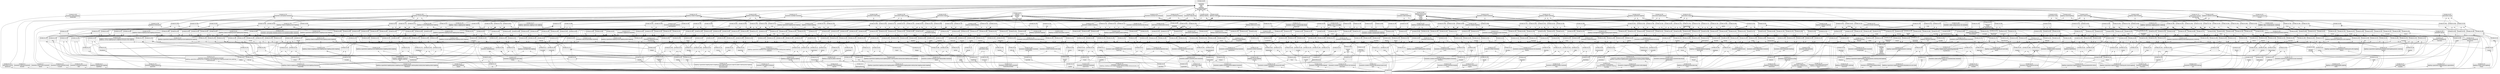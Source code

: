 digraph G { 
	rankdir=BT;
	margin=0;
	node [margin="0.03,0.03",fontname="DejaVu Sans"];
	ranksep=0.3;
	nodesep=0.2;
//graph[label="name:ctx,concept number:827,object number:304,attribute number:203"
0 [shape=none,label=<<table border="0" cellborder="1" cellspacing="0" port="p"><tr><td>Concept_ctx_826</td></tr><tr><td><br/></td></tr><tr><td>FourCorners<br/>HedgehogP<br/>Help<br/>Hubris<br/>VARoadstter<br/>WaveSurfingChallengeBots<br/>WhiteWhale (robot)<br/></td></tr></table>>];
1 [shape=none,label=<<table border="0" cellborder="1" cellspacing="0" port="p"><tr><td>Concept_ctx_66</td></tr><tr><td>movement:={statistical bullet dodging}<br/></td></tr><tr><td>NP<br/></td></tr></table>>];
2 [shape=none,label=<<table border="0" cellborder="1" cellspacing="0" port="p"><tr><td>Concept_ctx_0</td></tr><tr><td><br/></td></tr><tr><td><br/></td></tr></table>>];
3 [shape=none,label=<<table border="0" cellborder="1" cellspacing="0" port="p"><tr><td>Concept_ctx_306</td></tr><tr><td>movement:={flat movement}<br/></td></tr><tr><td>SandboxDT<br/></td></tr></table>>];
4 [shape=none,label=<<table border="0" cellborder="1" cellspacing="0" port="p"><tr><td>Concept_ctx_157</td></tr><tr><td>movement:={behind the snow}<br/></td></tr><tr><td>ChristmasCard<br/></td></tr></table>>];
5 [shape=none,label=<<table border="0" cellborder="1" cellspacing="0" port="p"><tr><td>Concept_ctx_176</td></tr><tr><td>movement:={adapting stop and go}<br/>targeting:={heading circular targeting,enemy velocity,averaged velocity,last place i hit}<br/></td></tr><tr><td>Acraepheus<br/></td></tr></table>>];
6 [shape=none,label=<<table border="0" cellborder="1" cellspacing="0" port="p"><tr><td>Concept_ctx_425</td></tr><tr><td>movement:={sandbox flattener}<br/></td></tr><tr><td><br/></td></tr></table>>];
7 [shape=none,label=<<table border="0" cellborder="1" cellspacing="0" port="p"><tr><td>Concept_ctx_702</td></tr><tr><td>movement:={pattern movement}<br/></td></tr><tr><td><br/></td></tr></table>>];
8 [shape=none,label=<<table border="0" cellborder="1" cellspacing="0" port="p"><tr><td>Concept_ctx_174</td></tr><tr><td>movement:={danger prediction}<br/></td></tr><tr><td>AgentSmith<br/></td></tr></table>>];
9 [shape=none,label=<<table border="0" cellborder="1" cellspacing="0" port="p"><tr><td>Concept_ctx_153</td></tr><tr><td>movement:={wave surfing,anti gravity movement,flat movement,shrapnel dodging}<br/>targeting:={guessfactor targeting,swarm targeting,dynamic clustering,random targeting}<br/></td></tr><tr><td>Combat<br/></td></tr></table>>];
10 [shape=none,label=<<table border="0" cellborder="1" cellspacing="0" port="p"><tr><td>Concept_ctx_732</td></tr><tr><td>movement:={anti gravity movement}<br/></td></tr><tr><td><br/></td></tr></table>>];
11 [shape=none,label=<<table border="0" cellborder="1" cellspacing="0" port="p"><tr><td>Concept_ctx_790</td></tr><tr><td>movement:={stop and go}<br/></td></tr><tr><td><br/></td></tr></table>>];
12 [shape=none,label=<<table border="0" cellborder="1" cellspacing="0" port="p"><tr><td>Concept_ctx_39</td></tr><tr><td>movement:={stationary}<br/>targeting:={fire at enemys bullet}<br/></td></tr><tr><td>ShieldBot<br/></td></tr></table>>];
13 [shape=none,label=<<table border="0" cellborder="1" cellspacing="0" port="p"><tr><td>Concept_ctx_222</td></tr><tr><td>movement:={pattern movement,corner movement}<br/></td></tr><tr><td><br/></td></tr></table>>];
14 [shape=none,label=<<table border="0" cellborder="1" cellspacing="0" port="p"><tr><td>Concept_ctx_358</td></tr><tr><td>movement:={corner movement}<br/></td></tr><tr><td><br/></td></tr></table>>];
15 [shape=none,label=<<table border="0" cellborder="1" cellspacing="0" port="p"><tr><td>Concept_ctx_267</td></tr><tr><td>movement:={exact path predictor}<br/></td></tr><tr><td>IWillFireNoBullet<br/></td></tr></table>>];
16 [shape=none,label=<<table border="0" cellborder="1" cellspacing="0" port="p"><tr><td>Concept_ctx_74</td></tr><tr><td>movement:={one way}<br/></td></tr><tr><td>Mosquito<br/></td></tr></table>>];
17 [shape=none,label=<<table border="0" cellborder="1" cellspacing="0" port="p"><tr><td>Concept_ctx_56</td></tr><tr><td>movement:={adapting oscillator movement}<br/></td></tr><tr><td>Pugio<br/></td></tr></table>>];
18 [shape=none,label=<<table border="0" cellborder="1" cellspacing="0" port="p"><tr><td>Concept_ctx_574</td></tr><tr><td>movement:={circular movement}<br/></td></tr><tr><td><br/></td></tr></table>>];
19 [shape=none,label=<<table border="0" cellborder="1" cellspacing="0" port="p"><tr><td>Concept_ctx_416</td></tr><tr><td>movement:={wave surfing,anti gravity movement}<br/></td></tr><tr><td><br/></td></tr></table>>];
20 [shape=none,label=<<table border="0" cellborder="1" cellspacing="0" port="p"><tr><td>Concept_ctx_822</td></tr><tr><td>movement:={wave surfing}<br/></td></tr><tr><td><br/></td></tr></table>>];
21 [shape=none,label=<<table border="0" cellborder="1" cellspacing="0" port="p"><tr><td>Concept_ctx_42</td></tr><tr><td>movement:={randomwaves}<br/>targeting:={random guessfactor targeting}<br/></td></tr><tr><td>SecondBot<br/></td></tr></table>>];
22 [shape=none,label=<<table border="0" cellborder="1" cellspacing="0" port="p"><tr><td>Concept_ctx_177</td></tr><tr><td>movement:={anti pattern at distance}<br/></td></tr><tr><td>Acero<br/></td></tr></table>>];
23 [shape=none,label=<<table border="0" cellborder="1" cellspacing="0" port="p"><tr><td>Concept_ctx_136</td></tr><tr><td>movement:={random movement,stop and go,multi mode}<br/></td></tr><tr><td>EpeeistMicro<br/></td></tr></table>>];
24 [shape=none,label=<<table border="0" cellborder="1" cellspacing="0" port="p"><tr><td>Concept_ctx_666</td></tr><tr><td>movement:={multi mode}<br/></td></tr><tr><td><br/></td></tr></table>>];
25 [shape=none,label=<<table border="0" cellborder="1" cellspacing="0" port="p"><tr><td>Concept_ctx_120</td></tr><tr><td>movement:={multi buffered wavesurfing}<br/>targeting:={single guessfactor gun}<br/></td></tr><tr><td>Garm<br/></td></tr></table>>];
26 [shape=none,label=<<table border="0" cellborder="1" cellspacing="0" port="p"><tr><td>Concept_ctx_114</td></tr><tr><td>movement:={statistical aom}<br/></td></tr><tr><td>Gladius<br/></td></tr></table>>];
27 [shape=none,label=<<table border="0" cellborder="1" cellspacing="0" port="p"><tr><td>Concept_ctx_28</td></tr><tr><td>movement:={provocative movement}<br/></td></tr><tr><td>SuperCorners<br/></td></tr></table>>];
28 [shape=none,label=<<table border="0" cellborder="1" cellspacing="0" port="p"><tr><td>Concept_ctx_160</td></tr><tr><td>movement:={fires prediction}<br/></td></tr><tr><td>BulletSimBot<br/></td></tr></table>>];
29 [shape=none,label=<<table border="0" cellborder="1" cellspacing="0" port="p"><tr><td>Concept_ctx_156</td></tr><tr><td>movement:={pathfinding}<br/></td></tr><tr><td>Chupacabra<br/></td></tr></table>>];
30 [shape=none,label=<<table border="0" cellborder="1" cellspacing="0" port="p"><tr><td>Concept_ctx_124</td></tr><tr><td>movement:={adaptive random movement}<br/></td></tr><tr><td>Fractal<br/></td></tr></table>>];
31 [shape=none,label=<<table border="0" cellborder="1" cellspacing="0" port="p"><tr><td>Concept_ctx_106</td></tr><tr><td>movement:={ocnirpsng movement}<br/></td></tr><tr><td>Hebe<br/></td></tr></table>>];
32 [shape=none,label=<<table border="0" cellborder="1" cellspacing="0" port="p"><tr><td>Concept_ctx_97</td></tr><tr><td>movement:={perpendicular,multi mode}<br/></td></tr><tr><td>Krabby<br/></td></tr></table>>];
33 [shape=none,label=<<table border="0" cellborder="1" cellspacing="0" port="p"><tr><td>Concept_ctx_226</td></tr><tr><td>movement:={perpendicular}<br/></td></tr><tr><td><br/></td></tr></table>>];
34 [shape=none,label=<<table border="0" cellborder="1" cellspacing="0" port="p"><tr><td>Concept_ctx_140</td></tr><tr><td>movement:={imperceptible}<br/></td></tr><tr><td>EnergyDome<br/></td></tr></table>>];
35 [shape=none,label=<<table border="0" cellborder="1" cellspacing="0" port="p"><tr><td>Concept_ctx_93</td></tr><tr><td>movement:={reinforcement learning}<br/></td></tr><tr><td>Leon<br/></td></tr></table>>];
36 [shape=none,label=<<table border="0" cellborder="1" cellspacing="0" port="p"><tr><td>Concept_ctx_757</td></tr><tr><td>movement:={random movement,stop and go}<br/>movement:={random movement,stop and go}<br/></td></tr><tr><td>HedgehogGF<br/></td></tr></table>>];
37 [shape=none,label=<<table border="0" cellborder="1" cellspacing="0" port="p"><tr><td>Concept_ctx_278</td></tr><tr><td>movement:={random movement,multi mode}<br/></td></tr><tr><td><br/></td></tr></table>>];
38 [shape=none,label=<<table border="0" cellborder="1" cellspacing="0" port="p"><tr><td>Concept_ctx_95</td></tr><tr><td>movement:={wave surfing,random movement}<br/></td></tr><tr><td>Lacrimas<br/></td></tr></table>>];
39 [shape=none,label=<<table border="0" cellborder="1" cellspacing="0" port="p"><tr><td>Concept_ctx_814</td></tr><tr><td>movement:={random movement}<br/></td></tr><tr><td><br/></td></tr></table>>];
40 [shape=none,label=<<table border="0" cellborder="1" cellspacing="0" port="p"><tr><td>Concept_ctx_9</td></tr><tr><td>movement:={random movement,stop and go,musashi trick}<br/></td></tr><tr><td>Vyper<br/></td></tr></table>>];
41 [shape=none,label=<<table border="0" cellborder="1" cellspacing="0" port="p"><tr><td>Concept_ctx_158</td></tr><tr><td>movement:={musashi trick,sandbox flattener}<br/></td></tr><tr><td>Canon<br/></td></tr></table>>];
42 [shape=none,label=<<table border="0" cellborder="1" cellspacing="0" port="p"><tr><td>Concept_ctx_504</td></tr><tr><td>movement:={musashi trick}<br/></td></tr><tr><td><br/></td></tr></table>>];
43 [shape=none,label=<<table border="0" cellborder="1" cellspacing="0" port="p"><tr><td>Concept_ctx_84</td></tr><tr><td>movement:={wave surfing,wall smoothing}<br/></td></tr><tr><td>Lynx<br/></td></tr></table>>];
44 [shape=none,label=<<table border="0" cellborder="1" cellspacing="0" port="p"><tr><td>Concept_ctx_451</td></tr><tr><td>movement:={random movement,wall smoothing}<br/>movement:={random movement,wall smoothing}<br/></td></tr><tr><td><br/></td></tr></table>>];
45 [shape=none,label=<<table border="0" cellborder="1" cellspacing="0" port="p"><tr><td>Concept_ctx_612</td></tr><tr><td>movement:={wall smoothing}<br/></td></tr><tr><td><br/></td></tr></table>>];
46 [shape=none,label=<<table border="0" cellborder="1" cellspacing="0" port="p"><tr><td>Concept_ctx_51</td></tr><tr><td>movement:={orbital random movement}<br/></td></tr><tr><td>RandomMovementBot<br/></td></tr></table>>];
47 [shape=none,label=<<table border="0" cellborder="1" cellspacing="0" port="p"><tr><td>Concept_ctx_236</td></tr><tr><td>movement:={stop and go,oscillator movement}<br/></td></tr><tr><td><br/></td></tr></table>>];
48 [shape=none,label=<<table border="0" cellborder="1" cellspacing="0" port="p"><tr><td>Concept_ctx_345</td></tr><tr><td>movement:={anti gravity movement,minimum risk movement,oscillator movement}<br/>movement:={anti gravity movement,minimum risk movement,oscillator movement}<br/></td></tr><tr><td><br/></td></tr></table>>];
49 [shape=none,label=<<table border="0" cellborder="1" cellspacing="0" port="p"><tr><td>Concept_ctx_37</td></tr><tr><td>movement:={oscillator movement,circular movement}<br/></td></tr><tr><td>ShocknAwe<br/></td></tr></table>>];
50 [shape=none,label=<<table border="0" cellborder="1" cellspacing="0" port="p"><tr><td>Concept_ctx_137</td></tr><tr><td>movement:={random movement,multi mode,oscillator movement}<br/></td></tr><tr><td>Epeeist<br/></td></tr></table>>];
51 [shape=none,label=<<table border="0" cellborder="1" cellspacing="0" port="p"><tr><td>Concept_ctx_727</td></tr><tr><td>movement:={oscillator movement}<br/></td></tr><tr><td><br/></td></tr></table>>];
52 [shape=none,label=<<table border="0" cellborder="1" cellspacing="0" port="p"><tr><td>Concept_ctx_7</td></tr><tr><td>movement:={semi circular movement}<br/></td></tr><tr><td>WarBot<br/></td></tr></table>>];
53 [shape=none,label=<<table border="0" cellborder="1" cellspacing="0" port="p"><tr><td>Concept_ctx_89</td></tr><tr><td>movement:={ramming movement,random movement,stop and go}<br/></td></tr><tr><td>LittleBlackBook<br/></td></tr></table>>];
54 [shape=none,label=<<table border="0" cellborder="1" cellspacing="0" port="p"><tr><td>Concept_ctx_220</td></tr><tr><td>movement:={ramming movement,stop and go}<br/></td></tr><tr><td><br/></td></tr></table>>];
55 [shape=none,label=<<table border="0" cellborder="1" cellspacing="0" port="p"><tr><td>Concept_ctx_122</td></tr><tr><td>movement:={ramming movement,multi mode}<br/></td></tr><tr><td>Fusion<br/></td></tr></table>>];
56 [shape=none,label=<<table border="0" cellborder="1" cellspacing="0" port="p"><tr><td>Concept_ctx_616</td></tr><tr><td>movement:={ramming movement}<br/></td></tr><tr><td><br/></td></tr></table>>];
57 [shape=none,label=<<table border="0" cellborder="1" cellspacing="0" port="p"><tr><td>Concept_ctx_335</td></tr><tr><td>movement:={gilgalads movement}<br/>targeting:={gilgalads targeting}<br/></td></tr><tr><td>AIR<br/></td></tr></table>>];
58 [shape=none,label=<<table border="0" cellborder="1" cellspacing="0" port="p"><tr><td>Concept_ctx_150</td></tr><tr><td>movement:={mirror movement}<br/></td></tr><tr><td>CopyKat<br/></td></tr></table>>];
59 [shape=none,label=<<table border="0" cellborder="1" cellspacing="0" port="p"><tr><td>Concept_ctx_182</td></tr><tr><td>movement:={random pattern movement}<br/></td></tr><tr><td>SuperTrackFire<br/></td></tr></table>>];
60 [shape=none,label=<<table border="0" cellborder="1" cellspacing="0" port="p"><tr><td>Concept_ctx_147</td></tr><tr><td>movement:={virtual movements array}<br/></td></tr><tr><td>Crusaider<br/></td></tr></table>>];
61 [shape=none,label=<<table border="0" cellborder="1" cellspacing="0" port="p"><tr><td>Concept_ctx_3</td></tr><tr><td>movement:={wave surfing,true surfing}<br/></td></tr><tr><td>Wintermute<br/></td></tr></table>>];
62 [shape=none,label=<<table border="0" cellborder="1" cellspacing="0" port="p"><tr><td>Concept_ctx_225</td></tr><tr><td>movement:={true surfing}<br/></td></tr><tr><td><br/></td></tr></table>>];
63 [shape=none,label=<<table border="0" cellborder="1" cellspacing="0" port="p"><tr><td>Concept_ctx_47</td></tr><tr><td>movement:={wave surfing,minimum risk movement,linear movement}<br/></td></tr><tr><td>Robovirus<br/></td></tr></table>>];
64 [shape=none,label=<<table border="0" cellborder="1" cellspacing="0" port="p"><tr><td>Concept_ctx_315</td></tr><tr><td>movement:={linear movement}<br/></td></tr><tr><td><br/></td></tr></table>>];
65 [shape=none,label=<<table border="0" cellborder="1" cellspacing="0" port="p"><tr><td>Concept_ctx_2</td></tr><tr><td>movement:={wall hug movement}<br/></td></tr><tr><td>WorstBot<br/></td></tr></table>>];
66 [shape=none,label=<<table border="0" cellborder="1" cellspacing="0" port="p"><tr><td>Concept_ctx_217</td></tr><tr><td>movement:={aggressive movement}<br/></td></tr><tr><td><br/></td></tr></table>>];
67 [shape=none,label=<<table border="0" cellborder="1" cellspacing="0" port="p"><tr><td>Concept_ctx_62</td></tr><tr><td>movement:={fluid movement}<br/></td></tr><tr><td>Opposite<br/></td></tr></table>>];
68 [shape=none,label=<<table border="0" cellborder="1" cellspacing="0" port="p"><tr><td>Concept_ctx_173</td></tr><tr><td>movement:={minimum risk movement,circular movement}<br/></td></tr><tr><td>Aleph<br/></td></tr></table>>];
69 [shape=none,label=<<table border="0" cellborder="1" cellspacing="0" port="p"><tr><td>Concept_ctx_680</td></tr><tr><td>movement:={wave surfing,minimum risk movement}<br/>movement:={wave surfing,minimum risk movement}<br/></td></tr><tr><td><br/></td></tr></table>>];
70 [shape=none,label=<<table border="0" cellborder="1" cellspacing="0" port="p"><tr><td>Concept_ctx_119</td></tr><tr><td>movement:={random movement,minimum risk movement}<br/></td></tr><tr><td>GeminiTeam<br/></td></tr></table>>];
71 [shape=none,label=<<table border="0" cellborder="1" cellspacing="0" port="p"><tr><td>Concept_ctx_795</td></tr><tr><td>movement:={minimum risk movement}<br/></td></tr><tr><td><br/></td></tr></table>>];
72 [shape=none,label=<<table border="0" cellborder="1" cellspacing="0" port="p"><tr><td>Concept_ctx_25</td></tr><tr><td>movement:={orbital movement,ramming movement}<br/></td></tr><tr><td>SuperRamFire<br/></td></tr></table>>];
73 [shape=none,label=<<table border="0" cellborder="1" cellspacing="0" port="p"><tr><td>Concept_ctx_118</td></tr><tr><td>movement:={orbital movement,random movement}<br/></td></tr><tr><td>GFTargetingBot<br/></td></tr></table>>];
74 [shape=none,label=<<table border="0" cellborder="1" cellspacing="0" port="p"><tr><td>Concept_ctx_245</td></tr><tr><td>movement:={orbital movement}<br/></td></tr><tr><td><br/></td></tr></table>>];
75 [shape=none,label=<<table border="0" cellborder="1" cellspacing="0" port="p"><tr><td>Concept_ctx_70</td></tr><tr><td>movement:={wave surfing,go to}<br/></td></tr><tr><td>Neuromancer<br/></td></tr></table>>];
76 [shape=none,label=<<table border="0" cellborder="1" cellspacing="0" port="p"><tr><td>Concept_ctx_205</td></tr><tr><td>movement:={go to}<br/></td></tr><tr><td><br/></td></tr></table>>];
77 [shape=none,label=<<table border="0" cellborder="1" cellspacing="0" port="p"><tr><td>Concept_ctx_131</td></tr><tr><td>movement:={anti gravity movement,teasing movement}<br/>targeting:={guessfactor targeting,head on targeting,circular targeting,linear targeting,averaged linear targeting}<br/></td></tr><tr><td>Exterminans2oo8<br/></td></tr></table>>];
78 [shape=none,label=<<table border="0" cellborder="1" cellspacing="0" port="p"><tr><td>Concept_ctx_30</td></tr><tr><td>movement:={surfing,go to}<br/></td></tr><tr><td>Stormrider<br/></td></tr></table>>];
79 [shape=none,label=<<table border="0" cellborder="1" cellspacing="0" port="p"><tr><td>Concept_ctx_50</td></tr><tr><td>movement:={wave surfing,true serving}<br/></td></tr><tr><td>Rechner<br/></td></tr></table>>];
80 [shape=none,label=<<table border="0" cellborder="1" cellspacing="0" port="p"><tr><td>Concept_ctx_1</td></tr><tr><td>movement:={ramescape,anti mirror}<br/>targeting:={guessfactor targeting,circular targeting,anti mirror,bullet shielding,linear targeting}<br/></td></tr><tr><td>XanderCat<br/></td></tr></table>>];
81 [shape=none,label=<<table border="0" cellborder="1" cellspacing="0" port="p"><tr><td>Concept_ctx_78</td></tr><tr><td>movement:={ramming movement,maximum risk movement}<br/></td></tr><tr><td>MaxRisk<br/></td></tr></table>>];
82 [shape=none,label=<<table border="0" cellborder="1" cellspacing="0" port="p"><tr><td>Concept_ctx_27</td></tr><tr><td>movement:={wall smoothing,random orbital movement}<br/></td></tr><tr><td>SuperCrazy<br/></td></tr></table>>];
83 [shape=none,label=<<table border="0" cellborder="1" cellspacing="0" port="p"><tr><td>Concept_ctx_21</td></tr><tr><td>movement:={pattern movement,pimitive adaptive movement}<br/></td></tr><tr><td>Target<br/></td></tr></table>>];
84 [shape=none,label=<<table border="0" cellborder="1" cellspacing="0" port="p"><tr><td>Concept_ctx_99</td></tr><tr><td>movement:={random movement,mosquito}<br/></td></tr><tr><td>Kirbyi<br/></td></tr></table>>];
85 [shape=none,label=<<table border="0" cellborder="1" cellspacing="0" port="p"><tr><td>Concept_ctx_26</td></tr><tr><td>movement:={wave surfing,anti gravity movement,virtual bullet dodging}<br/>targeting:={bearing offset targeting,segmented last}<br/></td></tr><tr><td>SuperMercutio<br/></td></tr></table>>];
86 [shape=none,label=<<table border="0" cellborder="1" cellspacing="0" port="p"><tr><td>Concept_ctx_184</td></tr><tr><td>movement:={anti gravity movement,virtual bullet dodging}<br/></td></tr><tr><td><br/></td></tr></table>>];
87 [shape=none,label=<<table border="0" cellborder="1" cellspacing="0" port="p"><tr><td>Concept_ctx_53</td></tr><tr><td>movement:={wave surfing,dodging bullets}<br/></td></tr><tr><td>Rage<br/></td></tr></table>>];
88 [shape=none,label=<<table border="0" cellborder="1" cellspacing="0" port="p"><tr><td>Concept_ctx_316</td></tr><tr><td>movement:={random movement,pusedo not moving}<br/></td></tr><tr><td>Ucatcher<br/></td></tr></table>>];
89 [shape=none,label=<<table border="0" cellborder="1" cellspacing="0" port="p"><tr><td>Concept_ctx_52</td></tr><tr><td>movement:={random movement,wall smoothing,adaptive movement}<br/></td></tr><tr><td>RaikoMicro<br/></td></tr></table>>];
90 [shape=none,label=<<table border="0" cellborder="1" cellspacing="0" port="p"><tr><td>Concept_ctx_81</td></tr><tr><td>movement:={magictrick,bullet dodging,random bullet dodging}<br/></td></tr><tr><td>MagicD3<br/></td></tr></table>>];
91 [shape=none,label=<<table border="0" cellborder="1" cellspacing="0" port="p"><tr><td>Concept_ctx_293</td></tr><tr><td>targeting:={guessfactor targeting,circular targeting,pattern matching,lateral velocity,linear targeting,random targeting}<br/></td></tr><tr><td><br/></td></tr></table>>];
92 [shape=none,label=<<table border="0" cellborder="1" cellspacing="0" port="p"><tr><td>Concept_ctx_662</td></tr><tr><td><br/></td></tr><tr><td>Apollon<br/></td></tr></table>>];
93 [shape=none,label=<<table border="0" cellborder="1" cellspacing="0" port="p"><tr><td>Concept_ctx_65</td></tr><tr><td>targeting:={pattern matching,singletick}<br/></td></tr><tr><td>Numbat<br/></td></tr></table>>];
94 [shape=none,label=<<table border="0" cellborder="1" cellspacing="0" port="p"><tr><td>Concept_ctx_277</td></tr><tr><td><br/></td></tr><tr><td><br/></td></tr></table>>];
95 [shape=none,label=<<table border="0" cellborder="1" cellspacing="0" port="p"><tr><td>Concept_ctx_405</td></tr><tr><td><br/></td></tr><tr><td><br/></td></tr></table>>];
96 [shape=none,label=<<table border="0" cellborder="1" cellspacing="0" port="p"><tr><td>Concept_ctx_490</td></tr><tr><td><br/></td></tr><tr><td><br/></td></tr></table>>];
97 [shape=none,label=<<table border="0" cellborder="1" cellspacing="0" port="p"><tr><td>Concept_ctx_552</td></tr><tr><td><br/></td></tr><tr><td><br/></td></tr></table>>];
98 [shape=none,label=<<table border="0" cellborder="1" cellspacing="0" port="p"><tr><td>Concept_ctx_55</td></tr><tr><td><br/></td></tr><tr><td>Pytko<br/></td></tr></table>>];
99 [shape=none,label=<<table border="0" cellborder="1" cellspacing="0" port="p"><tr><td>Concept_ctx_388</td></tr><tr><td><br/></td></tr><tr><td><br/></td></tr></table>>];
100 [shape=none,label=<<table border="0" cellborder="1" cellspacing="0" port="p"><tr><td>Concept_ctx_92</td></tr><tr><td><br/></td></tr><tr><td>Leopard<br/></td></tr></table>>];
101 [shape=none,label=<<table border="0" cellborder="1" cellspacing="0" port="p"><tr><td>Concept_ctx_708</td></tr><tr><td><br/></td></tr><tr><td><br/></td></tr></table>>];
102 [shape=none,label=<<table border="0" cellborder="1" cellspacing="0" port="p"><tr><td>Concept_ctx_791</td></tr><tr><td>targeting:={pattern matching}<br/></td></tr><tr><td><br/></td></tr></table>>];
103 [shape=none,label=<<table border="0" cellborder="1" cellspacing="0" port="p"><tr><td>Concept_ctx_628</td></tr><tr><td><br/></td></tr><tr><td>User;Tkiesel/Copernicus<br/></td></tr></table>>];
104 [shape=none,label=<<table border="0" cellborder="1" cellspacing="0" port="p"><tr><td>Concept_ctx_404</td></tr><tr><td>targeting:={guessfactor targeting,pattern matching}<br/></td></tr><tr><td><br/></td></tr></table>>];
105 [shape=none,label=<<table border="0" cellborder="1" cellspacing="0" port="p"><tr><td>Concept_ctx_812</td></tr><tr><td><br/></td></tr><tr><td>Geomancy<br/>GridFu<br/>TormentedAngel<br/>WaveRammer<br/></td></tr></table>>];
106 [shape=none,label=<<table border="0" cellborder="1" cellspacing="0" port="p"><tr><td>Concept_ctx_110</td></tr><tr><td><br/></td></tr><tr><td>Grinnik<br/></td></tr></table>>];
107 [shape=none,label=<<table border="0" cellborder="1" cellspacing="0" port="p"><tr><td>Concept_ctx_235</td></tr><tr><td><br/></td></tr><tr><td><br/></td></tr></table>>];
108 [shape=none,label=<<table border="0" cellborder="1" cellspacing="0" port="p"><tr><td>Concept_ctx_253</td></tr><tr><td><br/></td></tr><tr><td><br/></td></tr></table>>];
109 [shape=none,label=<<table border="0" cellborder="1" cellspacing="0" port="p"><tr><td>Concept_ctx_729</td></tr><tr><td><br/></td></tr><tr><td><br/></td></tr></table>>];
110 [shape=none,label=<<table border="0" cellborder="1" cellspacing="0" port="p"><tr><td>Concept_ctx_342</td></tr><tr><td><br/></td></tr><tr><td><br/></td></tr></table>>];
111 [shape=none,label=<<table border="0" cellborder="1" cellspacing="0" port="p"><tr><td>Concept_ctx_472</td></tr><tr><td><br/></td></tr><tr><td>Jen<br/></td></tr></table>>];
112 [shape=none,label=<<table border="0" cellborder="1" cellspacing="0" port="p"><tr><td>Concept_ctx_539</td></tr><tr><td><br/></td></tr><tr><td><br/></td></tr></table>>];
113 [shape=none,label=<<table border="0" cellborder="1" cellspacing="0" port="p"><tr><td>Concept_ctx_417</td></tr><tr><td><br/></td></tr><tr><td><br/></td></tr></table>>];
114 [shape=none,label=<<table border="0" cellborder="1" cellspacing="0" port="p"><tr><td>Concept_ctx_134</td></tr><tr><td><br/></td></tr><tr><td>EvBotNG<br/></td></tr></table>>];
115 [shape=none,label=<<table border="0" cellborder="1" cellspacing="0" port="p"><tr><td>Concept_ctx_161</td></tr><tr><td><br/></td></tr><tr><td>BulletCatcher<br/></td></tr></table>>];
116 [shape=none,label=<<table border="0" cellborder="1" cellspacing="0" port="p"><tr><td>Concept_ctx_760</td></tr><tr><td><br/></td></tr><tr><td><br/></td></tr></table>>];
117 [shape=none,label=<<table border="0" cellborder="1" cellspacing="0" port="p"><tr><td>Concept_ctx_821</td></tr><tr><td>targeting:={guessfactor targeting}<br/></td></tr><tr><td><br/></td></tr></table>>];
118 [shape=none,label=<<table border="0" cellborder="1" cellspacing="0" port="p"><tr><td>Concept_ctx_102</td></tr><tr><td>targeting:={guessfactor targeting,dynamic clustering}<br/></td></tr><tr><td>Hydra<br/></td></tr></table>>];
119 [shape=none,label=<<table border="0" cellborder="1" cellspacing="0" port="p"><tr><td>Concept_ctx_332</td></tr><tr><td>targeting:={dynamic clustering}<br/></td></tr><tr><td>Ali<br/></td></tr></table>>];
120 [shape=none,label=<<table border="0" cellborder="1" cellspacing="0" port="p"><tr><td>Concept_ctx_13</td></tr><tr><td><br/></td></tr><tr><td>Tron<br/></td></tr></table>>];
121 [shape=none,label=<<table border="0" cellborder="1" cellspacing="0" port="p"><tr><td>Concept_ctx_40</td></tr><tr><td><br/></td></tr><tr><td>Shadow<br/></td></tr></table>>];
122 [shape=none,label=<<table border="0" cellborder="1" cellspacing="0" port="p"><tr><td>Concept_ctx_550</td></tr><tr><td><br/></td></tr><tr><td><br/></td></tr></table>>];
123 [shape=none,label=<<table border="0" cellborder="1" cellspacing="0" port="p"><tr><td>Concept_ctx_18</td></tr><tr><td>targeting:={guessfactor targeting,play it forward,crowd targeting,dynamic clustering}<br/></td></tr><tr><td>TheRiver<br/></td></tr></table>>];
124 [shape=none,label=<<table border="0" cellborder="1" cellspacing="0" port="p"><tr><td>Concept_ctx_520</td></tr><tr><td><br/></td></tr><tr><td><br/></td></tr></table>>];
125 [shape=none,label=<<table border="0" cellborder="1" cellspacing="0" port="p"><tr><td>Concept_ctx_145</td></tr><tr><td><br/></td></tr><tr><td>DCBot<br/></td></tr></table>>];
126 [shape=none,label=<<table border="0" cellborder="1" cellspacing="0" port="p"><tr><td>Concept_ctx_684</td></tr><tr><td>targeting:={play it forward}<br/></td></tr><tr><td><br/></td></tr></table>>];
127 [shape=none,label=<<table border="0" cellborder="1" cellspacing="0" port="p"><tr><td>Concept_ctx_165</td></tr><tr><td>targeting:={guessfactor targeting,head on targeting,circular targeting,virtual guns,single tick pattern matching,linear targeting}<br/>code license:={npl}<br/></td></tr><tr><td>BlackHole/Old/Old<br/></td></tr></table>>];
128 [shape=none,label=<<table border="0" cellborder="1" cellspacing="0" port="p"><tr><td>Concept_ctx_4</td></tr><tr><td><br/></td></tr><tr><td>WeeklongObsession<br/></td></tr></table>>];
129 [shape=none,label=<<table border="0" cellborder="1" cellspacing="0" port="p"><tr><td>Concept_ctx_323</td></tr><tr><td>targeting:={single tick pattern matching}<br/></td></tr><tr><td><br/></td></tr></table>>];
130 [shape=none,label=<<table border="0" cellborder="1" cellspacing="0" port="p"><tr><td>Concept_ctx_500</td></tr><tr><td>targeting:={statistical targeting}<br/></td></tr><tr><td>Cigaret<br/></td></tr></table>>];
131 [shape=none,label=<<table border="0" cellborder="1" cellspacing="0" port="p"><tr><td>Concept_ctx_418</td></tr><tr><td><br/></td></tr><tr><td><br/></td></tr></table>>];
132 [shape=none,label=<<table border="0" cellborder="1" cellspacing="0" port="p"><tr><td>Concept_ctx_499</td></tr><tr><td>targeting:={guessfactor targeting,random targeting}<br/></td></tr><tr><td><br/></td></tr></table>>];
133 [shape=none,label=<<table border="0" cellborder="1" cellspacing="0" port="p"><tr><td>Concept_ctx_594</td></tr><tr><td>targeting:={random targeting}<br/></td></tr><tr><td><br/></td></tr></table>>];
134 [shape=none,label=<<table border="0" cellborder="1" cellspacing="0" port="p"><tr><td>Concept_ctx_80</td></tr><tr><td>targeting:={wave targeting}<br/></td></tr><tr><td>ManuelGallegus<br/></td></tr></table>>];
135 [shape=none,label=<<table border="0" cellborder="1" cellspacing="0" port="p"><tr><td>Concept_ctx_88</td></tr><tr><td>targeting:={self organizing observation log}<br/></td></tr><tr><td>Locke<br/></td></tr></table>>];
136 [shape=none,label=<<table border="0" cellborder="1" cellspacing="0" port="p"><tr><td>Concept_ctx_433</td></tr><tr><td><br/></td></tr><tr><td><br/></td></tr></table>>];
137 [shape=none,label=<<table border="0" cellborder="1" cellspacing="0" port="p"><tr><td>Concept_ctx_514</td></tr><tr><td><br/></td></tr><tr><td><br/></td></tr></table>>];
138 [shape=none,label=<<table border="0" cellborder="1" cellspacing="0" port="p"><tr><td>Concept_ctx_181</td></tr><tr><td><br/></td></tr><tr><td><br/></td></tr></table>>];
139 [shape=none,label=<<table border="0" cellborder="1" cellspacing="0" port="p"><tr><td>Concept_ctx_456</td></tr><tr><td><br/></td></tr><tr><td><br/></td></tr></table>>];
140 [shape=none,label=<<table border="0" cellborder="1" cellspacing="0" port="p"><tr><td>Concept_ctx_409</td></tr><tr><td><br/></td></tr><tr><td><br/></td></tr></table>>];
141 [shape=none,label=<<table border="0" cellborder="1" cellspacing="0" port="p"><tr><td>Concept_ctx_633</td></tr><tr><td><br/></td></tr><tr><td><br/></td></tr></table>>];
142 [shape=none,label=<<table border="0" cellborder="1" cellspacing="0" port="p"><tr><td>Concept_ctx_24</td></tr><tr><td><br/></td></tr><tr><td>SuperSpinBot<br/></td></tr></table>>];
143 [shape=none,label=<<table border="0" cellborder="1" cellspacing="0" port="p"><tr><td>Concept_ctx_19</td></tr><tr><td>targeting:={head on targeting,mean linear targeting,circular targeting,virtual guns}<br/></td></tr><tr><td>TheArtOfWar<br/></td></tr></table>>];
144 [shape=none,label=<<table border="0" cellborder="1" cellspacing="0" port="p"><tr><td>Concept_ctx_257</td></tr><tr><td><br/></td></tr><tr><td><br/></td></tr></table>>];
145 [shape=none,label=<<table border="0" cellborder="1" cellspacing="0" port="p"><tr><td>Concept_ctx_585</td></tr><tr><td><br/></td></tr><tr><td><br/></td></tr></table>>];
146 [shape=none,label=<<table border="0" cellborder="1" cellspacing="0" port="p"><tr><td>Concept_ctx_63</td></tr><tr><td><br/></td></tr><tr><td>OMT_HO<br/></td></tr></table>>];
147 [shape=none,label=<<table border="0" cellborder="1" cellspacing="0" port="p"><tr><td>Concept_ctx_96</td></tr><tr><td><br/></td></tr><tr><td>Krabby2<br/></td></tr></table>>];
148 [shape=none,label=<<table border="0" cellborder="1" cellspacing="0" port="p"><tr><td>Concept_ctx_408</td></tr><tr><td>targeting:={guessfactor targeting,circular targeting,random targeting}<br/></td></tr><tr><td><br/></td></tr></table>>];
149 [shape=none,label=<<table border="0" cellborder="1" cellspacing="0" port="p"><tr><td>Concept_ctx_677</td></tr><tr><td>targeting:={guessfactor targeting,circular targeting}<br/>targeting:={guessfactor targeting,circular targeting}<br/></td></tr><tr><td><br/></td></tr></table>>];
150 [shape=none,label=<<table border="0" cellborder="1" cellspacing="0" port="p"><tr><td>Concept_ctx_85</td></tr><tr><td><br/></td></tr><tr><td>LunarTwins<br/></td></tr></table>>];
151 [shape=none,label=<<table border="0" cellborder="1" cellspacing="0" port="p"><tr><td>Concept_ctx_488</td></tr><tr><td><br/></td></tr><tr><td><br/></td></tr></table>>];
152 [shape=none,label=<<table border="0" cellborder="1" cellspacing="0" port="p"><tr><td>Concept_ctx_227</td></tr><tr><td><br/></td></tr><tr><td><br/></td></tr></table>>];
153 [shape=none,label=<<table border="0" cellborder="1" cellspacing="0" port="p"><tr><td>Concept_ctx_210</td></tr><tr><td><br/></td></tr><tr><td><br/></td></tr></table>>];
154 [shape=none,label=<<table border="0" cellborder="1" cellspacing="0" port="p"><tr><td>Concept_ctx_64</td></tr><tr><td><br/></td></tr><tr><td>OlympusTwins<br/></td></tr></table>>];
155 [shape=none,label=<<table border="0" cellborder="1" cellspacing="0" port="p"><tr><td>Concept_ctx_796</td></tr><tr><td>targeting:={circular targeting}<br/></td></tr><tr><td><br/></td></tr></table>>];
156 [shape=none,label=<<table border="0" cellborder="1" cellspacing="0" port="p"><tr><td>Concept_ctx_36</td></tr><tr><td>targeting:={vectorial pattern matching}<br/></td></tr><tr><td>SilverSurfer<br/></td></tr></table>>];
157 [shape=none,label=<<table border="0" cellborder="1" cellspacing="0" port="p"><tr><td>Concept_ctx_12</td></tr><tr><td>targeting:={reduced linear targeting}<br/></td></tr><tr><td>TybaltMelee<br/></td></tr></table>>];
158 [shape=none,label=<<table border="0" cellborder="1" cellspacing="0" port="p"><tr><td>Concept_ctx_100</td></tr><tr><td>targeting:={corner targeting}<br/></td></tr><tr><td>Insomnia<br/></td></tr></table>>];
159 [shape=none,label=<<table border="0" cellborder="1" cellspacing="0" port="p"><tr><td>Concept_ctx_299</td></tr><tr><td><br/></td></tr><tr><td>CunobelinDC<br/></td></tr></table>>];
160 [shape=none,label=<<table border="0" cellborder="1" cellspacing="0" port="p"><tr><td>Concept_ctx_301</td></tr><tr><td><br/></td></tr><tr><td>Cotillion<br/></td></tr></table>>];
161 [shape=none,label=<<table border="0" cellborder="1" cellspacing="0" port="p"><tr><td>Concept_ctx_495</td></tr><tr><td>targeting:={multiple choice pattern matcher}<br/></td></tr><tr><td><br/></td></tr></table>>];
162 [shape=none,label=<<table border="0" cellborder="1" cellspacing="0" port="p"><tr><td>Concept_ctx_169</td></tr><tr><td><br/></td></tr><tr><td>B26354<br/></td></tr></table>>];
163 [shape=none,label=<<table border="0" cellborder="1" cellspacing="0" port="p"><tr><td>Concept_ctx_310</td></tr><tr><td><br/></td></tr><tr><td><br/></td></tr></table>>];
164 [shape=none,label=<<table border="0" cellborder="1" cellspacing="0" port="p"><tr><td>Concept_ctx_567</td></tr><tr><td><br/></td></tr><tr><td><br/></td></tr></table>>];
165 [shape=none,label=<<table border="0" cellborder="1" cellspacing="0" port="p"><tr><td>Concept_ctx_130</td></tr><tr><td><br/></td></tr><tr><td>Fe4r<br/></td></tr></table>>];
166 [shape=none,label=<<table border="0" cellborder="1" cellspacing="0" port="p"><tr><td>Concept_ctx_121</td></tr><tr><td><br/></td></tr><tr><td>Gaff<br/></td></tr></table>>];
167 [shape=none,label=<<table border="0" cellborder="1" cellspacing="0" port="p"><tr><td>Concept_ctx_420</td></tr><tr><td>targeting:={neural targeting,guessfactor targeting}<br/></td></tr><tr><td><br/></td></tr></table>>];
168 [shape=none,label=<<table border="0" cellborder="1" cellspacing="0" port="p"><tr><td>Concept_ctx_657</td></tr><tr><td>targeting:={neural targeting}<br/></td></tr><tr><td><br/></td></tr></table>>];
169 [shape=none,label=<<table border="0" cellborder="1" cellspacing="0" port="p"><tr><td>Concept_ctx_389</td></tr><tr><td>targeting:={bullet shielding}<br/></td></tr><tr><td><br/></td></tr></table>>];
170 [shape=none,label=<<table border="0" cellborder="1" cellspacing="0" port="p"><tr><td>Concept_ctx_519</td></tr><tr><td><br/></td></tr><tr><td><br/></td></tr></table>>];
171 [shape=none,label=<<table border="0" cellborder="1" cellspacing="0" port="p"><tr><td>Concept_ctx_605</td></tr><tr><td><br/></td></tr><tr><td><br/></td></tr></table>>];
172 [shape=none,label=<<table border="0" cellborder="1" cellspacing="0" port="p"><tr><td>Concept_ctx_148</td></tr><tr><td><br/></td></tr><tr><td>CrazyTracker<br/></td></tr></table>>];
173 [shape=none,label=<<table border="0" cellborder="1" cellspacing="0" port="p"><tr><td>Concept_ctx_32</td></tr><tr><td><br/></td></tr><tr><td>SpinBot<br/></td></tr></table>>];
174 [shape=none,label=<<table border="0" cellborder="1" cellspacing="0" port="p"><tr><td>Concept_ctx_82</td></tr><tr><td><br/></td></tr><tr><td>MagicD2<br/></td></tr></table>>];
175 [shape=none,label=<<table border="0" cellborder="1" cellspacing="0" port="p"><tr><td>Concept_ctx_83</td></tr><tr><td><br/></td></tr><tr><td>Machete<br/></td></tr></table>>];
176 [shape=none,label=<<table border="0" cellborder="1" cellspacing="0" port="p"><tr><td>Concept_ctx_348</td></tr><tr><td><br/></td></tr><tr><td><br/></td></tr></table>>];
177 [shape=none,label=<<table border="0" cellborder="1" cellspacing="0" port="p"><tr><td>Concept_ctx_571</td></tr><tr><td><br/></td></tr><tr><td>Aral<br/></td></tr></table>>];
178 [shape=none,label=<<table border="0" cellborder="1" cellspacing="0" port="p"><tr><td>Concept_ctx_544</td></tr><tr><td><br/></td></tr><tr><td><br/></td></tr></table>>];
179 [shape=none,label=<<table border="0" cellborder="1" cellspacing="0" port="p"><tr><td>Concept_ctx_599</td></tr><tr><td>targeting:={guessfactor targeting,circular targeting,linear targeting}<br/></td></tr><tr><td><br/></td></tr></table>>];
180 [shape=none,label=<<table border="0" cellborder="1" cellspacing="0" port="p"><tr><td>Concept_ctx_636</td></tr><tr><td>targeting:={guessfactor targeting,linear targeting}<br/></td></tr><tr><td><br/></td></tr></table>>];
181 [shape=none,label=<<table border="0" cellborder="1" cellspacing="0" port="p"><tr><td>Concept_ctx_159</td></tr><tr><td><br/></td></tr><tr><td>Caligula<br/></td></tr></table>>];
182 [shape=none,label=<<table border="0" cellborder="1" cellspacing="0" port="p"><tr><td>Concept_ctx_23</td></tr><tr><td><br/></td></tr><tr><td>SuperTracker<br/></td></tr></table>>];
183 [shape=none,label=<<table border="0" cellborder="1" cellspacing="0" port="p"><tr><td>Concept_ctx_406</td></tr><tr><td>targeting:={circular targeting,linear targeting,random targeting}<br/></td></tr><tr><td><br/></td></tr></table>>];
184 [shape=none,label=<<table border="0" cellborder="1" cellspacing="0" port="p"><tr><td>Concept_ctx_369</td></tr><tr><td><br/></td></tr><tr><td><br/></td></tr></table>>];
185 [shape=none,label=<<table border="0" cellborder="1" cellspacing="0" port="p"><tr><td>Concept_ctx_22</td></tr><tr><td><br/></td></tr><tr><td>SuperWalls<br/></td></tr></table>>];
186 [shape=none,label=<<table border="0" cellborder="1" cellspacing="0" port="p"><tr><td>Concept_ctx_370</td></tr><tr><td><br/></td></tr><tr><td><br/></td></tr></table>>];
187 [shape=none,label=<<table border="0" cellborder="1" cellspacing="0" port="p"><tr><td>Concept_ctx_685</td></tr><tr><td>targeting:={circular targeting,linear targeting}<br/></td></tr><tr><td><br/></td></tr></table>>];
188 [shape=none,label=<<table border="0" cellborder="1" cellspacing="0" port="p"><tr><td>Concept_ctx_611</td></tr><tr><td><br/></td></tr><tr><td><br/></td></tr></table>>];
189 [shape=none,label=<<table border="0" cellborder="1" cellspacing="0" port="p"><tr><td>Concept_ctx_802</td></tr><tr><td>targeting:={linear targeting}<br/></td></tr><tr><td><br/></td></tr></table>>];
190 [shape=none,label=<<table border="0" cellborder="1" cellspacing="0" port="p"><tr><td>Concept_ctx_171</td></tr><tr><td><br/></td></tr><tr><td>Assertive<br/></td></tr></table>>];
191 [shape=none,label=<<table border="0" cellborder="1" cellspacing="0" port="p"><tr><td>Concept_ctx_164</td></tr><tr><td><br/></td></tr><tr><td>BlackWidow<br/></td></tr></table>>];
192 [shape=none,label=<<table border="0" cellborder="1" cellspacing="0" port="p"><tr><td>Concept_ctx_320</td></tr><tr><td><br/></td></tr><tr><td><br/></td></tr></table>>];
193 [shape=none,label=<<table border="0" cellborder="1" cellspacing="0" port="p"><tr><td>Concept_ctx_430</td></tr><tr><td><br/></td></tr><tr><td><br/></td></tr></table>>];
194 [shape=none,label=<<table border="0" cellborder="1" cellspacing="0" port="p"><tr><td>Concept_ctx_637</td></tr><tr><td>targeting:={symbolic pattern matching}<br/></td></tr><tr><td><br/></td></tr></table>>];
195 [shape=none,label=<<table border="0" cellborder="1" cellspacing="0" port="p"><tr><td>Concept_ctx_90</td></tr><tr><td><br/></td></tr><tr><td>LightningBug<br/></td></tr></table>>];
196 [shape=none,label=<<table border="0" cellborder="1" cellspacing="0" port="p"><tr><td>Concept_ctx_221</td></tr><tr><td>targeting:={guessfactor}<br/></td></tr><tr><td><br/></td></tr></table>>];
197 [shape=none,label=<<table border="0" cellborder="1" cellspacing="0" port="p"><tr><td>Concept_ctx_72</td></tr><tr><td><br/></td></tr><tr><td>N<br/></td></tr></table>>];
198 [shape=none,label=<<table border="0" cellborder="1" cellspacing="0" port="p"><tr><td>Concept_ctx_240</td></tr><tr><td>targeting:={averaged bearing offset targeting,angular targeting}<br/></td></tr><tr><td>Mako<br/></td></tr></table>>];
199 [shape=none,label=<<table border="0" cellborder="1" cellspacing="0" port="p"><tr><td>Concept_ctx_365</td></tr><tr><td>targeting:={angular targeting}<br/></td></tr><tr><td><br/></td></tr></table>>];
200 [shape=none,label=<<table border="0" cellborder="1" cellspacing="0" port="p"><tr><td>Concept_ctx_33</td></tr><tr><td>targeting:={linear circular targeting}<br/></td></tr><tr><td>Simpler<br/></td></tr></table>>];
201 [shape=none,label=<<table border="0" cellborder="1" cellspacing="0" port="p"><tr><td>Concept_ctx_60</td></tr><tr><td><br/></td></tr><tr><td>PencilRain<br/></td></tr></table>>];
202 [shape=none,label=<<table border="0" cellborder="1" cellspacing="0" port="p"><tr><td>Concept_ctx_143</td></tr><tr><td>targeting:={guessfactor targeting,head on targeting,circular targeting,pattern matching,lateral velocity,linear targeting,random targeting}<br/></td></tr><tr><td>DeltaSquad<br/></td></tr></table>>];
203 [shape=none,label=<<table border="0" cellborder="1" cellspacing="0" port="p"><tr><td>Concept_ctx_325</td></tr><tr><td><br/></td></tr><tr><td><br/></td></tr></table>>];
204 [shape=none,label=<<table border="0" cellborder="1" cellspacing="0" port="p"><tr><td>Concept_ctx_432</td></tr><tr><td><br/></td></tr><tr><td><br/></td></tr></table>>];
205 [shape=none,label=<<table border="0" cellborder="1" cellspacing="0" port="p"><tr><td>Concept_ctx_511</td></tr><tr><td>targeting:={guessfactor targeting,head on targeting,circular targeting,linear targeting}<br/></td></tr><tr><td><br/></td></tr></table>>];
206 [shape=none,label=<<table border="0" cellborder="1" cellspacing="0" port="p"><tr><td>Concept_ctx_292</td></tr><tr><td>targeting:={head on targeting,circular targeting,linear targeting,random targeting}<br/></td></tr><tr><td><br/></td></tr></table>>];
207 [shape=none,label=<<table border="0" cellborder="1" cellspacing="0" port="p"><tr><td>Concept_ctx_641</td></tr><tr><td>targeting:={head on targeting,circular targeting,linear targeting}<br/></td></tr><tr><td><br/></td></tr></table>>];
208 [shape=none,label=<<table border="0" cellborder="1" cellspacing="0" port="p"><tr><td>Concept_ctx_704</td></tr><tr><td>targeting:={head on targeting,linear targeting}<br/>targeting:={head on targeting,linear targeting}<br/></td></tr><tr><td><br/></td></tr></table>>];
209 [shape=none,label=<<table border="0" cellborder="1" cellspacing="0" port="p"><tr><td>Concept_ctx_597</td></tr><tr><td><br/></td></tr><tr><td><br/></td></tr></table>>];
210 [shape=none,label=<<table border="0" cellborder="1" cellspacing="0" port="p"><tr><td>Concept_ctx_638</td></tr><tr><td><br/></td></tr><tr><td>Anarchy<br/></td></tr></table>>];
211 [shape=none,label=<<table border="0" cellborder="1" cellspacing="0" port="p"><tr><td>Concept_ctx_377</td></tr><tr><td><br/></td></tr><tr><td><br/></td></tr></table>>];
212 [shape=none,label=<<table border="0" cellborder="1" cellspacing="0" port="p"><tr><td>Concept_ctx_294</td></tr><tr><td>targeting:={guessfactor targeting,circular targeting,head on targeting,random targeting}<br/></td></tr><tr><td><br/></td></tr></table>>];
213 [shape=none,label=<<table border="0" cellborder="1" cellspacing="0" port="p"><tr><td>Concept_ctx_562</td></tr><tr><td>targeting:={guessfactor targeting,head on targeting,circular targeting}<br/></td></tr><tr><td><br/></td></tr></table>>];
214 [shape=none,label=<<table border="0" cellborder="1" cellspacing="0" port="p"><tr><td>Concept_ctx_407</td></tr><tr><td>targeting:={head on targeting,circular targeting,random targeting}<br/></td></tr><tr><td><br/></td></tr></table>>];
215 [shape=none,label=<<table border="0" cellborder="1" cellspacing="0" port="p"><tr><td>Concept_ctx_705</td></tr><tr><td>targeting:={head on targeting,circular targeting}<br/></td></tr><tr><td><br/></td></tr></table>>];
216 [shape=none,label=<<table border="0" cellborder="1" cellspacing="0" port="p"><tr><td>Concept_ctx_328</td></tr><tr><td><br/></td></tr><tr><td><br/></td></tr></table>>];
217 [shape=none,label=<<table border="0" cellborder="1" cellspacing="0" port="p"><tr><td>Concept_ctx_797</td></tr><tr><td>targeting:={head on targeting}<br/></td></tr><tr><td><br/></td></tr></table>>];
218 [shape=none,label=<<table border="0" cellborder="1" cellspacing="0" port="p"><tr><td>Concept_ctx_326</td></tr><tr><td><br/></td></tr><tr><td><br/></td></tr></table>>];
219 [shape=none,label=<<table border="0" cellborder="1" cellspacing="0" port="p"><tr><td>Concept_ctx_109</td></tr><tr><td><br/></td></tr><tr><td>GrubbmGrb<br/></td></tr></table>>];
220 [shape=none,label=<<table border="0" cellborder="1" cellspacing="0" port="p"><tr><td>Concept_ctx_337</td></tr><tr><td><br/></td></tr><tr><td><br/></td></tr></table>>];
221 [shape=none,label=<<table border="0" cellborder="1" cellspacing="0" port="p"><tr><td>Concept_ctx_17</td></tr><tr><td><br/></td></tr><tr><td>Toa<br/></td></tr></table>>];
222 [shape=none,label=<<table border="0" cellborder="1" cellspacing="0" port="p"><tr><td>Concept_ctx_440</td></tr><tr><td>targeting:={head on targeting,circular targeting,virtual guns,linear targeting}<br/>targeting:={circular targeting,head on targeting,virtual guns,linear targeting}<br/></td></tr><tr><td><br/></td></tr></table>>];
223 [shape=none,label=<<table border="0" cellborder="1" cellspacing="0" port="p"><tr><td>Concept_ctx_522</td></tr><tr><td>targeting:={head on targeting,circular targeting,virtual guns}<br/></td></tr><tr><td><br/></td></tr></table>>];
224 [shape=none,label=<<table border="0" cellborder="1" cellspacing="0" port="p"><tr><td>Concept_ctx_128</td></tr><tr><td><br/></td></tr><tr><td>Flex<br/></td></tr></table>>];
225 [shape=none,label=<<table border="0" cellborder="1" cellspacing="0" port="p"><tr><td>Concept_ctx_79</td></tr><tr><td>targeting:={virtual guns,statistical targeting}<br/></td></tr><tr><td>Marshmallow<br/></td></tr></table>>];
226 [shape=none,label=<<table border="0" cellborder="1" cellspacing="0" port="p"><tr><td>Concept_ctx_706</td></tr><tr><td>targeting:={virtual guns}<br/></td></tr><tr><td><br/></td></tr></table>>];
227 [shape=none,label=<<table border="0" cellborder="1" cellspacing="0" port="p"><tr><td>Concept_ctx_228</td></tr><tr><td><br/></td></tr><tr><td>Komarious<br/>KomariousTeam<br/></td></tr></table>>];
228 [shape=none,label=<<table border="0" cellborder="1" cellspacing="0" port="p"><tr><td>Concept_ctx_149</td></tr><tr><td><br/></td></tr><tr><td>Coriantumr<br/></td></tr></table>>];
229 [shape=none,label=<<table border="0" cellborder="1" cellspacing="0" port="p"><tr><td>Concept_ctx_151</td></tr><tr><td><br/></td></tr><tr><td>Connavar<br/></td></tr></table>>];
230 [shape=none,label=<<table border="0" cellborder="1" cellspacing="0" port="p"><tr><td>Concept_ctx_496</td></tr><tr><td>targeting:={guessfactor targeting}<br/></td></tr><tr><td><br/></td></tr></table>>];
231 [shape=none,label=<<table border="0" cellborder="1" cellspacing="0" port="p"><tr><td>Concept_ctx_133</td></tr><tr><td><br/></td></tr><tr><td>ExclusionNano<br/></td></tr></table>>];
232 [shape=none,label=<<table border="0" cellborder="1" cellspacing="0" port="p"><tr><td>Concept_ctx_260</td></tr><tr><td>targeting:={averaged linear targeting}<br/></td></tr><tr><td><br/></td></tr></table>>];
233 [shape=none,label=<<table border="0" cellborder="1" cellspacing="0" port="p"><tr><td>Concept_ctx_334</td></tr><tr><td><br/></td></tr><tr><td>Giskard<br/></td></tr></table>>];
234 [shape=none,label=<<table border="0" cellborder="1" cellspacing="0" port="p"><tr><td>Concept_ctx_305</td></tr><tr><td><br/></td></tr><tr><td><br/></td></tr></table>>];
235 [shape=none,label=<<table border="0" cellborder="1" cellspacing="0" port="p"><tr><td>Concept_ctx_486</td></tr><tr><td><br/></td></tr><tr><td><br/></td></tr></table>>];
236 [shape=none,label=<<table border="0" cellborder="1" cellspacing="0" port="p"><tr><td>Concept_ctx_289</td></tr><tr><td><br/></td></tr><tr><td><br/></td></tr></table>>];
237 [shape=none,label=<<table border="0" cellborder="1" cellspacing="0" port="p"><tr><td>Concept_ctx_399</td></tr><tr><td><br/></td></tr><tr><td><br/></td></tr></table>>];
238 [shape=none,label=<<table border="0" cellborder="1" cellspacing="0" port="p"><tr><td>Concept_ctx_46</td></tr><tr><td>targeting:={guessfactor targeting,pattern matching,dynamic clustering,crowd targeting}<br/></td></tr><tr><td>RougeDC<br/></td></tr></table>>];
239 [shape=none,label=<<table border="0" cellborder="1" cellspacing="0" port="p"><tr><td>Concept_ctx_740</td></tr><tr><td><br/></td></tr><tr><td><br/></td></tr></table>>];
240 [shape=none,label=<<table border="0" cellborder="1" cellspacing="0" port="p"><tr><td>Concept_ctx_792</td></tr><tr><td><br/></td></tr><tr><td>Prime<br/></td></tr></table>>];
241 [shape=none,label=<<table border="0" cellborder="1" cellspacing="0" port="p"><tr><td>Concept_ctx_398</td></tr><tr><td><br/></td></tr><tr><td><br/></td></tr></table>>];
242 [shape=none,label=<<table border="0" cellborder="1" cellspacing="0" port="p"><tr><td>Concept_ctx_639</td></tr><tr><td><br/></td></tr><tr><td><br/></td></tr></table>>];
243 [shape=none,label=<<table border="0" cellborder="1" cellspacing="0" port="p"><tr><td>Concept_ctx_49</td></tr><tr><td><br/></td></tr><tr><td>RetroGirl<br/></td></tr></table>>];
244 [shape=none,label=<<table border="0" cellborder="1" cellspacing="0" port="p"><tr><td>Concept_ctx_214</td></tr><tr><td><br/></td></tr><tr><td><br/></td></tr></table>>];
245 [shape=none,label=<<table border="0" cellborder="1" cellspacing="0" port="p"><tr><td>Concept_ctx_663</td></tr><tr><td>targeting:={play it forward,dynamic clustering}<br/>targeting:={play it forward,dynamic clustering}<br/></td></tr><tr><td><br/></td></tr></table>>];
246 [shape=none,label=<<table border="0" cellborder="1" cellspacing="0" port="p"><tr><td>Concept_ctx_762</td></tr><tr><td>targeting:={guessfactor targeting,dynamic clustering}<br/>targeting:={guessfactor targeting,dynamic clustering}<br/></td></tr><tr><td><br/></td></tr></table>>];
247 [shape=none,label=<<table border="0" cellborder="1" cellspacing="0" port="p"><tr><td>Concept_ctx_296</td></tr><tr><td><br/></td></tr><tr><td><br/></td></tr></table>>];
248 [shape=none,label=<<table border="0" cellborder="1" cellspacing="0" port="p"><tr><td>Concept_ctx_803</td></tr><tr><td>targeting:={dynamic clustering}<br/></td></tr><tr><td><br/></td></tr></table>>];
249 [shape=none,label=<<table border="0" cellborder="1" cellspacing="0" port="p"><tr><td>Concept_ctx_207</td></tr><tr><td>targeting:={guessfactor targeting,visit count stats}<br/></td></tr><tr><td>Newton<br/></td></tr></table>>];
250 [shape=none,label=<<table border="0" cellborder="1" cellspacing="0" port="p"><tr><td>Concept_ctx_371</td></tr><tr><td>targeting:={visit count stats}<br/></td></tr><tr><td><br/></td></tr></table>>];
251 [shape=none,label=<<table border="0" cellborder="1" cellspacing="0" port="p"><tr><td>Concept_ctx_105</td></tr><tr><td>targeting:={neural targeting,gaffs targeting}<br/></td></tr><tr><td>Holden<br/></td></tr></table>>];
252 [shape=none,label=<<table border="0" cellborder="1" cellspacing="0" port="p"><tr><td>Concept_ctx_185</td></tr><tr><td>targeting:={circular targeting,segmented mean}<br/></td></tr><tr><td><br/></td></tr></table>>];
253 [shape=none,label=<<table border="0" cellborder="1" cellspacing="0" port="p"><tr><td>Concept_ctx_162</td></tr><tr><td>targeting:={shadow,melee gun}<br/></td></tr><tr><td>BrokenSword<br/></td></tr></table>>];
254 [shape=none,label=<<table border="0" cellborder="1" cellspacing="0" port="p"><tr><td>Concept_ctx_48</td></tr><tr><td>targeting:={guessfactor targeting,dynamic clustering,anti surfer targeting}<br/></td></tr><tr><td>Roborio<br/></td></tr></table>>];
255 [shape=none,label=<<table border="0" cellborder="1" cellspacing="0" port="p"><tr><td>Concept_ctx_59</td></tr><tr><td><br/></td></tr><tr><td>Phoenix<br/></td></tr></table>>];
256 [shape=none,label=<<table border="0" cellborder="1" cellspacing="0" port="p"><tr><td>Concept_ctx_198</td></tr><tr><td>targeting:={guessfactor targeting,anti surfer targeting}<br/></td></tr><tr><td><br/></td></tr></table>>];
257 [shape=none,label=<<table border="0" cellborder="1" cellspacing="0" port="p"><tr><td>Concept_ctx_16</td></tr><tr><td>targeting:={guessfactor targeting,dynamic segmentation}<br/></td></tr><tr><td>Toad<br/></td></tr></table>>];
258 [shape=none,label=<<table border="0" cellborder="1" cellspacing="0" port="p"><tr><td>Concept_ctx_142</td></tr><tr><td>targeting:={guessfactor targeting,dynamic clustering,displacement vectors}<br/></td></tr><tr><td>Diamond<br/></td></tr></table>>];
259 [shape=none,label=<<table border="0" cellborder="1" cellspacing="0" port="p"><tr><td>Concept_ctx_58</td></tr><tr><td>targeting:={guessfactor targeting,dynamic clustering,semi circular targeting}<br/></td></tr><tr><td>Portia<br/></td></tr></table>>];
260 [shape=none,label=<<table border="0" cellborder="1" cellspacing="0" port="p"><tr><td>Concept_ctx_193</td></tr><tr><td>targeting:={guessfactor targeting,crowd targeting,dynamic clustering}<br/></td></tr><tr><td><br/></td></tr></table>>];
261 [shape=none,label=<<table border="0" cellborder="1" cellspacing="0" port="p"><tr><td>Concept_ctx_75</td></tr><tr><td>targeting:={guessfactor targeting,anti aliased,interpolated,visit count stats}<br/></td></tr><tr><td>Midboss<br/></td></tr></table>>];
262 [shape=none,label=<<table border="0" cellborder="1" cellspacing="0" port="p"><tr><td>Concept_ctx_115</td></tr><tr><td>targeting:={guessfactor targeting,circular targeting,pattern matching,tidalwave targeting,lateral velocity,linear targeting,random targeting}<br/></td></tr><tr><td>Gladiator<br/></td></tr></table>>];
263 [shape=none,label=<<table border="0" cellborder="1" cellspacing="0" port="p"><tr><td>Concept_ctx_127</td></tr><tr><td><br/></td></tr><tr><td>FloodHT<br/></td></tr></table>>];
264 [shape=none,label=<<table border="0" cellborder="1" cellspacing="0" port="p"><tr><td>Concept_ctx_69</td></tr><tr><td><br/></td></tr><tr><td>NightAndDay<br/></td></tr></table>>];
265 [shape=none,label=<<table border="0" cellborder="1" cellspacing="0" port="p"><tr><td>Concept_ctx_11</td></tr><tr><td><br/></td></tr><tr><td>VARBot<br/></td></tr></table>>];
266 [shape=none,label=<<table border="0" cellborder="1" cellspacing="0" port="p"><tr><td>Concept_ctx_204</td></tr><tr><td><br/></td></tr><tr><td><br/></td></tr></table>>];
267 [shape=none,label=<<table border="0" cellborder="1" cellspacing="0" port="p"><tr><td>Concept_ctx_10</td></tr><tr><td><br/></td></tr><tr><td>VelociRobot<br/></td></tr></table>>];
268 [shape=none,label=<<table border="0" cellborder="1" cellspacing="0" port="p"><tr><td>Concept_ctx_178</td></tr><tr><td><br/></td></tr><tr><td><br/></td></tr></table>>];
269 [shape=none,label=<<table border="0" cellborder="1" cellspacing="0" port="p"><tr><td>Concept_ctx_466</td></tr><tr><td><br/></td></tr><tr><td><br/></td></tr></table>>];
270 [shape=none,label=<<table border="0" cellborder="1" cellspacing="0" port="p"><tr><td>Concept_ctx_618</td></tr><tr><td>fighting:={teams}<br/></td></tr><tr><td><br/></td></tr></table>>];
271 [shape=none,label=<<table border="0" cellborder="1" cellspacing="0" port="p"><tr><td>Concept_ctx_333</td></tr><tr><td><br/></td></tr><tr><td><br/></td></tr></table>>];
272 [shape=none,label=<<table border="0" cellborder="1" cellspacing="0" port="p"><tr><td>Concept_ctx_187</td></tr><tr><td>code license:={gcwcd}<br/></td></tr><tr><td><br/></td></tr></table>>];
273 [shape=none,label=<<table border="0" cellborder="1" cellspacing="0" port="p"><tr><td>Concept_ctx_71</td></tr><tr><td><br/></td></tr><tr><td>NanoBee<br/></td></tr></table>>];
274 [shape=none,label=<<table border="0" cellborder="1" cellspacing="0" port="p"><tr><td>Concept_ctx_723</td></tr><tr><td><br/></td></tr><tr><td><br/></td></tr></table>>];
275 [shape=none,label=<<table border="0" cellborder="1" cellspacing="0" port="p"><tr><td>Concept_ctx_403</td></tr><tr><td><br/></td></tr><tr><td>DemonicRage<br/></td></tr></table>>];
276 [shape=none,label=<<table border="0" cellborder="1" cellspacing="0" port="p"><tr><td>Concept_ctx_754</td></tr><tr><td><br/></td></tr><tr><td><br/></td></tr></table>>];
277 [shape=none,label=<<table border="0" cellborder="1" cellspacing="0" port="p"><tr><td>Concept_ctx_485</td></tr><tr><td><br/></td></tr><tr><td><br/></td></tr></table>>];
278 [shape=none,label=<<table border="0" cellborder="1" cellspacing="0" port="p"><tr><td>Concept_ctx_138</td></tr><tr><td><br/></td></tr><tr><td>Enyo<br/></td></tr></table>>];
279 [shape=none,label=<<table border="0" cellborder="1" cellspacing="0" port="p"><tr><td>Concept_ctx_482</td></tr><tr><td><br/></td></tr><tr><td><br/></td></tr></table>>];
280 [shape=none,label=<<table border="0" cellborder="1" cellspacing="0" port="p"><tr><td>Concept_ctx_603</td></tr><tr><td><br/></td></tr><tr><td><br/></td></tr></table>>];
281 [shape=none,label=<<table border="0" cellborder="1" cellspacing="0" port="p"><tr><td>Concept_ctx_526</td></tr><tr><td><br/></td></tr><tr><td>WeeksOnEnd<br/>Whiskey<br/></td></tr></table>>];
282 [shape=none,label=<<table border="0" cellborder="1" cellspacing="0" port="p"><tr><td>Concept_ctx_801</td></tr><tr><td><br/></td></tr><tr><td>Tahoe<br/></td></tr></table>>];
283 [shape=none,label=<<table border="0" cellborder="1" cellspacing="0" port="p"><tr><td>Concept_ctx_146</td></tr><tr><td><br/></td></tr><tr><td>Cunobelin<br/></td></tr></table>>];
284 [shape=none,label=<<table border="0" cellborder="1" cellspacing="0" port="p"><tr><td>Concept_ctx_816</td></tr><tr><td><br/></td></tr><tr><td><br/></td></tr></table>>];
285 [shape=none,label=<<table border="0" cellborder="1" cellspacing="0" port="p"><tr><td>Concept_ctx_20</td></tr><tr><td><br/></td></tr><tr><td>TassieDevils<br/></td></tr></table>>];
286 [shape=none,label=<<table border="0" cellborder="1" cellspacing="0" port="p"><tr><td>Concept_ctx_234</td></tr><tr><td><br/></td></tr><tr><td><br/></td></tr></table>>];
287 [shape=none,label=<<table border="0" cellborder="1" cellspacing="0" port="p"><tr><td>Concept_ctx_606</td></tr><tr><td><br/></td></tr><tr><td><br/></td></tr></table>>];
288 [shape=none,label=<<table border="0" cellborder="1" cellspacing="0" port="p"><tr><td>Concept_ctx_275</td></tr><tr><td><br/></td></tr><tr><td>Yatagan<br/></td></tr></table>>];
289 [shape=none,label=<<table border="0" cellborder="1" cellspacing="0" port="p"><tr><td>Concept_ctx_410</td></tr><tr><td><br/></td></tr><tr><td><br/></td></tr></table>>];
290 [shape=none,label=<<table border="0" cellborder="1" cellspacing="0" port="p"><tr><td>Concept_ctx_491</td></tr><tr><td><br/></td></tr><tr><td><br/></td></tr></table>>];
291 [shape=none,label=<<table border="0" cellborder="1" cellspacing="0" port="p"><tr><td>Concept_ctx_673</td></tr><tr><td><br/></td></tr><tr><td><br/></td></tr></table>>];
292 [shape=none,label=<<table border="0" cellborder="1" cellspacing="0" port="p"><tr><td>Concept_ctx_761</td></tr><tr><td><br/></td></tr><tr><td><br/></td></tr></table>>];
293 [shape=none,label=<<table border="0" cellborder="1" cellspacing="0" port="p"><tr><td>Concept_ctx_180</td></tr><tr><td><br/></td></tr><tr><td><br/></td></tr></table>>];
294 [shape=none,label=<<table border="0" cellborder="1" cellspacing="0" port="p"><tr><td>Concept_ctx_457</td></tr><tr><td><br/></td></tr><tr><td><br/></td></tr></table>>];
295 [shape=none,label=<<table border="0" cellborder="1" cellspacing="0" port="p"><tr><td>Concept_ctx_208</td></tr><tr><td><br/></td></tr><tr><td><br/></td></tr></table>>];
296 [shape=none,label=<<table border="0" cellborder="1" cellspacing="0" port="p"><tr><td>Concept_ctx_251</td></tr><tr><td><br/></td></tr><tr><td><br/></td></tr></table>>];
297 [shape=none,label=<<table border="0" cellborder="1" cellspacing="0" port="p"><tr><td>Concept_ctx_54</td></tr><tr><td><br/></td></tr><tr><td>RabidWombat<br/></td></tr></table>>];
298 [shape=none,label=<<table border="0" cellborder="1" cellspacing="0" port="p"><tr><td>Concept_ctx_357</td></tr><tr><td><br/></td></tr><tr><td><br/></td></tr></table>>];
299 [shape=none,label=<<table border="0" cellborder="1" cellspacing="0" port="p"><tr><td>Concept_ctx_582</td></tr><tr><td><br/></td></tr><tr><td><br/></td></tr></table>>];
300 [shape=none,label=<<table border="0" cellborder="1" cellspacing="0" port="p"><tr><td>Concept_ctx_478</td></tr><tr><td><br/></td></tr><tr><td><br/></td></tr></table>>];
301 [shape=none,label=<<table border="0" cellborder="1" cellspacing="0" port="p"><tr><td>Concept_ctx_194</td></tr><tr><td><br/></td></tr><tr><td><br/></td></tr></table>>];
302 [shape=none,label=<<table border="0" cellborder="1" cellspacing="0" port="p"><tr><td>Concept_ctx_577</td></tr><tr><td><br/></td></tr><tr><td><br/></td></tr></table>>];
303 [shape=none,label=<<table border="0" cellborder="1" cellspacing="0" port="p"><tr><td>Concept_ctx_454</td></tr><tr><td><br/></td></tr><tr><td><br/></td></tr></table>>];
304 [shape=none,label=<<table border="0" cellborder="1" cellspacing="0" port="p"><tr><td>Concept_ctx_786</td></tr><tr><td><br/></td></tr><tr><td><br/></td></tr></table>>];
305 [shape=none,label=<<table border="0" cellborder="1" cellspacing="0" port="p"><tr><td>Concept_ctx_423</td></tr><tr><td><br/></td></tr><tr><td><br/></td></tr></table>>];
306 [shape=none,label=<<table border="0" cellborder="1" cellspacing="0" port="p"><tr><td>Concept_ctx_608</td></tr><tr><td><br/></td></tr><tr><td><br/></td></tr></table>>];
307 [shape=none,label=<<table border="0" cellborder="1" cellspacing="0" port="p"><tr><td>Concept_ctx_651</td></tr><tr><td><br/></td></tr><tr><td><br/></td></tr></table>>];
308 [shape=none,label=<<table border="0" cellborder="1" cellspacing="0" port="p"><tr><td>Concept_ctx_505</td></tr><tr><td><br/></td></tr><tr><td><br/></td></tr></table>>];
309 [shape=none,label=<<table border="0" cellborder="1" cellspacing="0" port="p"><tr><td>Concept_ctx_779</td></tr><tr><td><br/></td></tr><tr><td><br/></td></tr></table>>];
310 [shape=none,label=<<table border="0" cellborder="1" cellspacing="0" port="p"><tr><td>Concept_ctx_530</td></tr><tr><td><br/></td></tr><tr><td><br/></td></tr></table>>];
311 [shape=none,label=<<table border="0" cellborder="1" cellspacing="0" port="p"><tr><td>Concept_ctx_643</td></tr><tr><td><br/></td></tr><tr><td><br/></td></tr></table>>];
312 [shape=none,label=<<table border="0" cellborder="1" cellspacing="0" port="p"><tr><td>Concept_ctx_578</td></tr><tr><td><br/></td></tr><tr><td><br/></td></tr></table>>];
313 [shape=none,label=<<table border="0" cellborder="1" cellspacing="0" port="p"><tr><td>Concept_ctx_168</td></tr><tr><td><br/></td></tr><tr><td>Barracuda<br/></td></tr></table>>];
314 [shape=none,label=<<table border="0" cellborder="1" cellspacing="0" port="p"><tr><td>Concept_ctx_266</td></tr><tr><td><br/></td></tr><tr><td><br/></td></tr></table>>];
315 [shape=none,label=<<table border="0" cellborder="1" cellspacing="0" port="p"><tr><td>Concept_ctx_195</td></tr><tr><td><br/></td></tr><tr><td><br/></td></tr></table>>];
316 [shape=none,label=<<table border="0" cellborder="1" cellspacing="0" port="p"><tr><td>Concept_ctx_262</td></tr><tr><td><br/></td></tr><tr><td><br/></td></tr></table>>];
317 [shape=none,label=<<table border="0" cellborder="1" cellspacing="0" port="p"><tr><td>Concept_ctx_586</td></tr><tr><td><br/></td></tr><tr><td><br/></td></tr></table>>];
318 [shape=none,label=<<table border="0" cellborder="1" cellspacing="0" port="p"><tr><td>Concept_ctx_782</td></tr><tr><td><br/></td></tr><tr><td><br/></td></tr></table>>];
319 [shape=none,label=<<table border="0" cellborder="1" cellspacing="0" port="p"><tr><td>Concept_ctx_609</td></tr><tr><td><br/></td></tr><tr><td><br/></td></tr></table>>];
320 [shape=none,label=<<table border="0" cellborder="1" cellspacing="0" port="p"><tr><td>Concept_ctx_640</td></tr><tr><td><br/></td></tr><tr><td><br/></td></tr></table>>];
321 [shape=none,label=<<table border="0" cellborder="1" cellspacing="0" port="p"><tr><td>Concept_ctx_383</td></tr><tr><td><br/></td></tr><tr><td>Thorn<br/></td></tr></table>>];
322 [shape=none,label=<<table border="0" cellborder="1" cellspacing="0" port="p"><tr><td>Concept_ctx_14</td></tr><tr><td><br/></td></tr><tr><td>Toorkild<br/></td></tr></table>>];
323 [shape=none,label=<<table border="0" cellborder="1" cellspacing="0" port="p"><tr><td>Concept_ctx_712</td></tr><tr><td><br/></td></tr><tr><td><br/></td></tr></table>>];
324 [shape=none,label=<<table border="0" cellborder="1" cellspacing="0" port="p"><tr><td>Concept_ctx_746</td></tr><tr><td><br/></td></tr><tr><td><br/></td></tr></table>>];
325 [shape=none,label=<<table border="0" cellborder="1" cellspacing="0" port="p"><tr><td>Concept_ctx_455</td></tr><tr><td><br/></td></tr><tr><td><br/></td></tr></table>>];
326 [shape=none,label=<<table border="0" cellborder="1" cellspacing="0" port="p"><tr><td>Concept_ctx_307</td></tr><tr><td><br/></td></tr><tr><td><br/></td></tr></table>>];
327 [shape=none,label=<<table border="0" cellborder="1" cellspacing="0" port="p"><tr><td>Concept_ctx_691</td></tr><tr><td><br/></td></tr><tr><td><br/></td></tr></table>>];
328 [shape=none,label=<<table border="0" cellborder="1" cellspacing="0" port="p"><tr><td>Concept_ctx_308</td></tr><tr><td><br/></td></tr><tr><td><br/></td></tr></table>>];
329 [shape=none,label=<<table border="0" cellborder="1" cellspacing="0" port="p"><tr><td>Concept_ctx_745</td></tr><tr><td><br/></td></tr><tr><td><br/></td></tr></table>>];
330 [shape=none,label=<<table border="0" cellborder="1" cellspacing="0" port="p"><tr><td>Concept_ctx_744</td></tr><tr><td><br/></td></tr><tr><td><br/></td></tr></table>>];
331 [shape=none,label=<<table border="0" cellborder="1" cellspacing="0" port="p"><tr><td>Concept_ctx_468</td></tr><tr><td><br/></td></tr><tr><td><br/></td></tr></table>>];
332 [shape=none,label=<<table border="0" cellborder="1" cellspacing="0" port="p"><tr><td>Concept_ctx_373</td></tr><tr><td><br/></td></tr><tr><td><br/></td></tr></table>>];
333 [shape=none,label=<<table border="0" cellborder="1" cellspacing="0" port="p"><tr><td>Concept_ctx_817</td></tr><tr><td><br/></td></tr><tr><td>Fission<br/></td></tr></table>>];
334 [shape=none,label=<<table border="0" cellborder="1" cellspacing="0" port="p"><tr><td>Concept_ctx_497</td></tr><tr><td><br/></td></tr><tr><td><br/></td></tr></table>>];
335 [shape=none,label=<<table border="0" cellborder="1" cellspacing="0" port="p"><tr><td>Concept_ctx_414</td></tr><tr><td><br/></td></tr><tr><td><br/></td></tr></table>>];
336 [shape=none,label=<<table border="0" cellborder="1" cellspacing="0" port="p"><tr><td>Concept_ctx_624</td></tr><tr><td><br/></td></tr><tr><td><br/></td></tr></table>>];
337 [shape=none,label=<<table border="0" cellborder="1" cellspacing="0" port="p"><tr><td>Concept_ctx_604</td></tr><tr><td><br/></td></tr><tr><td><br/></td></tr></table>>];
338 [shape=none,label=<<table border="0" cellborder="1" cellspacing="0" port="p"><tr><td>Concept_ctx_298</td></tr><tr><td><br/></td></tr><tr><td><br/></td></tr></table>>];
339 [shape=none,label=<<table border="0" cellborder="1" cellspacing="0" port="p"><tr><td>Concept_ctx_583</td></tr><tr><td><br/></td></tr><tr><td><br/></td></tr></table>>];
340 [shape=none,label=<<table border="0" cellborder="1" cellspacing="0" port="p"><tr><td>Concept_ctx_788</td></tr><tr><td><br/></td></tr><tr><td><br/></td></tr></table>>];
341 [shape=none,label=<<table border="0" cellborder="1" cellspacing="0" port="p"><tr><td>Concept_ctx_770</td></tr><tr><td><br/></td></tr><tr><td><br/></td></tr></table>>];
342 [shape=none,label=<<table border="0" cellborder="1" cellspacing="0" port="p"><tr><td>Concept_ctx_356</td></tr><tr><td><br/></td></tr><tr><td>Smoke<br/></td></tr></table>>];
343 [shape=none,label=<<table border="0" cellborder="1" cellspacing="0" port="p"><tr><td>Concept_ctx_808</td></tr><tr><td><br/></td></tr><tr><td><br/></td></tr></table>>];
344 [shape=none,label=<<table border="0" cellborder="1" cellspacing="0" port="p"><tr><td>Concept_ctx_536</td></tr><tr><td>fighting:={teams,one on one}<br/></td></tr><tr><td><br/></td></tr></table>>];
345 [shape=none,label=<<table border="0" cellborder="1" cellspacing="0" port="p"><tr><td>Concept_ctx_825</td></tr><tr><td>fighting:={one on one}<br/></td></tr><tr><td>PureAggression<br/>Roskilde<br/>Scalar<br/>ScaledBot<br/>Unreal<br/></td></tr></table>>];
346 [shape=none,label=<<table border="0" cellborder="1" cellspacing="0" port="p"><tr><td>Concept_ctx_31</td></tr><tr><td><br/></td></tr><tr><td>Spitfire<br/></td></tr></table>>];
347 [shape=none,label=<<table border="0" cellborder="1" cellspacing="0" port="p"><tr><td>Concept_ctx_196</td></tr><tr><td><br/></td></tr><tr><td><br/></td></tr></table>>];
348 [shape=none,label=<<table border="0" cellborder="1" cellspacing="0" port="p"><tr><td>Concept_ctx_498</td></tr><tr><td><br/></td></tr><tr><td><br/></td></tr></table>>];
349 [shape=none,label=<<table border="0" cellborder="1" cellspacing="0" port="p"><tr><td>Concept_ctx_631</td></tr><tr><td><br/></td></tr><tr><td><br/></td></tr></table>>];
350 [shape=none,label=<<table border="0" cellborder="1" cellspacing="0" port="p"><tr><td>Concept_ctx_674</td></tr><tr><td><br/></td></tr><tr><td>Scarlet<br/></td></tr></table>>];
351 [shape=none,label=<<table border="0" cellborder="1" cellspacing="0" port="p"><tr><td>Concept_ctx_197</td></tr><tr><td><br/></td></tr><tr><td><br/></td></tr></table>>];
352 [shape=none,label=<<table border="0" cellborder="1" cellspacing="0" port="p"><tr><td>Concept_ctx_516</td></tr><tr><td><br/></td></tr><tr><td><br/></td></tr></table>>];
353 [shape=none,label=<<table border="0" cellborder="1" cellspacing="0" port="p"><tr><td>Concept_ctx_41</td></tr><tr><td><br/></td></tr><tr><td>Shaakious<br/></td></tr></table>>];
354 [shape=none,label=<<table border="0" cellborder="1" cellspacing="0" port="p"><tr><td>Concept_ctx_154</td></tr><tr><td><br/></td></tr><tr><td>ColdBreath<br/></td></tr></table>>];
355 [shape=none,label=<<table border="0" cellborder="1" cellspacing="0" port="p"><tr><td>Concept_ctx_675</td></tr><tr><td><br/></td></tr><tr><td><br/></td></tr></table>>];
356 [shape=none,label=<<table border="0" cellborder="1" cellspacing="0" port="p"><tr><td>Concept_ctx_438</td></tr><tr><td><br/></td></tr><tr><td>Pris<br/></td></tr></table>>];
357 [shape=none,label=<<table border="0" cellborder="1" cellspacing="0" port="p"><tr><td>Concept_ctx_765</td></tr><tr><td><br/></td></tr><tr><td>GravityWave<br/>Phantom<br/></td></tr></table>>];
358 [shape=none,label=<<table border="0" cellborder="1" cellspacing="0" port="p"><tr><td>Concept_ctx_778</td></tr><tr><td><br/></td></tr><tr><td><br/></td></tr></table>>];
359 [shape=none,label=<<table border="0" cellborder="1" cellspacing="0" port="p"><tr><td>Concept_ctx_8</td></tr><tr><td><br/></td></tr><tr><td>Wallaby<br/></td></tr></table>>];
360 [shape=none,label=<<table border="0" cellborder="1" cellspacing="0" port="p"><tr><td>Concept_ctx_202</td></tr><tr><td><br/></td></tr><tr><td><br/></td></tr></table>>];
361 [shape=none,label=<<table border="0" cellborder="1" cellspacing="0" port="p"><tr><td>Concept_ctx_108</td></tr><tr><td><br/></td></tr><tr><td>Gruweltje<br/></td></tr></table>>];
362 [shape=none,label=<<table border="0" cellborder="1" cellspacing="0" port="p"><tr><td>Concept_ctx_300</td></tr><tr><td><br/></td></tr><tr><td><br/></td></tr></table>>];
363 [shape=none,label=<<table border="0" cellborder="1" cellspacing="0" port="p"><tr><td>Concept_ctx_233</td></tr><tr><td><br/></td></tr><tr><td><br/></td></tr></table>>];
364 [shape=none,label=<<table border="0" cellborder="1" cellspacing="0" port="p"><tr><td>Concept_ctx_493</td></tr><tr><td><br/></td></tr><tr><td><br/></td></tr></table>>];
365 [shape=none,label=<<table border="0" cellborder="1" cellspacing="0" port="p"><tr><td>Concept_ctx_125</td></tr><tr><td><br/></td></tr><tr><td>Foilist<br/></td></tr></table>>];
366 [shape=none,label=<<table border="0" cellborder="1" cellspacing="0" port="p"><tr><td>Concept_ctx_6</td></tr><tr><td><br/></td></tr><tr><td>Waylander<br/></td></tr></table>>];
367 [shape=none,label=<<table border="0" cellborder="1" cellspacing="0" port="p"><tr><td>Concept_ctx_461</td></tr><tr><td><br/></td></tr><tr><td><br/></td></tr></table>>];
368 [shape=none,label=<<table border="0" cellborder="1" cellspacing="0" port="p"><tr><td>Concept_ctx_533</td></tr><tr><td><br/></td></tr><tr><td><br/></td></tr></table>>];
369 [shape=none,label=<<table border="0" cellborder="1" cellspacing="0" port="p"><tr><td>Concept_ctx_617</td></tr><tr><td><br/></td></tr><tr><td><br/></td></tr></table>>];
370 [shape=none,label=<<table border="0" cellborder="1" cellspacing="0" port="p"><tr><td>Concept_ctx_392</td></tr><tr><td><br/></td></tr><tr><td><br/></td></tr></table>>];
371 [shape=none,label=<<table border="0" cellborder="1" cellspacing="0" port="p"><tr><td>Concept_ctx_188</td></tr><tr><td><br/></td></tr><tr><td><br/></td></tr></table>>];
372 [shape=none,label=<<table border="0" cellborder="1" cellspacing="0" port="p"><tr><td>Concept_ctx_201</td></tr><tr><td><br/></td></tr><tr><td>Omen<br/>PwnBot<br/></td></tr></table>>];
373 [shape=none,label=<<table border="0" cellborder="1" cellspacing="0" port="p"><tr><td>Concept_ctx_709</td></tr><tr><td><br/></td></tr><tr><td><br/></td></tr></table>>];
374 [shape=none,label=<<table border="0" cellborder="1" cellspacing="0" port="p"><tr><td>Concept_ctx_135</td></tr><tr><td><br/></td></tr><tr><td>EvBot<br/></td></tr></table>>];
375 [shape=none,label=<<table border="0" cellborder="1" cellspacing="0" port="p"><tr><td>Concept_ctx_314</td></tr><tr><td><br/></td></tr><tr><td>Capulet<br/></td></tr></table>>];
376 [shape=none,label=<<table border="0" cellborder="1" cellspacing="0" port="p"><tr><td>Concept_ctx_503</td></tr><tr><td><br/></td></tr><tr><td><br/></td></tr></table>>];
377 [shape=none,label=<<table border="0" cellborder="1" cellspacing="0" port="p"><tr><td>Concept_ctx_439</td></tr><tr><td><br/></td></tr><tr><td><br/></td></tr></table>>];
378 [shape=none,label=<<table border="0" cellborder="1" cellspacing="0" port="p"><tr><td>Concept_ctx_521</td></tr><tr><td><br/></td></tr><tr><td><br/></td></tr></table>>];
379 [shape=none,label=<<table border="0" cellborder="1" cellspacing="0" port="p"><tr><td>Concept_ctx_572</td></tr><tr><td><br/></td></tr><tr><td><br/></td></tr></table>>];
380 [shape=none,label=<<table border="0" cellborder="1" cellspacing="0" port="p"><tr><td>Concept_ctx_463</td></tr><tr><td><br/></td></tr><tr><td><br/></td></tr></table>>];
381 [shape=none,label=<<table border="0" cellborder="1" cellspacing="0" port="p"><tr><td>Concept_ctx_749</td></tr><tr><td><br/></td></tr><tr><td><br/></td></tr></table>>];
382 [shape=none,label=<<table border="0" cellborder="1" cellspacing="0" port="p"><tr><td>Concept_ctx_588</td></tr><tr><td><br/></td></tr><tr><td><br/></td></tr></table>>];
383 [shape=none,label=<<table border="0" cellborder="1" cellspacing="0" port="p"><tr><td>Concept_ctx_556</td></tr><tr><td><br/></td></tr><tr><td>Talon<br/></td></tr></table>>];
384 [shape=none,label=<<table border="0" cellborder="1" cellspacing="0" port="p"><tr><td>Concept_ctx_781</td></tr><tr><td><br/></td></tr><tr><td><br/></td></tr></table>>];
385 [shape=none,label=<<table border="0" cellborder="1" cellspacing="0" port="p"><tr><td>Concept_ctx_579</td></tr><tr><td><br/></td></tr><tr><td><br/></td></tr></table>>];
386 [shape=none,label=<<table border="0" cellborder="1" cellspacing="0" port="p"><tr><td>Concept_ctx_580</td></tr><tr><td><br/></td></tr><tr><td><br/></td></tr></table>>];
387 [shape=none,label=<<table border="0" cellborder="1" cellspacing="0" port="p"><tr><td>Concept_ctx_613</td></tr><tr><td><br/></td></tr><tr><td><br/></td></tr></table>>];
388 [shape=none,label=<<table border="0" cellborder="1" cellspacing="0" port="p"><tr><td>Concept_ctx_379</td></tr><tr><td><br/></td></tr><tr><td><br/></td></tr></table>>];
389 [shape=none,label=<<table border="0" cellborder="1" cellspacing="0" port="p"><tr><td>Concept_ctx_737</td></tr><tr><td><br/></td></tr><tr><td><br/></td></tr></table>>];
390 [shape=none,label=<<table border="0" cellborder="1" cellspacing="0" port="p"><tr><td>Concept_ctx_750</td></tr><tr><td><br/></td></tr><tr><td><br/></td></tr></table>>];
391 [shape=none,label=<<table border="0" cellborder="1" cellspacing="0" port="p"><tr><td>Concept_ctx_573</td></tr><tr><td><br/></td></tr><tr><td><br/></td></tr></table>>];
392 [shape=none,label=<<table border="0" cellborder="1" cellspacing="0" port="p"><tr><td>Concept_ctx_309</td></tr><tr><td><br/></td></tr><tr><td><br/></td></tr></table>>];
393 [shape=none,label=<<table border="0" cellborder="1" cellspacing="0" port="p"><tr><td>Concept_ctx_518</td></tr><tr><td><br/></td></tr><tr><td><br/></td></tr></table>>];
394 [shape=none,label=<<table border="0" cellborder="1" cellspacing="0" port="p"><tr><td>Concept_ctx_272</td></tr><tr><td><br/></td></tr><tr><td><br/></td></tr></table>>];
395 [shape=none,label=<<table border="0" cellborder="1" cellspacing="0" port="p"><tr><td>Concept_ctx_386</td></tr><tr><td><br/></td></tr><tr><td><br/></td></tr></table>>];
396 [shape=none,label=<<table border="0" cellborder="1" cellspacing="0" port="p"><tr><td>Concept_ctx_57</td></tr><tr><td><br/></td></tr><tr><td>PrairieWolf<br/></td></tr></table>>];
397 [shape=none,label=<<table border="0" cellborder="1" cellspacing="0" port="p"><tr><td>Concept_ctx_385</td></tr><tr><td><br/></td></tr><tr><td><br/></td></tr></table>>];
398 [shape=none,label=<<table border="0" cellborder="1" cellspacing="0" port="p"><tr><td>Concept_ctx_231</td></tr><tr><td><br/></td></tr><tr><td><br/></td></tr></table>>];
399 [shape=none,label=<<table border="0" cellborder="1" cellspacing="0" port="p"><tr><td>Concept_ctx_676</td></tr><tr><td><br/></td></tr><tr><td><br/></td></tr></table>>];
400 [shape=none,label=<<table border="0" cellborder="1" cellspacing="0" port="p"><tr><td>Concept_ctx_384</td></tr><tr><td><br/></td></tr><tr><td><br/></td></tr></table>>];
401 [shape=none,label=<<table border="0" cellborder="1" cellspacing="0" port="p"><tr><td>Concept_ctx_555</td></tr><tr><td><br/></td></tr><tr><td><br/></td></tr></table>>];
402 [shape=none,label=<<table border="0" cellborder="1" cellspacing="0" port="p"><tr><td>Concept_ctx_763</td></tr><tr><td><br/></td></tr><tr><td><br/></td></tr></table>>];
403 [shape=none,label=<<table border="0" cellborder="1" cellspacing="0" port="p"><tr><td>Concept_ctx_630</td></tr><tr><td><br/></td></tr><tr><td><br/></td></tr></table>>];
404 [shape=none,label=<<table border="0" cellborder="1" cellspacing="0" port="p"><tr><td>Concept_ctx_703</td></tr><tr><td><br/></td></tr><tr><td><br/></td></tr></table>>];
405 [shape=none,label=<<table border="0" cellborder="1" cellspacing="0" port="p"><tr><td>Concept_ctx_665</td></tr><tr><td><br/></td></tr><tr><td><br/></td></tr></table>>];
406 [shape=none,label=<<table border="0" cellborder="1" cellspacing="0" port="p"><tr><td>Concept_ctx_372</td></tr><tr><td>fighting:={teams,one on one,melee}<br/></td></tr><tr><td><br/></td></tr></table>>];
407 [shape=none,label=<<table border="0" cellborder="1" cellspacing="0" port="p"><tr><td>Concept_ctx_819</td></tr><tr><td>fighting:={one on one,melee}<br/>fighting:={one on one,melee}<br/></td></tr><tr><td>GITS<br/></td></tr></table>>];
408 [shape=none,label=<<table border="0" cellborder="1" cellspacing="0" port="p"><tr><td>Concept_ctx_359</td></tr><tr><td><br/></td></tr><tr><td><br/></td></tr></table>>];
409 [shape=none,label=<<table border="0" cellborder="1" cellspacing="0" port="p"><tr><td>Concept_ctx_692</td></tr><tr><td><br/></td></tr><tr><td><br/></td></tr></table>>];
410 [shape=none,label=<<table border="0" cellborder="1" cellspacing="0" port="p"><tr><td>Concept_ctx_271</td></tr><tr><td><br/></td></tr><tr><td><br/></td></tr></table>>];
411 [shape=none,label=<<table border="0" cellborder="1" cellspacing="0" port="p"><tr><td>Concept_ctx_777</td></tr><tr><td><br/></td></tr><tr><td><br/></td></tr></table>>];
412 [shape=none,label=<<table border="0" cellborder="1" cellspacing="0" port="p"><tr><td>Concept_ctx_473</td></tr><tr><td><br/></td></tr><tr><td><br/></td></tr></table>>];
413 [shape=none,label=<<table border="0" cellborder="1" cellspacing="0" port="p"><tr><td>Concept_ctx_566</td></tr><tr><td><br/></td></tr><tr><td><br/></td></tr></table>>];
414 [shape=none,label=<<table border="0" cellborder="1" cellspacing="0" port="p"><tr><td>Concept_ctx_726</td></tr><tr><td><br/></td></tr><tr><td><br/></td></tr></table>>];
415 [shape=none,label=<<table border="0" cellborder="1" cellspacing="0" port="p"><tr><td>Concept_ctx_711</td></tr><tr><td><br/></td></tr><tr><td><br/></td></tr></table>>];
416 [shape=none,label=<<table border="0" cellborder="1" cellspacing="0" port="p"><tr><td>Concept_ctx_820</td></tr><tr><td>fighting:={melee}<br/></td></tr><tr><td><br/></td></tr></table>>];
417 [shape=none,label=<<table border="0" cellborder="1" cellspacing="0" port="p"><tr><td>Concept_ctx_91</td></tr><tr><td>code license:={qkpl}<br/></td></tr><tr><td>Lib<br/></td></tr></table>>];
418 [shape=none,label=<<table border="0" cellborder="1" cellspacing="0" port="p"><tr><td>Concept_ctx_35</td></tr><tr><td>code license:={gpl}<br/></td></tr><tr><td>SimpleBot<br/></td></tr></table>>];
419 [shape=none,label=<<table border="0" cellborder="1" cellspacing="0" port="p"><tr><td>Concept_ctx_339</td></tr><tr><td><br/></td></tr><tr><td>Tracker<br/></td></tr></table>>];
420 [shape=none,label=<<table border="0" cellborder="1" cellspacing="0" port="p"><tr><td>Concept_ctx_443</td></tr><tr><td><br/></td></tr><tr><td>Walls (robot)<br/></td></tr></table>>];
421 [shape=none,label=<<table border="0" cellborder="1" cellspacing="0" port="p"><tr><td>Concept_ctx_445</td></tr><tr><td><br/></td></tr><tr><td><br/></td></tr></table>>];
422 [shape=none,label=<<table border="0" cellborder="1" cellspacing="0" port="p"><tr><td>Concept_ctx_524</td></tr><tr><td><br/></td></tr><tr><td><br/></td></tr></table>>];
423 [shape=none,label=<<table border="0" cellborder="1" cellspacing="0" port="p"><tr><td>Concept_ctx_444</td></tr><tr><td><br/></td></tr><tr><td>TrackFire<br/></td></tr></table>>];
424 [shape=none,label=<<table border="0" cellborder="1" cellspacing="0" port="p"><tr><td>Concept_ctx_576</td></tr><tr><td><br/></td></tr><tr><td><br/></td></tr></table>>];
425 [shape=none,label=<<table border="0" cellborder="1" cellspacing="0" port="p"><tr><td>Concept_ctx_523</td></tr><tr><td><br/></td></tr><tr><td><br/></td></tr></table>>];
426 [shape=none,label=<<table border="0" cellborder="1" cellspacing="0" port="p"><tr><td>Concept_ctx_610</td></tr><tr><td>code license:={eclipse public license}<br/></td></tr><tr><td><br/></td></tr></table>>];
427 [shape=none,label=<<table border="0" cellborder="1" cellspacing="0" port="p"><tr><td>Concept_ctx_117</td></tr><tr><td>code license:={freebsd}<br/></td></tr><tr><td>Gilgalad<br/></td></tr></table>>];
428 [shape=none,label=<<table border="0" cellborder="1" cellspacing="0" port="p"><tr><td>Concept_ctx_38</td></tr><tr><td><br/></td></tr><tr><td>Shiz<br/></td></tr></table>>];
429 [shape=none,label=<<table border="0" cellborder="1" cellspacing="0" port="p"><tr><td>Concept_ctx_302</td></tr><tr><td>code license:={kpl}<br/></td></tr><tr><td><br/></td></tr></table>>];
430 [shape=none,label=<<table border="0" cellborder="1" cellspacing="0" port="p"><tr><td>Concept_ctx_170</td></tr><tr><td><br/></td></tr><tr><td>Athena<br/></td></tr></table>>];
431 [shape=none,label=<<table border="0" cellborder="1" cellspacing="0" port="p"><tr><td>Concept_ctx_213</td></tr><tr><td><br/></td></tr><tr><td><br/></td></tr></table>>];
432 [shape=none,label=<<table border="0" cellborder="1" cellspacing="0" port="p"><tr><td>Concept_ctx_341</td></tr><tr><td><br/></td></tr><tr><td>WaveShark<br/></td></tr></table>>];
433 [shape=none,label=<<table border="0" cellborder="1" cellspacing="0" port="p"><tr><td>Concept_ctx_693</td></tr><tr><td><br/></td></tr><tr><td>CloudBot<br/></td></tr></table>>];
434 [shape=none,label=<<table border="0" cellborder="1" cellspacing="0" port="p"><tr><td>Concept_ctx_742</td></tr><tr><td><br/></td></tr><tr><td>Grimmig<br/></td></tr></table>>];
435 [shape=none,label=<<table border="0" cellborder="1" cellspacing="0" port="p"><tr><td>Concept_ctx_755</td></tr><tr><td><br/></td></tr><tr><td>SavantWS<br/></td></tr></table>>];
436 [shape=none,label=<<table border="0" cellborder="1" cellspacing="0" port="p"><tr><td>Concept_ctx_787</td></tr><tr><td><br/></td></tr><tr><td><br/></td></tr></table>>];
437 [shape=none,label=<<table border="0" cellborder="1" cellspacing="0" port="p"><tr><td>Concept_ctx_360</td></tr><tr><td><br/></td></tr><tr><td><br/></td></tr></table>>];
438 [shape=none,label=<<table border="0" cellborder="1" cellspacing="0" port="p"><tr><td>Concept_ctx_568</td></tr><tr><td><br/></td></tr><tr><td><br/></td></tr></table>>];
439 [shape=none,label=<<table border="0" cellborder="1" cellspacing="0" port="p"><tr><td>Concept_ctx_681</td></tr><tr><td><br/></td></tr><tr><td><br/></td></tr></table>>];
440 [shape=none,label=<<table border="0" cellborder="1" cellspacing="0" port="p"><tr><td>Concept_ctx_5</td></tr><tr><td><br/></td></tr><tr><td>WeekendObsession<br/></td></tr></table>>];
441 [shape=none,label=<<table border="0" cellborder="1" cellspacing="0" port="p"><tr><td>Concept_ctx_190</td></tr><tr><td><br/></td></tr><tr><td><br/></td></tr></table>>];
442 [shape=none,label=<<table border="0" cellborder="1" cellspacing="0" port="p"><tr><td>Concept_ctx_464</td></tr><tr><td><br/></td></tr><tr><td><br/></td></tr></table>>];
443 [shape=none,label=<<table border="0" cellborder="1" cellspacing="0" port="p"><tr><td>Concept_ctx_276</td></tr><tr><td><br/></td></tr><tr><td><br/></td></tr></table>>];
444 [shape=none,label=<<table border="0" cellborder="1" cellspacing="0" port="p"><tr><td>Concept_ctx_590</td></tr><tr><td><br/></td></tr><tr><td><br/></td></tr></table>>];
445 [shape=none,label=<<table border="0" cellborder="1" cellspacing="0" port="p"><tr><td>Concept_ctx_647</td></tr><tr><td><br/></td></tr><tr><td><br/></td></tr></table>>];
446 [shape=none,label=<<table border="0" cellborder="1" cellspacing="0" port="p"><tr><td>Concept_ctx_67</td></tr><tr><td><br/></td></tr><tr><td>NightBirdM<br/></td></tr></table>>];
447 [shape=none,label=<<table border="0" cellborder="1" cellspacing="0" port="p"><tr><td>Concept_ctx_203</td></tr><tr><td><br/></td></tr><tr><td>Splinter<br/></td></tr></table>>];
448 [shape=none,label=<<table border="0" cellborder="1" cellspacing="0" port="p"><tr><td>Concept_ctx_45</td></tr><tr><td><br/></td></tr><tr><td>Sabreur<br/></td></tr></table>>];
449 [shape=none,label=<<table border="0" cellborder="1" cellspacing="0" port="p"><tr><td>Concept_ctx_77</td></tr><tr><td><br/></td></tr><tr><td>Mercutio<br/></td></tr></table>>];
450 [shape=none,label=<<table border="0" cellborder="1" cellspacing="0" port="p"><tr><td>Concept_ctx_349</td></tr><tr><td><br/></td></tr><tr><td><br/></td></tr></table>>];
451 [shape=none,label=<<table border="0" cellborder="1" cellspacing="0" port="p"><tr><td>Concept_ctx_346</td></tr><tr><td><br/></td></tr><tr><td><br/></td></tr></table>>];
452 [shape=none,label=<<table border="0" cellborder="1" cellspacing="0" port="p"><tr><td>Concept_ctx_527</td></tr><tr><td><br/></td></tr><tr><td><br/></td></tr></table>>];
453 [shape=none,label=<<table border="0" cellborder="1" cellspacing="0" port="p"><tr><td>Concept_ctx_258</td></tr><tr><td><br/></td></tr><tr><td><br/></td></tr></table>>];
454 [shape=none,label=<<table border="0" cellborder="1" cellspacing="0" port="p"><tr><td>Concept_ctx_331</td></tr><tr><td><br/></td></tr><tr><td><br/></td></tr></table>>];
455 [shape=none,label=<<table border="0" cellborder="1" cellspacing="0" port="p"><tr><td>Concept_ctx_448</td></tr><tr><td><br/></td></tr><tr><td><br/></td></tr></table>>];
456 [shape=none,label=<<table border="0" cellborder="1" cellspacing="0" port="p"><tr><td>Concept_ctx_658</td></tr><tr><td><br/></td></tr><tr><td><br/></td></tr></table>>];
457 [shape=none,label=<<table border="0" cellborder="1" cellspacing="0" port="p"><tr><td>Concept_ctx_111</td></tr><tr><td><br/></td></tr><tr><td>Griezel<br/></td></tr></table>>];
458 [shape=none,label=<<table border="0" cellborder="1" cellspacing="0" port="p"><tr><td>Concept_ctx_238</td></tr><tr><td><br/></td></tr><tr><td><br/></td></tr></table>>];
459 [shape=none,label=<<table border="0" cellborder="1" cellspacing="0" port="p"><tr><td>Concept_ctx_237</td></tr><tr><td><br/></td></tr><tr><td><br/></td></tr></table>>];
460 [shape=none,label=<<table border="0" cellborder="1" cellspacing="0" port="p"><tr><td>Concept_ctx_362</td></tr><tr><td><br/></td></tr><tr><td><br/></td></tr></table>>];
461 [shape=none,label=<<table border="0" cellborder="1" cellspacing="0" port="p"><tr><td>Concept_ctx_163</td></tr><tr><td><br/></td></tr><tr><td>BlitzBat<br/></td></tr></table>>];
462 [shape=none,label=<<table border="0" cellborder="1" cellspacing="0" port="p"><tr><td>Concept_ctx_427</td></tr><tr><td><br/></td></tr><tr><td><br/></td></tr></table>>];
463 [shape=none,label=<<table border="0" cellborder="1" cellspacing="0" port="p"><tr><td>Concept_ctx_506</td></tr><tr><td><br/></td></tr><tr><td><br/></td></tr></table>>];
464 [shape=none,label=<<table border="0" cellborder="1" cellspacing="0" port="p"><tr><td>Concept_ctx_557</td></tr><tr><td><br/></td></tr><tr><td><br/></td></tr></table>>];
465 [shape=none,label=<<table border="0" cellborder="1" cellspacing="0" port="p"><tr><td>Concept_ctx_596</td></tr><tr><td><br/></td></tr><tr><td><br/></td></tr></table>>];
466 [shape=none,label=<<table border="0" cellborder="1" cellspacing="0" port="p"><tr><td>Concept_ctx_215</td></tr><tr><td><br/></td></tr><tr><td><br/></td></tr></table>>];
467 [shape=none,label=<<table border="0" cellborder="1" cellspacing="0" port="p"><tr><td>Concept_ctx_319</td></tr><tr><td><br/></td></tr><tr><td><br/></td></tr></table>>];
468 [shape=none,label=<<table border="0" cellborder="1" cellspacing="0" port="p"><tr><td>Concept_ctx_43</td></tr><tr><td><br/></td></tr><tr><td>Scytodes<br/></td></tr></table>>];
469 [shape=none,label=<<table border="0" cellborder="1" cellspacing="0" port="p"><tr><td>Concept_ctx_471</td></tr><tr><td><br/></td></tr><tr><td><br/></td></tr></table>>];
470 [shape=none,label=<<table border="0" cellborder="1" cellspacing="0" port="p"><tr><td>Concept_ctx_621</td></tr><tr><td><br/></td></tr><tr><td><br/></td></tr></table>>];
471 [shape=none,label=<<table border="0" cellborder="1" cellspacing="0" port="p"><tr><td>Concept_ctx_474</td></tr><tr><td><br/></td></tr><tr><td><br/></td></tr></table>>];
472 [shape=none,label=<<table border="0" cellborder="1" cellspacing="0" port="p"><tr><td>Concept_ctx_229</td></tr><tr><td><br/></td></tr><tr><td><br/></td></tr></table>>];
473 [shape=none,label=<<table border="0" cellborder="1" cellspacing="0" port="p"><tr><td>Concept_ctx_569</td></tr><tr><td><br/></td></tr><tr><td><br/></td></tr></table>>];
474 [shape=none,label=<<table border="0" cellborder="1" cellspacing="0" port="p"><tr><td>Concept_ctx_239</td></tr><tr><td><br/></td></tr><tr><td><br/></td></tr></table>>];
475 [shape=none,label=<<table border="0" cellborder="1" cellspacing="0" port="p"><tr><td>Concept_ctx_458</td></tr><tr><td><br/></td></tr><tr><td><br/></td></tr></table>>];
476 [shape=none,label=<<table border="0" cellborder="1" cellspacing="0" port="p"><tr><td>Concept_ctx_273</td></tr><tr><td><br/></td></tr><tr><td><br/></td></tr></table>>];
477 [shape=none,label=<<table border="0" cellborder="1" cellspacing="0" port="p"><tr><td>Concept_ctx_661</td></tr><tr><td><br/></td></tr><tr><td>Aristocles<br/>Raiko<br/>Tityus<br/></td></tr></table>>];
478 [shape=none,label=<<table border="0" cellborder="1" cellspacing="0" port="p"><tr><td>Concept_ctx_766</td></tr><tr><td><br/></td></tr><tr><td><br/></td></tr></table>>];
479 [shape=none,label=<<table border="0" cellborder="1" cellspacing="0" port="p"><tr><td>Concept_ctx_209</td></tr><tr><td><br/></td></tr><tr><td><br/></td></tr></table>>];
480 [shape=none,label=<<table border="0" cellborder="1" cellspacing="0" port="p"><tr><td>Concept_ctx_212</td></tr><tr><td><br/></td></tr><tr><td><br/></td></tr></table>>];
481 [shape=none,label=<<table border="0" cellborder="1" cellspacing="0" port="p"><tr><td>Concept_ctx_540</td></tr><tr><td><br/></td></tr><tr><td><br/></td></tr></table>>];
482 [shape=none,label=<<table border="0" cellborder="1" cellspacing="0" port="p"><tr><td>Concept_ctx_748</td></tr><tr><td><br/></td></tr><tr><td><br/></td></tr></table>>];
483 [shape=none,label=<<table border="0" cellborder="1" cellspacing="0" port="p"><tr><td>Concept_ctx_697</td></tr><tr><td><br/></td></tr><tr><td><br/></td></tr></table>>];
484 [shape=none,label=<<table border="0" cellborder="1" cellspacing="0" port="p"><tr><td>Concept_ctx_809</td></tr><tr><td><br/></td></tr><tr><td>Sanguijuela<br/>SavantMicro<br/></td></tr></table>>];
485 [shape=none,label=<<table border="0" cellborder="1" cellspacing="0" port="p"><tr><td>Concept_ctx_632</td></tr><tr><td><br/></td></tr><tr><td>Claude<br/></td></tr></table>>];
486 [shape=none,label=<<table border="0" cellborder="1" cellspacing="0" port="p"><tr><td>Concept_ctx_710</td></tr><tr><td><br/></td></tr><tr><td><br/></td></tr></table>>];
487 [shape=none,label=<<table border="0" cellborder="1" cellspacing="0" port="p"><tr><td>Concept_ctx_376</td></tr><tr><td><br/></td></tr><tr><td><br/></td></tr></table>>];
488 [shape=none,label=<<table border="0" cellborder="1" cellspacing="0" port="p"><tr><td>Concept_ctx_350</td></tr><tr><td><br/></td></tr><tr><td><br/></td></tr></table>>];
489 [shape=none,label=<<table border="0" cellborder="1" cellspacing="0" port="p"><tr><td>Concept_ctx_538</td></tr><tr><td><br/></td></tr><tr><td><br/></td></tr></table>>];
490 [shape=none,label=<<table border="0" cellborder="1" cellspacing="0" port="p"><tr><td>Concept_ctx_683</td></tr><tr><td><br/></td></tr><tr><td><br/></td></tr></table>>];
491 [shape=none,label=<<table border="0" cellborder="1" cellspacing="0" port="p"><tr><td>Concept_ctx_259</td></tr><tr><td><br/></td></tr><tr><td><br/></td></tr></table>>];
492 [shape=none,label=<<table border="0" cellborder="1" cellspacing="0" port="p"><tr><td>Concept_ctx_794</td></tr><tr><td><br/></td></tr><tr><td><br/></td></tr></table>>];
493 [shape=none,label=<<table border="0" cellborder="1" cellspacing="0" port="p"><tr><td>Concept_ctx_274</td></tr><tr><td><br/></td></tr><tr><td><br/></td></tr></table>>];
494 [shape=none,label=<<table border="0" cellborder="1" cellspacing="0" port="p"><tr><td>Concept_ctx_541</td></tr><tr><td><br/></td></tr><tr><td><br/></td></tr></table>>];
495 [shape=none,label=<<table border="0" cellborder="1" cellspacing="0" port="p"><tr><td>Concept_ctx_351</td></tr><tr><td><br/></td></tr><tr><td><br/></td></tr></table>>];
496 [shape=none,label=<<table border="0" cellborder="1" cellspacing="0" port="p"><tr><td>Concept_ctx_363</td></tr><tr><td><br/></td></tr><tr><td><br/></td></tr></table>>];
497 [shape=none,label=<<table border="0" cellborder="1" cellspacing="0" port="p"><tr><td>Concept_ctx_645</td></tr><tr><td><br/></td></tr><tr><td><br/></td></tr></table>>];
498 [shape=none,label=<<table border="0" cellborder="1" cellspacing="0" port="p"><tr><td>Concept_ctx_724</td></tr><tr><td><br/></td></tr><tr><td><br/></td></tr></table>>];
499 [shape=none,label=<<table border="0" cellborder="1" cellspacing="0" port="p"><tr><td>Concept_ctx_767</td></tr><tr><td><br/></td></tr><tr><td><br/></td></tr></table>>];
500 [shape=none,label=<<table border="0" cellborder="1" cellspacing="0" port="p"><tr><td>Concept_ctx_216</td></tr><tr><td><br/></td></tr><tr><td><br/></td></tr></table>>];
501 [shape=none,label=<<table border="0" cellborder="1" cellspacing="0" port="p"><tr><td>Concept_ctx_818</td></tr><tr><td>code license:={rwpcl}<br/></td></tr><tr><td><br/></td></tr></table>>];
502 [shape=none,label=<<table border="0" cellborder="1" cellspacing="0" port="p"><tr><td>Concept_ctx_44</td></tr><tr><td><br/></td></tr><tr><td>Samekh<br/></td></tr></table>>];
503 [shape=none,label=<<table border="0" cellborder="1" cellspacing="0" port="p"><tr><td>Concept_ctx_61</td></tr><tr><td><br/></td></tr><tr><td>Pallas<br/></td></tr></table>>];
504 [shape=none,label=<<table border="0" cellborder="1" cellspacing="0" port="p"><tr><td>Concept_ctx_200</td></tr><tr><td><br/></td></tr><tr><td><br/></td></tr></table>>];
505 [shape=none,label=<<table border="0" cellborder="1" cellspacing="0" port="p"><tr><td>Concept_ctx_192</td></tr><tr><td><br/></td></tr><tr><td><br/></td></tr></table>>];
506 [shape=none,label=<<table border="0" cellborder="1" cellspacing="0" port="p"><tr><td>Concept_ctx_344</td></tr><tr><td><br/></td></tr><tr><td><br/></td></tr></table>>];
507 [shape=none,label=<<table border="0" cellborder="1" cellspacing="0" port="p"><tr><td>Concept_ctx_199</td></tr><tr><td><br/></td></tr><tr><td><br/></td></tr></table>>];
508 [shape=none,label=<<table border="0" cellborder="1" cellspacing="0" port="p"><tr><td>Concept_ctx_191</td></tr><tr><td><br/></td></tr><tr><td><br/></td></tr></table>>];
509 [shape=none,label=<<table border="0" cellborder="1" cellspacing="0" port="p"><tr><td>Concept_ctx_340</td></tr><tr><td><br/></td></tr><tr><td><br/></td></tr></table>>];
510 [shape=none,label=<<table border="0" cellborder="1" cellspacing="0" port="p"><tr><td>Concept_ctx_343</td></tr><tr><td><br/></td></tr><tr><td><br/></td></tr></table>>];
511 [shape=none,label=<<table border="0" cellborder="1" cellspacing="0" port="p"><tr><td>Concept_ctx_447</td></tr><tr><td>code license:={nprl}<br/></td></tr><tr><td><br/></td></tr></table>>];
512 [shape=none,label=<<table border="0" cellborder="1" cellspacing="0" port="p"><tr><td>Concept_ctx_15</td></tr><tr><td><br/></td></tr><tr><td>Tomcat<br/></td></tr></table>>];
513 [shape=none,label=<<table border="0" cellborder="1" cellspacing="0" port="p"><tr><td>Concept_ctx_152</td></tr><tr><td><br/></td></tr><tr><td>ConceptA<br/></td></tr></table>>];
514 [shape=none,label=<<table border="0" cellborder="1" cellspacing="0" port="p"><tr><td>Concept_ctx_304</td></tr><tr><td><br/></td></tr><tr><td><br/></td></tr></table>>];
515 [shape=none,label=<<table border="0" cellborder="1" cellspacing="0" port="p"><tr><td>Concept_ctx_415</td></tr><tr><td>code license:={cc by-nd 3.0}<br/></td></tr><tr><td>Emerald<br/></td></tr></table>>];
516 [shape=none,label=<<table border="0" cellborder="1" cellspacing="0" port="p"><tr><td>Concept_ctx_166</td></tr><tr><td><br/></td></tr><tr><td>BlackHole<br/></td></tr></table>>];
517 [shape=none,label=<<table border="0" cellborder="1" cellspacing="0" port="p"><tr><td>Concept_ctx_290</td></tr><tr><td><br/></td></tr><tr><td>Nene<br/></td></tr></table>>];
518 [shape=none,label=<<table border="0" cellborder="1" cellspacing="0" port="p"><tr><td>Concept_ctx_401</td></tr><tr><td><br/></td></tr><tr><td>Mint<br/></td></tr></table>>];
519 [shape=none,label=<<table border="0" cellborder="1" cellspacing="0" port="p"><tr><td>Concept_ctx_287</td></tr><tr><td><br/></td></tr><tr><td>Seraphim<br/></td></tr></table>>];
520 [shape=none,label=<<table border="0" cellborder="1" cellspacing="0" port="p"><tr><td>Concept_ctx_412</td></tr><tr><td><br/></td></tr><tr><td>DeBroglie<br/></td></tr></table>>];
521 [shape=none,label=<<table border="0" cellborder="1" cellspacing="0" port="p"><tr><td>Concept_ctx_400</td></tr><tr><td><br/></td></tr><tr><td><br/></td></tr></table>>];
522 [shape=none,label=<<table border="0" cellborder="1" cellspacing="0" port="p"><tr><td>Concept_ctx_601</td></tr><tr><td><br/></td></tr><tr><td><br/></td></tr></table>>];
523 [shape=none,label=<<table border="0" cellborder="1" cellspacing="0" port="p"><tr><td>Concept_ctx_116</td></tr><tr><td><br/></td></tr><tr><td>Glacier<br/></td></tr></table>>];
524 [shape=none,label=<<table border="0" cellborder="1" cellspacing="0" port="p"><tr><td>Concept_ctx_317</td></tr><tr><td><br/></td></tr><tr><td><br/></td></tr></table>>];
525 [shape=none,label=<<table border="0" cellborder="1" cellspacing="0" port="p"><tr><td>Concept_ctx_291</td></tr><tr><td><br/></td></tr><tr><td><br/></td></tr></table>>];
526 [shape=none,label=<<table border="0" cellborder="1" cellspacing="0" port="p"><tr><td>Concept_ctx_426</td></tr><tr><td><br/></td></tr><tr><td><br/></td></tr></table>>];
527 [shape=none,label=<<table border="0" cellborder="1" cellspacing="0" port="p"><tr><td>Concept_ctx_288</td></tr><tr><td><br/></td></tr><tr><td><br/></td></tr></table>>];
528 [shape=none,label=<<table border="0" cellborder="1" cellspacing="0" port="p"><tr><td>Concept_ctx_397</td></tr><tr><td><br/></td></tr><tr><td><br/></td></tr></table>>];
529 [shape=none,label=<<table border="0" cellborder="1" cellspacing="0" port="p"><tr><td>Concept_ctx_483</td></tr><tr><td><br/></td></tr><tr><td><br/></td></tr></table>>];
530 [shape=none,label=<<table border="0" cellborder="1" cellspacing="0" port="p"><tr><td>Concept_ctx_595</td></tr><tr><td><br/></td></tr><tr><td><br/></td></tr></table>>];
531 [shape=none,label=<<table border="0" cellborder="1" cellspacing="0" port="p"><tr><td>Concept_ctx_492</td></tr><tr><td><br/></td></tr><tr><td><br/></td></tr></table>>];
532 [shape=none,label=<<table border="0" cellborder="1" cellspacing="0" port="p"><tr><td>Concept_ctx_549</td></tr><tr><td><br/></td></tr><tr><td><br/></td></tr></table>>];
533 [shape=none,label=<<table border="0" cellborder="1" cellspacing="0" port="p"><tr><td>Concept_ctx_678</td></tr><tr><td>code license:={zlib}<br/></td></tr><tr><td><br/></td></tr></table>>];
534 [shape=none,label=<<table border="0" cellborder="1" cellspacing="0" port="p"><tr><td>Concept_ctx_206</td></tr><tr><td><br/></td></tr><tr><td>Piyane<br/></td></tr></table>>];
535 [shape=none,label=<<table border="0" cellborder="1" cellspacing="0" port="p"><tr><td>Concept_ctx_284</td></tr><tr><td><br/></td></tr><tr><td>DrussGT<br/>Gauss<br/></td></tr></table>>];
536 [shape=none,label=<<table border="0" cellborder="1" cellspacing="0" port="p"><tr><td>Concept_ctx_394</td></tr><tr><td><br/></td></tr><tr><td>Horizon<br/></td></tr></table>>];
537 [shape=none,label=<<table border="0" cellborder="1" cellspacing="0" port="p"><tr><td>Concept_ctx_393</td></tr><tr><td><br/></td></tr><tr><td><br/></td></tr></table>>];
538 [shape=none,label=<<table border="0" cellborder="1" cellspacing="0" port="p"><tr><td>Concept_ctx_546</td></tr><tr><td><br/></td></tr><tr><td><br/></td></tr></table>>];
539 [shape=none,label=<<table border="0" cellborder="1" cellspacing="0" port="p"><tr><td>Concept_ctx_144</td></tr><tr><td><br/></td></tr><tr><td>Decado<br/></td></tr></table>>];
540 [shape=none,label=<<table border="0" cellborder="1" cellspacing="0" port="p"><tr><td>Concept_ctx_101</td></tr><tr><td><br/></td></tr><tr><td>Impact<br/></td></tr></table>>];
541 [shape=none,label=<<table border="0" cellborder="1" cellspacing="0" port="p"><tr><td>Concept_ctx_230</td></tr><tr><td><br/></td></tr><tr><td><br/></td></tr></table>>];
542 [shape=none,label=<<table border="0" cellborder="1" cellspacing="0" port="p"><tr><td>Concept_ctx_283</td></tr><tr><td><br/></td></tr><tr><td>DustBunny<br/>Infinity<br/></td></tr></table>>];
543 [shape=none,label=<<table border="0" cellborder="1" cellspacing="0" port="p"><tr><td>Concept_ctx_479</td></tr><tr><td><br/></td></tr><tr><td><br/></td></tr></table>>];
544 [shape=none,label=<<table border="0" cellborder="1" cellspacing="0" port="p"><tr><td>Concept_ctx_68</td></tr><tr><td><br/></td></tr><tr><td>NightBird<br/></td></tr></table>>];
545 [shape=none,label=<<table border="0" cellborder="1" cellspacing="0" port="p"><tr><td>Concept_ctx_592</td></tr><tr><td><br/></td></tr><tr><td><br/></td></tr></table>>];
546 [shape=none,label=<<table border="0" cellborder="1" cellspacing="0" port="p"><tr><td>Concept_ctx_649</td></tr><tr><td><br/></td></tr><tr><td><br/></td></tr></table>>];
547 [shape=none,label=<<table border="0" cellborder="1" cellspacing="0" port="p"><tr><td>Concept_ctx_107</td></tr><tr><td><br/></td></tr><tr><td>HawkOnFire<br/></td></tr></table>>];
548 [shape=none,label=<<table border="0" cellborder="1" cellspacing="0" port="p"><tr><td>Concept_ctx_232</td></tr><tr><td><br/></td></tr><tr><td><br/></td></tr></table>>];
549 [shape=none,label=<<table border="0" cellborder="1" cellspacing="0" port="p"><tr><td>Concept_ctx_390</td></tr><tr><td><br/></td></tr><tr><td>EagleTwins<br/></td></tr></table>>];
550 [shape=none,label=<<table border="0" cellborder="1" cellspacing="0" port="p"><tr><td>Concept_ctx_270</td></tr><tr><td><br/></td></tr><tr><td><br/></td></tr></table>>];
551 [shape=none,label=<<table border="0" cellborder="1" cellspacing="0" port="p"><tr><td>Concept_ctx_475</td></tr><tr><td><br/></td></tr><tr><td><br/></td></tr></table>>];
552 [shape=none,label=<<table border="0" cellborder="1" cellspacing="0" port="p"><tr><td>Concept_ctx_263</td></tr><tr><td><br/></td></tr><tr><td><br/></td></tr></table>>];
553 [shape=none,label=<<table border="0" cellborder="1" cellspacing="0" port="p"><tr><td>Concept_ctx_268</td></tr><tr><td><br/></td></tr><tr><td><br/></td></tr></table>>];
554 [shape=none,label=<<table border="0" cellborder="1" cellspacing="0" port="p"><tr><td>Concept_ctx_469</td></tr><tr><td><br/></td></tr><tr><td><br/></td></tr></table>>];
555 [shape=none,label=<<table border="0" cellborder="1" cellspacing="0" port="p"><tr><td>Concept_ctx_126</td></tr><tr><td><br/></td></tr><tr><td>FloodMini<br/></td></tr></table>>];
556 [shape=none,label=<<table border="0" cellborder="1" cellspacing="0" port="p"><tr><td>Concept_ctx_269</td></tr><tr><td><br/></td></tr><tr><td><br/></td></tr></table>>];
557 [shape=none,label=<<table border="0" cellborder="1" cellspacing="0" port="p"><tr><td>Concept_ctx_547</td></tr><tr><td><br/></td></tr><tr><td><br/></td></tr></table>>];
558 [shape=none,label=<<table border="0" cellborder="1" cellspacing="0" port="p"><tr><td>Concept_ctx_113</td></tr><tr><td><br/></td></tr><tr><td>Gouldingi<br/></td></tr></table>>];
559 [shape=none,label=<<table border="0" cellborder="1" cellspacing="0" port="p"><tr><td>Concept_ctx_411</td></tr><tr><td><br/></td></tr><tr><td><br/></td></tr></table>>];
560 [shape=none,label=<<table border="0" cellborder="1" cellspacing="0" port="p"><tr><td>Concept_ctx_626</td></tr><tr><td><br/></td></tr><tr><td><br/></td></tr></table>>];
561 [shape=none,label=<<table border="0" cellborder="1" cellspacing="0" port="p"><tr><td>Concept_ctx_739</td></tr><tr><td><br/></td></tr><tr><td><br/></td></tr></table>>];
562 [shape=none,label=<<table border="0" cellborder="1" cellspacing="0" port="p"><tr><td>Concept_ctx_295</td></tr><tr><td><br/></td></tr><tr><td><br/></td></tr></table>>];
563 [shape=none,label=<<table border="0" cellborder="1" cellspacing="0" port="p"><tr><td>Concept_ctx_382</td></tr><tr><td><br/></td></tr><tr><td><br/></td></tr></table>>];
564 [shape=none,label=<<table border="0" cellborder="1" cellspacing="0" port="p"><tr><td>Concept_ctx_650</td></tr><tr><td><br/></td></tr><tr><td><br/></td></tr></table>>];
565 [shape=none,label=<<table border="0" cellborder="1" cellspacing="0" port="p"><tr><td>Concept_ctx_381</td></tr><tr><td><br/></td></tr><tr><td><br/></td></tr></table>>];
566 [shape=none,label=<<table border="0" cellborder="1" cellspacing="0" port="p"><tr><td>Concept_ctx_668</td></tr><tr><td><br/></td></tr><tr><td><br/></td></tr></table>>];
567 [shape=none,label=<<table border="0" cellborder="1" cellspacing="0" port="p"><tr><td>Concept_ctx_780</td></tr><tr><td>code license:={open source}<br/></td></tr><tr><td><br/></td></tr></table>>];
568 [shape=none,label=<<table border="0" cellborder="1" cellspacing="0" port="p"><tr><td>Concept_ctx_112</td></tr><tr><td>code license:={bsd}<br/></td></tr><tr><td>GreatWolf<br/></td></tr></table>>];
569 [shape=none,label=<<table border="0" cellborder="1" cellspacing="0" port="p"><tr><td>Concept_ctx_129</td></tr><tr><td><br/></td></tr><tr><td>Firestarter<br/></td></tr></table>>];
570 [shape=none,label=<<table border="0" cellborder="1" cellspacing="0" port="p"><tr><td>Concept_ctx_254</td></tr><tr><td><br/></td></tr><tr><td><br/></td></tr></table>>];
571 [shape=none,label=<<table border="0" cellborder="1" cellspacing="0" port="p"><tr><td>Concept_ctx_374</td></tr><tr><td><br/></td></tr><tr><td><br/></td></tr></table>>];
572 [shape=none,label=<<table border="0" cellborder="1" cellspacing="0" port="p"><tr><td>Concept_ctx_501</td></tr><tr><td>code license:={proprietary}<br/></td></tr><tr><td><br/></td></tr></table>>];
573 [shape=none,label=<<table border="0" cellborder="1" cellspacing="0" port="p"><tr><td>Concept_ctx_155</td></tr><tr><td><br/></td></tr><tr><td>CirclingBot<br/></td></tr></table>>];
574 [shape=none,label=<<table border="0" cellborder="1" cellspacing="0" port="p"><tr><td>Concept_ctx_327</td></tr><tr><td><br/></td></tr><tr><td>GuinnessCS<br/></td></tr></table>>];
575 [shape=none,label=<<table border="0" cellborder="1" cellspacing="0" port="p"><tr><td>Concept_ctx_564</td></tr><tr><td><br/></td></tr><tr><td><br/></td></tr></table>>];
576 [shape=none,label=<<table border="0" cellborder="1" cellspacing="0" port="p"><tr><td>Concept_ctx_175</td></tr><tr><td><br/></td></tr><tr><td>AFlatNatural<br/></td></tr></table>>];
577 [shape=none,label=<<table border="0" cellborder="1" cellspacing="0" port="p"><tr><td>Concept_ctx_336</td></tr><tr><td><br/></td></tr><tr><td><br/></td></tr></table>>];
578 [shape=none,label=<<table border="0" cellborder="1" cellspacing="0" port="p"><tr><td>Concept_ctx_183</td></tr><tr><td><br/></td></tr><tr><td><br/></td></tr></table>>];
579 [shape=none,label=<<table border="0" cellborder="1" cellspacing="0" port="p"><tr><td>Concept_ctx_29</td></tr><tr><td><br/></td></tr><tr><td>SuperBoxBot<br/></td></tr></table>>];
580 [shape=none,label=<<table border="0" cellborder="1" cellspacing="0" port="p"><tr><td>Concept_ctx_338</td></tr><tr><td><br/></td></tr><tr><td>SuperSittingDuck<br/></td></tr></table>>];
581 [shape=none,label=<<table border="0" cellborder="1" cellspacing="0" port="p"><tr><td>Concept_ctx_34</td></tr><tr><td><br/></td></tr><tr><td>SimpleGF<br/></td></tr></table>>];
582 [shape=none,label=<<table border="0" cellborder="1" cellspacing="0" port="p"><tr><td>Concept_ctx_189</td></tr><tr><td><br/></td></tr><tr><td><br/></td></tr></table>>];
583 [shape=none,label=<<table border="0" cellborder="1" cellspacing="0" port="p"><tr><td>Concept_ctx_186</td></tr><tr><td><br/></td></tr><tr><td><br/></td></tr></table>>];
584 [shape=none,label=<<table border="0" cellborder="1" cellspacing="0" port="p"><tr><td>Concept_ctx_442</td></tr><tr><td><br/></td></tr><tr><td><br/></td></tr></table>>];
585 [shape=none,label=<<table border="0" cellborder="1" cellspacing="0" port="p"><tr><td>Concept_ctx_441</td></tr><tr><td><br/></td></tr><tr><td><br/></td></tr></table>>];
586 [shape=none,label=<<table border="0" cellborder="1" cellspacing="0" port="p"><tr><td>Concept_ctx_246</td></tr><tr><td><br/></td></tr><tr><td><br/></td></tr></table>>];
587 [shape=none,label=<<table border="0" cellborder="1" cellspacing="0" port="p"><tr><td>Concept_ctx_722</td></tr><tr><td><br/></td></tr><tr><td><br/></td></tr></table>>];
588 [shape=none,label=<<table border="0" cellborder="1" cellspacing="0" port="p"><tr><td>Concept_ctx_502</td></tr><tr><td><br/></td></tr><tr><td>FloodGrapher<br/></td></tr></table>>];
589 [shape=none,label=<<table border="0" cellborder="1" cellspacing="0" port="p"><tr><td>Concept_ctx_602</td></tr><tr><td><br/></td></tr><tr><td><br/></td></tr></table>>];
590 [shape=none,label=<<table border="0" cellborder="1" cellspacing="0" port="p"><tr><td>Concept_ctx_312</td></tr><tr><td><br/></td></tr><tr><td>Chalk<br/></td></tr></table>>];
591 [shape=none,label=<<table border="0" cellborder="1" cellspacing="0" port="p"><tr><td>Concept_ctx_554</td></tr><tr><td><br/></td></tr><tr><td><br/></td></tr></table>>];
592 [shape=none,label=<<table border="0" cellborder="1" cellspacing="0" port="p"><tr><td>Concept_ctx_785</td></tr><tr><td>code license:={public domain}<br/></td></tr><tr><td><br/></td></tr></table>>];
593 [shape=none,label=<<table border="0" cellborder="1" cellspacing="0" port="p"><tr><td>Concept_ctx_141</td></tr><tr><td><br/></td></tr><tr><td>Drifter<br/></td></tr></table>>];
594 [shape=none,label=<<table border="0" cellborder="1" cellspacing="0" port="p"><tr><td>Concept_ctx_285</td></tr><tr><td><br/></td></tr><tr><td>Knight<br/></td></tr></table>>];
595 [shape=none,label=<<table border="0" cellborder="1" cellspacing="0" port="p"><tr><td>Concept_ctx_395</td></tr><tr><td><br/></td></tr><tr><td>Firebird<br/></td></tr></table>>];
596 [shape=none,label=<<table border="0" cellborder="1" cellspacing="0" port="p"><tr><td>Concept_ctx_396</td></tr><tr><td><br/></td></tr><tr><td>Durandal<br/>PulsarMax<br/></td></tr></table>>];
597 [shape=none,label=<<table border="0" cellborder="1" cellspacing="0" port="p"><tr><td>Concept_ctx_565</td></tr><tr><td><br/></td></tr><tr><td><br/></td></tr></table>>];
598 [shape=none,label=<<table border="0" cellborder="1" cellspacing="0" port="p"><tr><td>Concept_ctx_139</td></tr><tr><td><br/></td></tr><tr><td>Engineer<br/></td></tr></table>>];
599 [shape=none,label=<<table border="0" cellborder="1" cellspacing="0" port="p"><tr><td>Concept_ctx_570</td></tr><tr><td><br/></td></tr><tr><td>Ascendant<br/></td></tr></table>>];
600 [shape=none,label=<<table border="0" cellborder="1" cellspacing="0" port="p"><tr><td>Concept_ctx_607</td></tr><tr><td><br/></td></tr><tr><td><br/></td></tr></table>>];
601 [shape=none,label=<<table border="0" cellborder="1" cellspacing="0" port="p"><tr><td>Concept_ctx_437</td></tr><tr><td><br/></td></tr><tr><td><br/></td></tr></table>>];
602 [shape=none,label=<<table border="0" cellborder="1" cellspacing="0" port="p"><tr><td>Concept_ctx_660</td></tr><tr><td><br/></td></tr><tr><td><br/></td></tr></table>>];
603 [shape=none,label=<<table border="0" cellborder="1" cellspacing="0" port="p"><tr><td>Concept_ctx_701</td></tr><tr><td><br/></td></tr><tr><td><br/></td></tr></table>>];
604 [shape=none,label=<<table border="0" cellborder="1" cellspacing="0" port="p"><tr><td>Concept_ctx_123</td></tr><tr><td><br/></td></tr><tr><td>Freya<br/></td></tr></table>>];
605 [shape=none,label=<<table border="0" cellborder="1" cellspacing="0" port="p"><tr><td>Concept_ctx_330</td></tr><tr><td><br/></td></tr><tr><td><br/></td></tr></table>>];
606 [shape=none,label=<<table border="0" cellborder="1" cellspacing="0" port="p"><tr><td>Concept_ctx_104</td></tr><tr><td><br/></td></tr><tr><td>Hurricane<br/></td></tr></table>>];
607 [shape=none,label=<<table border="0" cellborder="1" cellspacing="0" port="p"><tr><td>Concept_ctx_436</td></tr><tr><td><br/></td></tr><tr><td><br/></td></tr></table>>];
608 [shape=none,label=<<table border="0" cellborder="1" cellspacing="0" port="p"><tr><td>Concept_ctx_132</td></tr><tr><td><br/></td></tr><tr><td>Exode<br/></td></tr></table>>];
609 [shape=none,label=<<table border="0" cellborder="1" cellspacing="0" port="p"><tr><td>Concept_ctx_280</td></tr><tr><td><br/></td></tr><tr><td><br/></td></tr></table>>];
610 [shape=none,label=<<table border="0" cellborder="1" cellspacing="0" port="p"><tr><td>Concept_ctx_329</td></tr><tr><td><br/></td></tr><tr><td><br/></td></tr></table>>];
611 [shape=none,label=<<table border="0" cellborder="1" cellspacing="0" port="p"><tr><td>Concept_ctx_517</td></tr><tr><td><br/></td></tr><tr><td><br/></td></tr></table>>];
612 [shape=none,label=<<table border="0" cellborder="1" cellspacing="0" port="p"><tr><td>Concept_ctx_103</td></tr><tr><td><br/></td></tr><tr><td>HVilela<br/></td></tr></table>>];
613 [shape=none,label=<<table border="0" cellborder="1" cellspacing="0" port="p"><tr><td>Concept_ctx_279</td></tr><tr><td><br/></td></tr><tr><td><br/></td></tr></table>>];
614 [shape=none,label=<<table border="0" cellborder="1" cellspacing="0" port="p"><tr><td>Concept_ctx_249</td></tr><tr><td><br/></td></tr><tr><td>Hyperion<br/></td></tr></table>>];
615 [shape=none,label=<<table border="0" cellborder="1" cellspacing="0" port="p"><tr><td>Concept_ctx_548</td></tr><tr><td><br/></td></tr><tr><td><br/></td></tr></table>>];
616 [shape=none,label=<<table border="0" cellborder="1" cellspacing="0" port="p"><tr><td>Concept_ctx_659</td></tr><tr><td><br/></td></tr><tr><td><br/></td></tr></table>>];
617 [shape=none,label=<<table border="0" cellborder="1" cellspacing="0" port="p"><tr><td>Concept_ctx_656</td></tr><tr><td><br/></td></tr><tr><td><br/></td></tr></table>>];
618 [shape=none,label=<<table border="0" cellborder="1" cellspacing="0" port="p"><tr><td>Concept_ctx_735</td></tr><tr><td><br/></td></tr><tr><td><br/></td></tr></table>>];
619 [shape=none,label=<<table border="0" cellborder="1" cellspacing="0" port="p"><tr><td>Concept_ctx_682</td></tr><tr><td><br/></td></tr><tr><td><br/></td></tr></table>>];
620 [shape=none,label=<<table border="0" cellborder="1" cellspacing="0" port="p"><tr><td>Concept_ctx_286</td></tr><tr><td><br/></td></tr><tr><td><br/></td></tr></table>>];
621 [shape=none,label=<<table border="0" cellborder="1" cellspacing="0" port="p"><tr><td>Concept_ctx_481</td></tr><tr><td><br/></td></tr><tr><td><br/></td></tr></table>>];
622 [shape=none,label=<<table border="0" cellborder="1" cellspacing="0" port="p"><tr><td>Concept_ctx_679</td></tr><tr><td><br/></td></tr><tr><td><br/></td></tr></table>>];
623 [shape=none,label=<<table border="0" cellborder="1" cellspacing="0" port="p"><tr><td>Concept_ctx_378</td></tr><tr><td><br/></td></tr><tr><td><br/></td></tr></table>>];
624 [shape=none,label=<<table border="0" cellborder="1" cellspacing="0" port="p"><tr><td>Concept_ctx_773</td></tr><tr><td>code license:={closed}<br/></td></tr><tr><td>GammaAurora<br/></td></tr></table>>];
625 [shape=none,label=<<table border="0" cellborder="1" cellspacing="0" port="p"><tr><td>Concept_ctx_87</td></tr><tr><td><br/></td></tr><tr><td>Lukious<br/></td></tr></table>>];
626 [shape=none,label=<<table border="0" cellborder="1" cellspacing="0" port="p"><tr><td>Concept_ctx_218</td></tr><tr><td><br/></td></tr><tr><td><br/></td></tr></table>>];
627 [shape=none,label=<<table border="0" cellborder="1" cellspacing="0" port="p"><tr><td>Concept_ctx_352</td></tr><tr><td><br/></td></tr><tr><td><br/></td></tr></table>>];
628 [shape=none,label=<<table border="0" cellborder="1" cellspacing="0" port="p"><tr><td>Concept_ctx_452</td></tr><tr><td><br/></td></tr><tr><td><br/></td></tr></table>>];
629 [shape=none,label=<<table border="0" cellborder="1" cellspacing="0" port="p"><tr><td>Concept_ctx_529</td></tr><tr><td><br/></td></tr><tr><td><br/></td></tr></table>>];
630 [shape=none,label=<<table border="0" cellborder="1" cellspacing="0" port="p"><tr><td>Concept_ctx_248</td></tr><tr><td><br/></td></tr><tr><td>GateKeeper<br/></td></tr></table>>];
631 [shape=none,label=<<table border="0" cellborder="1" cellspacing="0" port="p"><tr><td>Concept_ctx_94</td></tr><tr><td><br/></td></tr><tr><td>LemonDrop<br/></td></tr></table>>];
632 [shape=none,label=<<table border="0" cellborder="1" cellspacing="0" port="p"><tr><td>Concept_ctx_224</td></tr><tr><td><br/></td></tr><tr><td>Moebius<br/></td></tr></table>>];
633 [shape=none,label=<<table border="0" cellborder="1" cellspacing="0" port="p"><tr><td>Concept_ctx_534</td></tr><tr><td><br/></td></tr><tr><td>Prestige<br/></td></tr></table>>];
634 [shape=none,label=<<table border="0" cellborder="1" cellspacing="0" port="p"><tr><td>Concept_ctx_644</td></tr><tr><td><br/></td></tr><tr><td><br/></td></tr></table>>];
635 [shape=none,label=<<table border="0" cellborder="1" cellspacing="0" port="p"><tr><td>Concept_ctx_223</td></tr><tr><td><br/></td></tr><tr><td>OcnirpSNG<br/></td></tr></table>>];
636 [shape=none,label=<<table border="0" cellborder="1" cellspacing="0" port="p"><tr><td>Concept_ctx_355</td></tr><tr><td><br/></td></tr><tr><td><br/></td></tr></table>>];
637 [shape=none,label=<<table border="0" cellborder="1" cellspacing="0" port="p"><tr><td>Concept_ctx_615</td></tr><tr><td><br/></td></tr><tr><td><br/></td></tr></table>>];
638 [shape=none,label=<<table border="0" cellborder="1" cellspacing="0" port="p"><tr><td>Concept_ctx_687</td></tr><tr><td><br/></td></tr><tr><td><br/></td></tr></table>>];
639 [shape=none,label=<<table border="0" cellborder="1" cellspacing="0" port="p"><tr><td>Concept_ctx_76</td></tr><tr><td><br/></td></tr><tr><td>MicroBoss<br/></td></tr></table>>];
640 [shape=none,label=<<table border="0" cellborder="1" cellspacing="0" port="p"><tr><td>Concept_ctx_86</td></tr><tr><td><br/></td></tr><tr><td>LuminariousDuo<br/></td></tr></table>>];
641 [shape=none,label=<<table border="0" cellborder="1" cellspacing="0" port="p"><tr><td>Concept_ctx_508</td></tr><tr><td><br/></td></tr><tr><td><br/></td></tr></table>>];
642 [shape=none,label=<<table border="0" cellborder="1" cellspacing="0" port="p"><tr><td>Concept_ctx_559</td></tr><tr><td><br/></td></tr><tr><td><br/></td></tr></table>>];
643 [shape=none,label=<<table border="0" cellborder="1" cellspacing="0" port="p"><tr><td>Concept_ctx_321</td></tr><tr><td><br/></td></tr><tr><td><br/></td></tr></table>>];
644 [shape=none,label=<<table border="0" cellborder="1" cellspacing="0" port="p"><tr><td>Concept_ctx_211</td></tr><tr><td><br/></td></tr><tr><td><br/></td></tr></table>>];
645 [shape=none,label=<<table border="0" cellborder="1" cellspacing="0" port="p"><tr><td>Concept_ctx_460</td></tr><tr><td><br/></td></tr><tr><td><br/></td></tr></table>>];
646 [shape=none,label=<<table border="0" cellborder="1" cellspacing="0" port="p"><tr><td>Concept_ctx_353</td></tr><tr><td><br/></td></tr><tr><td><br/></td></tr></table>>];
647 [shape=none,label=<<table border="0" cellborder="1" cellspacing="0" port="p"><tr><td>Concept_ctx_719</td></tr><tr><td><br/></td></tr><tr><td><br/></td></tr></table>>];
648 [shape=none,label=<<table border="0" cellborder="1" cellspacing="0" port="p"><tr><td>Concept_ctx_368</td></tr><tr><td><br/></td></tr><tr><td><br/></td></tr></table>>];
649 [shape=none,label=<<table border="0" cellborder="1" cellspacing="0" port="p"><tr><td>Concept_ctx_783</td></tr><tr><td><br/></td></tr><tr><td><br/></td></tr></table>>];
650 [shape=none,label=<<table border="0" cellborder="1" cellspacing="0" port="p"><tr><td>Concept_ctx_558</td></tr><tr><td><br/></td></tr><tr><td><br/></td></tr></table>>];
651 [shape=none,label=<<table border="0" cellborder="1" cellspacing="0" port="p"><tr><td>Concept_ctx_598</td></tr><tr><td><br/></td></tr><tr><td><br/></td></tr></table>>];
652 [shape=none,label=<<table border="0" cellborder="1" cellspacing="0" port="p"><tr><td>Concept_ctx_242</td></tr><tr><td><br/></td></tr><tr><td><br/></td></tr></table>>];
653 [shape=none,label=<<table border="0" cellborder="1" cellspacing="0" port="p"><tr><td>Concept_ctx_532</td></tr><tr><td><br/></td></tr><tr><td><br/></td></tr></table>>];
654 [shape=none,label=<<table border="0" cellborder="1" cellspacing="0" port="p"><tr><td>Concept_ctx_535</td></tr><tr><td><br/></td></tr><tr><td><br/></td></tr></table>>];
655 [shape=none,label=<<table border="0" cellborder="1" cellspacing="0" port="p"><tr><td>Concept_ctx_734</td></tr><tr><td><br/></td></tr><tr><td><br/></td></tr></table>>];
656 [shape=none,label=<<table border="0" cellborder="1" cellspacing="0" port="p"><tr><td>Concept_ctx_793</td></tr><tr><td>code license:={rwlpcl}<br/></td></tr><tr><td><br/></td></tr></table>>];
657 [shape=none,label=<<table border="0" cellborder="1" cellspacing="0" port="p"><tr><td>Concept_ctx_172</td></tr><tr><td>code license:={accsl}<br/></td></tr><tr><td>AlphaAurora<br/></td></tr></table>>];
658 [shape=none,label=<<table border="0" cellborder="1" cellspacing="0" port="p"><tr><td>Concept_ctx_563</td></tr><tr><td><br/></td></tr><tr><td><br/></td></tr></table>>];
659 [shape=none,label=<<table border="0" cellborder="1" cellspacing="0" port="p"><tr><td>Concept_ctx_655</td></tr><tr><td><br/></td></tr><tr><td><br/></td></tr></table>>];
660 [shape=none,label=<<table border="0" cellborder="1" cellspacing="0" port="p"><tr><td>Concept_ctx_282</td></tr><tr><td><br/></td></tr><tr><td><br/></td></tr></table>>];
661 [shape=none,label=<<table border="0" cellborder="1" cellspacing="0" port="p"><tr><td>Concept_ctx_281</td></tr><tr><td><br/></td></tr><tr><td><br/></td></tr></table>>];
662 [shape=none,label=<<table border="0" cellborder="1" cellspacing="0" port="p"><tr><td>Concept_ctx_560</td></tr><tr><td><br/></td></tr><tr><td><br/></td></tr></table>>];
663 [shape=none,label=<<table border="0" cellborder="1" cellspacing="0" port="p"><tr><td>Concept_ctx_652</td></tr><tr><td><br/></td></tr><tr><td>YersiniaPestis<br/></td></tr></table>>];
664 [shape=none,label=<<table border="0" cellborder="1" cellspacing="0" port="p"><tr><td>Concept_ctx_688</td></tr><tr><td><br/></td></tr><tr><td><br/></td></tr></table>>];
665 [shape=none,label=<<table border="0" cellborder="1" cellspacing="0" port="p"><tr><td>Concept_ctx_670</td></tr><tr><td><br/></td></tr><tr><td><br/></td></tr></table>>];
666 [shape=none,label=<<table border="0" cellborder="1" cellspacing="0" port="p"><tr><td>Concept_ctx_714</td></tr><tr><td><br/></td></tr><tr><td><br/></td></tr></table>>];
667 [shape=none,label=<<table border="0" cellborder="1" cellspacing="0" port="p"><tr><td>Concept_ctx_419</td></tr><tr><td><br/></td></tr><tr><td>Watermelon<br/></td></tr></table>>];
668 [shape=none,label=<<table border="0" cellborder="1" cellspacing="0" port="p"><tr><td>Concept_ctx_553</td></tr><tr><td><br/></td></tr><tr><td><br/></td></tr></table>>];
669 [shape=none,label=<<table border="0" cellborder="1" cellspacing="0" port="p"><tr><td>Concept_ctx_669</td></tr><tr><td><br/></td></tr><tr><td>Dookious<br/>LambdaBot<br/>Pear<br/>PricklyPear<br/>Pugilist<br/>RaikoMX<br/>Tyranius<br/>WaveSerpent<br/></td></tr></table>>];
670 [shape=none,label=<<table border="0" cellborder="1" cellspacing="0" port="p"><tr><td>Concept_ctx_717</td></tr><tr><td><br/></td></tr><tr><td>CassiusClay<br/>GresSuffurd<br/></td></tr></table>>];
671 [shape=none,label=<<table border="0" cellborder="1" cellspacing="0" port="p"><tr><td>Concept_ctx_738</td></tr><tr><td><br/></td></tr><tr><td><br/></td></tr></table>>];
672 [shape=none,label=<<table border="0" cellborder="1" cellspacing="0" port="p"><tr><td>Concept_ctx_774</td></tr><tr><td><br/></td></tr><tr><td><br/></td></tr></table>>];
673 [shape=none,label=<<table border="0" cellborder="1" cellspacing="0" port="p"><tr><td>Concept_ctx_489</td></tr><tr><td><br/></td></tr><tr><td><br/></td></tr></table>>];
674 [shape=none,label=<<table border="0" cellborder="1" cellspacing="0" port="p"><tr><td>Concept_ctx_627</td></tr><tr><td><br/></td></tr><tr><td><br/></td></tr></table>>];
675 [shape=none,label=<<table border="0" cellborder="1" cellspacing="0" port="p"><tr><td>Concept_ctx_167</td></tr><tr><td><br/></td></tr><tr><td>BasicGFSurfer<br/></td></tr></table>>];
676 [shape=none,label=<<table border="0" cellborder="1" cellspacing="0" port="p"><tr><td>Concept_ctx_515</td></tr><tr><td><br/></td></tr><tr><td>BasicGTSurfer<br/>BasicSurfer<br/></td></tr></table>>];
677 [shape=none,label=<<table border="0" cellborder="1" cellspacing="0" port="p"><tr><td>Concept_ctx_776</td></tr><tr><td><br/></td></tr><tr><td><br/></td></tr></table>>];
678 [shape=none,label=<<table border="0" cellborder="1" cellspacing="0" port="p"><tr><td>Concept_ctx_798</td></tr><tr><td><br/></td></tr><tr><td>Cyanide<br/>Hikari<br/></td></tr></table>>];
679 [shape=none,label=<<table border="0" cellborder="1" cellspacing="0" port="p"><tr><td>Concept_ctx_800</td></tr><tr><td><br/></td></tr><tr><td><br/></td></tr></table>>];
680 [shape=none,label=<<table border="0" cellborder="1" cellspacing="0" port="p"><tr><td>Concept_ctx_811</td></tr><tr><td><br/></td></tr><tr><td><br/></td></tr></table>>];
681 [shape=none,label=<<table border="0" cellborder="1" cellspacing="0" port="p"><tr><td>Concept_ctx_387</td></tr><tr><td><br/></td></tr><tr><td><br/></td></tr></table>>];
682 [shape=none,label=<<table border="0" cellborder="1" cellspacing="0" port="p"><tr><td>Concept_ctx_494</td></tr><tr><td><br/></td></tr><tr><td><br/></td></tr></table>>];
683 [shape=none,label=<<table border="0" cellborder="1" cellspacing="0" port="p"><tr><td>Concept_ctx_361</td></tr><tr><td><br/></td></tr><tr><td>Gruwel<br/></td></tr></table>>];
684 [shape=none,label=<<table border="0" cellborder="1" cellspacing="0" port="p"><tr><td>Concept_ctx_623</td></tr><tr><td><br/></td></tr><tr><td><br/></td></tr></table>>];
685 [shape=none,label=<<table border="0" cellborder="1" cellspacing="0" port="p"><tr><td>Concept_ctx_686</td></tr><tr><td><br/></td></tr><tr><td><br/></td></tr></table>>];
686 [shape=none,label=<<table border="0" cellborder="1" cellspacing="0" port="p"><tr><td>Concept_ctx_73</td></tr><tr><td><br/></td></tr><tr><td>Musashi<br/></td></tr></table>>];
687 [shape=none,label=<<table border="0" cellborder="1" cellspacing="0" port="p"><tr><td>Concept_ctx_347</td></tr><tr><td><br/></td></tr><tr><td><br/></td></tr></table>>];
688 [shape=none,label=<<table border="0" cellborder="1" cellspacing="0" port="p"><tr><td>Concept_ctx_450</td></tr><tr><td><br/></td></tr><tr><td><br/></td></tr></table>>];
689 [shape=none,label=<<table border="0" cellborder="1" cellspacing="0" port="p"><tr><td>Concept_ctx_584</td></tr><tr><td><br/></td></tr><tr><td><br/></td></tr></table>>];
690 [shape=none,label=<<table border="0" cellborder="1" cellspacing="0" port="p"><tr><td>Concept_ctx_354</td></tr><tr><td><br/></td></tr><tr><td>Ocnirp<br/></td></tr></table>>];
691 [shape=none,label=<<table border="0" cellborder="1" cellspacing="0" port="p"><tr><td>Concept_ctx_453</td></tr><tr><td><br/></td></tr><tr><td><br/></td></tr></table>>];
692 [shape=none,label=<<table border="0" cellborder="1" cellspacing="0" port="p"><tr><td>Concept_ctx_629</td></tr><tr><td><br/></td></tr><tr><td><br/></td></tr></table>>];
693 [shape=none,label=<<table border="0" cellborder="1" cellspacing="0" port="p"><tr><td>Concept_ctx_730</td></tr><tr><td><br/></td></tr><tr><td><br/></td></tr></table>>];
694 [shape=none,label=<<table border="0" cellborder="1" cellspacing="0" port="p"><tr><td>Concept_ctx_531</td></tr><tr><td><br/></td></tr><tr><td>LightningStorm<br/></td></tr></table>>];
695 [shape=none,label=<<table border="0" cellborder="1" cellspacing="0" port="p"><tr><td>Concept_ctx_581</td></tr><tr><td><br/></td></tr><tr><td><br/></td></tr></table>>];
696 [shape=none,label=<<table border="0" cellborder="1" cellspacing="0" port="p"><tr><td>Concept_ctx_672</td></tr><tr><td><br/></td></tr><tr><td><br/></td></tr></table>>];
697 [shape=none,label=<<table border="0" cellborder="1" cellspacing="0" port="p"><tr><td>Concept_ctx_769</td></tr><tr><td><br/></td></tr><tr><td><br/></td></tr></table>>];
698 [shape=none,label=<<table border="0" cellborder="1" cellspacing="0" port="p"><tr><td>Concept_ctx_324</td></tr><tr><td><br/></td></tr><tr><td><br/></td></tr></table>>];
699 [shape=none,label=<<table border="0" cellborder="1" cellspacing="0" port="p"><tr><td>Concept_ctx_431</td></tr><tr><td><br/></td></tr><tr><td><br/></td></tr></table>>];
700 [shape=none,label=<<table border="0" cellborder="1" cellspacing="0" port="p"><tr><td>Concept_ctx_664</td></tr><tr><td><br/></td></tr><tr><td><br/></td></tr></table>>];
701 [shape=none,label=<<table border="0" cellborder="1" cellspacing="0" port="p"><tr><td>Concept_ctx_619</td></tr><tr><td><br/></td></tr><tr><td><br/></td></tr></table>>];
702 [shape=none,label=<<table border="0" cellborder="1" cellspacing="0" port="p"><tr><td>Concept_ctx_250</td></tr><tr><td><br/></td></tr><tr><td><br/></td></tr></table>>];
703 [shape=none,label=<<table border="0" cellborder="1" cellspacing="0" port="p"><tr><td>Concept_ctx_391</td></tr><tr><td><br/></td></tr><tr><td><br/></td></tr></table>>];
704 [shape=none,label=<<table border="0" cellborder="1" cellspacing="0" port="p"><tr><td>Concept_ctx_690</td></tr><tr><td><br/></td></tr><tr><td><br/></td></tr></table>>];
705 [shape=none,label=<<table border="0" cellborder="1" cellspacing="0" port="p"><tr><td>Concept_ctx_476</td></tr><tr><td><br/></td></tr><tr><td><br/></td></tr></table>>];
706 [shape=none,label=<<table border="0" cellborder="1" cellspacing="0" port="p"><tr><td>Concept_ctx_449</td></tr><tr><td><br/></td></tr><tr><td><br/></td></tr></table>>];
707 [shape=none,label=<<table border="0" cellborder="1" cellspacing="0" port="p"><tr><td>Concept_ctx_752</td></tr><tr><td><br/></td></tr><tr><td>Tide<br/></td></tr></table>>];
708 [shape=none,label=<<table border="0" cellborder="1" cellspacing="0" port="p"><tr><td>Concept_ctx_542</td></tr><tr><td><br/></td></tr><tr><td><br/></td></tr></table>>];
709 [shape=none,label=<<table border="0" cellborder="1" cellspacing="0" port="p"><tr><td>Concept_ctx_434</td></tr><tr><td><br/></td></tr><tr><td><br/></td></tr></table>>];
710 [shape=none,label=<<table border="0" cellborder="1" cellspacing="0" port="p"><tr><td>Concept_ctx_510</td></tr><tr><td><br/></td></tr><tr><td><br/></td></tr></table>>];
711 [shape=none,label=<<table border="0" cellborder="1" cellspacing="0" port="p"><tr><td>Concept_ctx_634</td></tr><tr><td><br/></td></tr><tr><td><br/></td></tr></table>>];
712 [shape=none,label=<<table border="0" cellborder="1" cellspacing="0" port="p"><tr><td>Concept_ctx_480</td></tr><tr><td><br/></td></tr><tr><td><br/></td></tr></table>>];
713 [shape=none,label=<<table border="0" cellborder="1" cellspacing="0" port="p"><tr><td>Concept_ctx_512</td></tr><tr><td><br/></td></tr><tr><td><br/></td></tr></table>>];
714 [shape=none,label=<<table border="0" cellborder="1" cellspacing="0" port="p"><tr><td>Concept_ctx_561</td></tr><tr><td><br/></td></tr><tr><td><br/></td></tr></table>>];
715 [shape=none,label=<<table border="0" cellborder="1" cellspacing="0" port="p"><tr><td>Concept_ctx_784</td></tr><tr><td><br/></td></tr><tr><td><br/></td></tr></table>>];
716 [shape=none,label=<<table border="0" cellborder="1" cellspacing="0" port="p"><tr><td>Concept_ctx_380</td></tr><tr><td><br/></td></tr><tr><td><br/></td></tr></table>>];
717 [shape=none,label=<<table border="0" cellborder="1" cellspacing="0" port="p"><tr><td>Concept_ctx_551</td></tr><tr><td><br/></td></tr><tr><td><br/></td></tr></table>>];
718 [shape=none,label=<<table border="0" cellborder="1" cellspacing="0" port="p"><tr><td>Concept_ctx_244</td></tr><tr><td><br/></td></tr><tr><td><br/></td></tr></table>>];
719 [shape=none,label=<<table border="0" cellborder="1" cellspacing="0" port="p"><tr><td>Concept_ctx_402</td></tr><tr><td><br/></td></tr><tr><td><br/></td></tr></table>>];
720 [shape=none,label=<<table border="0" cellborder="1" cellspacing="0" port="p"><tr><td>Concept_ctx_247</td></tr><tr><td><br/></td></tr><tr><td><br/></td></tr></table>>];
721 [shape=none,label=<<table border="0" cellborder="1" cellspacing="0" port="p"><tr><td>Concept_ctx_318</td></tr><tr><td><br/></td></tr><tr><td><br/></td></tr></table>>];
722 [shape=none,label=<<table border="0" cellborder="1" cellspacing="0" port="p"><tr><td>Concept_ctx_653</td></tr><tr><td><br/></td></tr><tr><td><br/></td></tr></table>>];
723 [shape=none,label=<<table border="0" cellborder="1" cellspacing="0" port="p"><tr><td>Concept_ctx_484</td></tr><tr><td><br/></td></tr><tr><td><br/></td></tr></table>>];
724 [shape=none,label=<<table border="0" cellborder="1" cellspacing="0" port="p"><tr><td>Concept_ctx_698</td></tr><tr><td><br/></td></tr><tr><td><br/></td></tr></table>>];
725 [shape=none,label=<<table border="0" cellborder="1" cellspacing="0" port="p"><tr><td>Concept_ctx_470</td></tr><tr><td><br/></td></tr><tr><td><br/></td></tr></table>>];
726 [shape=none,label=<<table border="0" cellborder="1" cellspacing="0" port="p"><tr><td>Concept_ctx_671</td></tr><tr><td><br/></td></tr><tr><td><br/></td></tr></table>>];
727 [shape=none,label=<<table border="0" cellborder="1" cellspacing="0" port="p"><tr><td>Concept_ctx_718</td></tr><tr><td><br/></td></tr><tr><td><br/></td></tr></table>>];
728 [shape=none,label=<<table border="0" cellborder="1" cellspacing="0" port="p"><tr><td>Concept_ctx_428</td></tr><tr><td><br/></td></tr><tr><td><br/></td></tr></table>>];
729 [shape=none,label=<<table border="0" cellborder="1" cellspacing="0" port="p"><tr><td>Concept_ctx_753</td></tr><tr><td><br/></td></tr><tr><td><br/></td></tr></table>>];
730 [shape=none,label=<<table border="0" cellborder="1" cellspacing="0" port="p"><tr><td>Concept_ctx_614</td></tr><tr><td><br/></td></tr><tr><td><br/></td></tr></table>>];
731 [shape=none,label=<<table border="0" cellborder="1" cellspacing="0" port="p"><tr><td>Concept_ctx_642</td></tr><tr><td><br/></td></tr><tr><td><br/></td></tr></table>>];
732 [shape=none,label=<<table border="0" cellborder="1" cellspacing="0" port="p"><tr><td>Concept_ctx_446</td></tr><tr><td><br/></td></tr><tr><td><br/></td></tr></table>>];
733 [shape=none,label=<<table border="0" cellborder="1" cellspacing="0" port="p"><tr><td>Concept_ctx_528</td></tr><tr><td><br/></td></tr><tr><td><br/></td></tr></table>>];
734 [shape=none,label=<<table border="0" cellborder="1" cellspacing="0" port="p"><tr><td>Concept_ctx_721</td></tr><tr><td><br/></td></tr><tr><td><br/></td></tr></table>>];
735 [shape=none,label=<<table border="0" cellborder="1" cellspacing="0" port="p"><tr><td>Concept_ctx_728</td></tr><tr><td><br/></td></tr><tr><td><br/></td></tr></table>>];
736 [shape=none,label=<<table border="0" cellborder="1" cellspacing="0" port="p"><tr><td>Concept_ctx_264</td></tr><tr><td><br/></td></tr><tr><td><br/></td></tr></table>>];
737 [shape=none,label=<<table border="0" cellborder="1" cellspacing="0" port="p"><tr><td>Concept_ctx_751</td></tr><tr><td><br/></td></tr><tr><td><br/></td></tr></table>>];
738 [shape=none,label=<<table border="0" cellborder="1" cellspacing="0" port="p"><tr><td>Concept_ctx_256</td></tr><tr><td><br/></td></tr><tr><td><br/></td></tr></table>>];
739 [shape=none,label=<<table border="0" cellborder="1" cellspacing="0" port="p"><tr><td>Concept_ctx_513</td></tr><tr><td><br/></td></tr><tr><td><br/></td></tr></table>>];
740 [shape=none,label=<<table border="0" cellborder="1" cellspacing="0" port="p"><tr><td>Concept_ctx_600</td></tr><tr><td><br/></td></tr><tr><td><br/></td></tr></table>>];
741 [shape=none,label=<<table border="0" cellborder="1" cellspacing="0" port="p"><tr><td>Concept_ctx_775</td></tr><tr><td><br/></td></tr><tr><td><br/></td></tr></table>>];
742 [shape=none,label=<<table border="0" cellborder="1" cellspacing="0" port="p"><tr><td>Concept_ctx_297</td></tr><tr><td><br/></td></tr><tr><td><br/></td></tr></table>>];
743 [shape=none,label=<<table border="0" cellborder="1" cellspacing="0" port="p"><tr><td>Concept_ctx_243</td></tr><tr><td><br/></td></tr><tr><td><br/></td></tr></table>>];
744 [shape=none,label=<<table border="0" cellborder="1" cellspacing="0" port="p"><tr><td>Concept_ctx_413</td></tr><tr><td><br/></td></tr><tr><td><br/></td></tr></table>>];
745 [shape=none,label=<<table border="0" cellborder="1" cellspacing="0" port="p"><tr><td>Concept_ctx_429</td></tr><tr><td><br/></td></tr><tr><td><br/></td></tr></table>>];
746 [shape=none,label=<<table border="0" cellborder="1" cellspacing="0" port="p"><tr><td>Concept_ctx_700</td></tr><tr><td><br/></td></tr><tr><td><br/></td></tr></table>>];
747 [shape=none,label=<<table border="0" cellborder="1" cellspacing="0" port="p"><tr><td>Concept_ctx_589</td></tr><tr><td><br/></td></tr><tr><td><br/></td></tr></table>>];
748 [shape=none,label=<<table border="0" cellborder="1" cellspacing="0" port="p"><tr><td>Concept_ctx_725</td></tr><tr><td><br/></td></tr><tr><td><br/></td></tr></table>>];
749 [shape=none,label=<<table border="0" cellborder="1" cellspacing="0" port="p"><tr><td>Concept_ctx_424</td></tr><tr><td><br/></td></tr><tr><td><br/></td></tr></table>>];
750 [shape=none,label=<<table border="0" cellborder="1" cellspacing="0" port="p"><tr><td>Concept_ctx_591</td></tr><tr><td><br/></td></tr><tr><td><br/></td></tr></table>>];
751 [shape=none,label=<<table border="0" cellborder="1" cellspacing="0" port="p"><tr><td>Concept_ctx_98</td></tr><tr><td><br/></td></tr><tr><td>Kitten<br/></td></tr></table>>];
752 [shape=none,label=<<table border="0" cellborder="1" cellspacing="0" port="p"><tr><td>Concept_ctx_322</td></tr><tr><td><br/></td></tr><tr><td><br/></td></tr></table>>];
753 [shape=none,label=<<table border="0" cellborder="1" cellspacing="0" port="p"><tr><td>Concept_ctx_303</td></tr><tr><td><br/></td></tr><tr><td><br/></td></tr></table>>];
754 [shape=none,label=<<table border="0" cellborder="1" cellspacing="0" port="p"><tr><td>Concept_ctx_509</td></tr><tr><td><br/></td></tr><tr><td><br/></td></tr></table>>];
755 [shape=none,label=<<table border="0" cellborder="1" cellspacing="0" port="p"><tr><td>Concept_ctx_261</td></tr><tr><td><br/></td></tr><tr><td><br/></td></tr></table>>];
756 [shape=none,label=<<table border="0" cellborder="1" cellspacing="0" port="p"><tr><td>Concept_ctx_587</td></tr><tr><td><br/></td></tr><tr><td><br/></td></tr></table>>];
757 [shape=none,label=<<table border="0" cellborder="1" cellspacing="0" port="p"><tr><td>Concept_ctx_364</td></tr><tr><td><br/></td></tr><tr><td><br/></td></tr></table>>];
758 [shape=none,label=<<table border="0" cellborder="1" cellspacing="0" port="p"><tr><td>Concept_ctx_265</td></tr><tr><td><br/></td></tr><tr><td><br/></td></tr></table>>];
759 [shape=none,label=<<table border="0" cellborder="1" cellspacing="0" port="p"><tr><td>Concept_ctx_707</td></tr><tr><td><br/></td></tr><tr><td><br/></td></tr></table>>];
760 [shape=none,label=<<table border="0" cellborder="1" cellspacing="0" port="p"><tr><td>Concept_ctx_713</td></tr><tr><td><br/></td></tr><tr><td><br/></td></tr></table>>];
761 [shape=none,label=<<table border="0" cellborder="1" cellspacing="0" port="p"><tr><td>Concept_ctx_758</td></tr><tr><td><br/></td></tr><tr><td><br/></td></tr></table>>];
762 [shape=none,label=<<table border="0" cellborder="1" cellspacing="0" port="p"><tr><td>Concept_ctx_720</td></tr><tr><td><br/></td></tr><tr><td>Fhqwhgads<br/></td></tr></table>>];
763 [shape=none,label=<<table border="0" cellborder="1" cellspacing="0" port="p"><tr><td>Concept_ctx_313</td></tr><tr><td><br/></td></tr><tr><td>Centaur<br/></td></tr></table>>];
764 [shape=none,label=<<table border="0" cellborder="1" cellspacing="0" port="p"><tr><td>Concept_ctx_695</td></tr><tr><td><br/></td></tr><tr><td><br/></td></tr></table>>];
765 [shape=none,label=<<table border="0" cellborder="1" cellspacing="0" port="p"><tr><td>Concept_ctx_366</td></tr><tr><td><br/></td></tr><tr><td><br/></td></tr></table>>];
766 [shape=none,label=<<table border="0" cellborder="1" cellspacing="0" port="p"><tr><td>Concept_ctx_696</td></tr><tr><td><br/></td></tr><tr><td><br/></td></tr></table>>];
767 [shape=none,label=<<table border="0" cellborder="1" cellspacing="0" port="p"><tr><td>Concept_ctx_804</td></tr><tr><td><br/></td></tr><tr><td><br/></td></tr></table>>];
768 [shape=none,label=<<table border="0" cellborder="1" cellspacing="0" port="p"><tr><td>Concept_ctx_545</td></tr><tr><td><br/></td></tr><tr><td><br/></td></tr></table>>];
769 [shape=none,label=<<table border="0" cellborder="1" cellspacing="0" port="p"><tr><td>Concept_ctx_689</td></tr><tr><td><br/></td></tr><tr><td><br/></td></tr></table>>];
770 [shape=none,label=<<table border="0" cellborder="1" cellspacing="0" port="p"><tr><td>Concept_ctx_477</td></tr><tr><td><br/></td></tr><tr><td><br/></td></tr></table>>];
771 [shape=none,label=<<table border="0" cellborder="1" cellspacing="0" port="p"><tr><td>Concept_ctx_543</td></tr><tr><td><br/></td></tr><tr><td><br/></td></tr></table>>];
772 [shape=none,label=<<table border="0" cellborder="1" cellspacing="0" port="p"><tr><td>Concept_ctx_219</td></tr><tr><td><br/></td></tr><tr><td><br/></td></tr></table>>];
773 [shape=none,label=<<table border="0" cellborder="1" cellspacing="0" port="p"><tr><td>Concept_ctx_462</td></tr><tr><td><br/></td></tr><tr><td><br/></td></tr></table>>];
774 [shape=none,label=<<table border="0" cellborder="1" cellspacing="0" port="p"><tr><td>Concept_ctx_422</td></tr><tr><td><br/></td></tr><tr><td><br/></td></tr></table>>];
775 [shape=none,label=<<table border="0" cellborder="1" cellspacing="0" port="p"><tr><td>Concept_ctx_741</td></tr><tr><td><br/></td></tr><tr><td><br/></td></tr></table>>];
776 [shape=none,label=<<table border="0" cellborder="1" cellspacing="0" port="p"><tr><td>Concept_ctx_743</td></tr><tr><td><br/></td></tr><tr><td><br/></td></tr></table>>];
777 [shape=none,label=<<table border="0" cellborder="1" cellspacing="0" port="p"><tr><td>Concept_ctx_805</td></tr><tr><td><br/></td></tr><tr><td><br/></td></tr></table>>];
778 [shape=none,label=<<table border="0" cellborder="1" cellspacing="0" port="p"><tr><td>Concept_ctx_654</td></tr><tr><td><br/></td></tr><tr><td>MoxieBot<br/></td></tr></table>>];
779 [shape=none,label=<<table border="0" cellborder="1" cellspacing="0" port="p"><tr><td>Concept_ctx_622</td></tr><tr><td><br/></td></tr><tr><td><br/></td></tr></table>>];
780 [shape=none,label=<<table border="0" cellborder="1" cellspacing="0" port="p"><tr><td>Concept_ctx_799</td></tr><tr><td><br/></td></tr><tr><td><br/></td></tr></table>>];
781 [shape=none,label=<<table border="0" cellborder="1" cellspacing="0" port="p"><tr><td>Concept_ctx_525</td></tr><tr><td><br/></td></tr><tr><td>SittingDuck<br/></td></tr></table>>];
782 [shape=none,label=<<table border="0" cellborder="1" cellspacing="0" port="p"><tr><td>Concept_ctx_252</td></tr><tr><td><br/></td></tr><tr><td><br/></td></tr></table>>];
783 [shape=none,label=<<table border="0" cellborder="1" cellspacing="0" port="p"><tr><td>Concept_ctx_241</td></tr><tr><td><br/></td></tr><tr><td><br/></td></tr></table>>];
784 [shape=none,label=<<table border="0" cellborder="1" cellspacing="0" port="p"><tr><td>Concept_ctx_807</td></tr><tr><td><br/></td></tr><tr><td><br/></td></tr></table>>];
785 [shape=none,label=<<table border="0" cellborder="1" cellspacing="0" port="p"><tr><td>Concept_ctx_465</td></tr><tr><td><br/></td></tr><tr><td><br/></td></tr></table>>];
786 [shape=none,label=<<table border="0" cellborder="1" cellspacing="0" port="p"><tr><td>Concept_ctx_733</td></tr><tr><td><br/></td></tr><tr><td><br/></td></tr></table>>];
787 [shape=none,label=<<table border="0" cellborder="1" cellspacing="0" port="p"><tr><td>Concept_ctx_823</td></tr><tr><td><br/></td></tr><tr><td>Spread<br/></td></tr></table>>];
788 [shape=none,label=<<table border="0" cellborder="1" cellspacing="0" port="p"><tr><td>Concept_ctx_694</td></tr><tr><td><br/></td></tr><tr><td><br/></td></tr></table>>];
789 [shape=none,label=<<table border="0" cellborder="1" cellspacing="0" port="p"><tr><td>Concept_ctx_507</td></tr><tr><td><br/></td></tr><tr><td><br/></td></tr></table>>];
790 [shape=none,label=<<table border="0" cellborder="1" cellspacing="0" port="p"><tr><td>Concept_ctx_747</td></tr><tr><td><br/></td></tr><tr><td><br/></td></tr></table>>];
791 [shape=none,label=<<table border="0" cellborder="1" cellspacing="0" port="p"><tr><td>Concept_ctx_771</td></tr><tr><td><br/></td></tr><tr><td><br/></td></tr></table>>];
792 [shape=none,label=<<table border="0" cellborder="1" cellspacing="0" port="p"><tr><td>Concept_ctx_789</td></tr><tr><td><br/></td></tr><tr><td>CHCI3<br/></td></tr></table>>];
793 [shape=none,label=<<table border="0" cellborder="1" cellspacing="0" port="p"><tr><td>Concept_ctx_255</td></tr><tr><td><br/></td></tr><tr><td><br/></td></tr></table>>];
794 [shape=none,label=<<table border="0" cellborder="1" cellspacing="0" port="p"><tr><td>Concept_ctx_620</td></tr><tr><td><br/></td></tr><tr><td><br/></td></tr></table>>];
795 [shape=none,label=<<table border="0" cellborder="1" cellspacing="0" port="p"><tr><td>Concept_ctx_467</td></tr><tr><td><br/></td></tr><tr><td><br/></td></tr></table>>];
796 [shape=none,label=<<table border="0" cellborder="1" cellspacing="0" port="p"><tr><td>Concept_ctx_759</td></tr><tr><td><br/></td></tr><tr><td><br/></td></tr></table>>];
797 [shape=none,label=<<table border="0" cellborder="1" cellspacing="0" port="p"><tr><td>Concept_ctx_813</td></tr><tr><td><br/></td></tr><tr><td><br/></td></tr></table>>];
798 [shape=none,label=<<table border="0" cellborder="1" cellspacing="0" port="p"><tr><td>Concept_ctx_179</td></tr><tr><td><br/></td></tr><tr><td><br/></td></tr></table>>];
799 [shape=none,label=<<table border="0" cellborder="1" cellspacing="0" port="p"><tr><td>Concept_ctx_375</td></tr><tr><td><br/></td></tr><tr><td><br/></td></tr></table>>];
800 [shape=none,label=<<table border="0" cellborder="1" cellspacing="0" port="p"><tr><td>Concept_ctx_625</td></tr><tr><td><br/></td></tr><tr><td><br/></td></tr></table>>];
801 [shape=none,label=<<table border="0" cellborder="1" cellspacing="0" port="p"><tr><td>Concept_ctx_667</td></tr><tr><td><br/></td></tr><tr><td><br/></td></tr></table>>];
802 [shape=none,label=<<table border="0" cellborder="1" cellspacing="0" port="p"><tr><td>Concept_ctx_311</td></tr><tr><td><br/></td></tr><tr><td>Charo<br/></td></tr></table>>];
803 [shape=none,label=<<table border="0" cellborder="1" cellspacing="0" port="p"><tr><td>Concept_ctx_435</td></tr><tr><td><br/></td></tr><tr><td><br/></td></tr></table>>];
804 [shape=none,label=<<table border="0" cellborder="1" cellspacing="0" port="p"><tr><td>Concept_ctx_421</td></tr><tr><td><br/></td></tr><tr><td><br/></td></tr></table>>];
805 [shape=none,label=<<table border="0" cellborder="1" cellspacing="0" port="p"><tr><td>Concept_ctx_768</td></tr><tr><td><br/></td></tr><tr><td><br/></td></tr></table>>];
806 [shape=none,label=<<table border="0" cellborder="1" cellspacing="0" port="p"><tr><td>Concept_ctx_367</td></tr><tr><td><br/></td></tr><tr><td><br/></td></tr></table>>];
807 [shape=none,label=<<table border="0" cellborder="1" cellspacing="0" port="p"><tr><td>Concept_ctx_459</td></tr><tr><td><br/></td></tr><tr><td><br/></td></tr></table>>];
808 [shape=none,label=<<table border="0" cellborder="1" cellspacing="0" port="p"><tr><td>Concept_ctx_699</td></tr><tr><td><br/></td></tr><tr><td><br/></td></tr></table>>];
809 [shape=none,label=<<table border="0" cellborder="1" cellspacing="0" port="p"><tr><td>Concept_ctx_756</td></tr><tr><td><br/></td></tr><tr><td>PluggableRobot<br/></td></tr></table>>];
810 [shape=none,label=<<table border="0" cellborder="1" cellspacing="0" port="p"><tr><td>Concept_ctx_715</td></tr><tr><td><br/></td></tr><tr><td><br/></td></tr></table>>];
811 [shape=none,label=<<table border="0" cellborder="1" cellspacing="0" port="p"><tr><td>Concept_ctx_736</td></tr><tr><td><br/></td></tr><tr><td><br/></td></tr></table>>];
812 [shape=none,label=<<table border="0" cellborder="1" cellspacing="0" port="p"><tr><td>Concept_ctx_635</td></tr><tr><td><br/></td></tr><tr><td><br/></td></tr></table>>];
813 [shape=none,label=<<table border="0" cellborder="1" cellspacing="0" port="p"><tr><td>Concept_ctx_716</td></tr><tr><td><br/></td></tr><tr><td><br/></td></tr></table>>];
814 [shape=none,label=<<table border="0" cellborder="1" cellspacing="0" port="p"><tr><td>Concept_ctx_815</td></tr><tr><td><br/></td></tr><tr><td><br/></td></tr></table>>];
815 [shape=none,label=<<table border="0" cellborder="1" cellspacing="0" port="p"><tr><td>Concept_ctx_487</td></tr><tr><td><br/></td></tr><tr><td><br/></td></tr></table>>];
816 [shape=none,label=<<table border="0" cellborder="1" cellspacing="0" port="p"><tr><td>Concept_ctx_648</td></tr><tr><td><br/></td></tr><tr><td><br/></td></tr></table>>];
817 [shape=none,label=<<table border="0" cellborder="1" cellspacing="0" port="p"><tr><td>Concept_ctx_764</td></tr><tr><td><br/></td></tr><tr><td><br/></td></tr></table>>];
818 [shape=none,label=<<table border="0" cellborder="1" cellspacing="0" port="p"><tr><td>Concept_ctx_646</td></tr><tr><td><br/></td></tr><tr><td><br/></td></tr></table>>];
819 [shape=none,label=<<table border="0" cellborder="1" cellspacing="0" port="p"><tr><td>Concept_ctx_772</td></tr><tr><td><br/></td></tr><tr><td><br/></td></tr></table>>];
820 [shape=none,label=<<table border="0" cellborder="1" cellspacing="0" port="p"><tr><td>Concept_ctx_575</td></tr><tr><td><br/></td></tr><tr><td><br/></td></tr></table>>];
821 [shape=none,label=<<table border="0" cellborder="1" cellspacing="0" port="p"><tr><td>Concept_ctx_593</td></tr><tr><td><br/></td></tr><tr><td><br/></td></tr></table>>];
822 [shape=none,label=<<table border="0" cellborder="1" cellspacing="0" port="p"><tr><td>Concept_ctx_810</td></tr><tr><td><br/></td></tr><tr><td><br/></td></tr></table>>];
823 [shape=none,label=<<table border="0" cellborder="1" cellspacing="0" port="p"><tr><td>Concept_ctx_731</td></tr><tr><td><br/></td></tr><tr><td><br/></td></tr></table>>];
824 [shape=none,label=<<table border="0" cellborder="1" cellspacing="0" port="p"><tr><td>Concept_ctx_806</td></tr><tr><td><br/></td></tr><tr><td><br/></td></tr></table>>];
825 [shape=none,label=<<table border="0" cellborder="1" cellspacing="0" port="p"><tr><td>Concept_ctx_537</td></tr><tr><td><br/></td></tr><tr><td><br/></td></tr></table>>];
826 [shape=none,label=<<table border="0" cellborder="1" cellspacing="0" port="p"><tr><td>Concept_ctx_824</td></tr><tr><td>code java<br/></td></tr><tr><td>Enjambre<br/>Hamilton<br/>Ice<br/>Voidious/LocationBot<br/></td></tr></table>>];
	533:p -> 0:p
	624:p -> 0:p
	18:p -> 0:p
	826:p -> 0:p
	169:p -> 0:p
	20:p -> 0:p
	51:p -> 0:p
	102:p -> 0:p
	226:p -> 0:p
	189:p -> 0:p
	71:p -> 0:p
	7:p -> 0:p
	45:p -> 0:p
	217:p -> 0:p
	126:p -> 0:p
	345:p -> 0:p
	11:p -> 0:p
	501:p -> 0:p
	10:p -> 0:p
	592:p -> 0:p
	656:p -> 0:p
	117:p -> 0:p
	28:p -> 0:p
	133:p -> 0:p
	511:p -> 0:p
	515:p -> 0:p
	572:p -> 0:p
	24:p -> 0:p
	168:p -> 0:p
	56:p -> 0:p
	248:p -> 0:p
	155:p -> 0:p
	416:p -> 0:p
	567:p -> 0:p
	39:p -> 0:p
	270:p -> 0:p
	2:p -> 1:p
	9:p -> 3:p
	2:p -> 4:p
	2:p -> 5:p
	41:p -> 6:p
	108:p -> 6:p
	210:p -> 7:p
	387:p -> 7:p
	731:p -> 7:p
	311:p -> 7:p
	2:p -> 8:p
	2:p -> 9:p
	327:p -> 10:p
	489:p -> 10:p
	145:p -> 10:p
	113:p -> 10:p
	178:p -> 10:p
	801:p -> 10:p
	409:p -> 10:p
	54:p -> 11:p
	177:p -> 11:p
	562:p -> 11:p
	486:p -> 11:p
	791:p -> 11:p
	324:p -> 11:p
	36:p -> 11:p
	97:p -> 11:p
	651:p -> 11:p
	2:p -> 12:p
	417:p -> 13:p
	579:p -> 13:p
	13:p -> 14:p
	158:p -> 14:p
	114:p -> 15:p
	2:p -> 16:p
	2:p -> 17:p
	49:p -> 18:p
	233:p -> 18:p
	271:p -> 18:p
	573:p -> 18:p
	85:p -> 19:p
	234:p -> 19:p
	522:p -> 20:p
	603:p -> 20:p
	171:p -> 20:p
	240:p -> 20:p
	358:p -> 20:p
	122:p -> 20:p
	436:p -> 20:p
	137:p -> 20:p
	514:p -> 20:p
	680:p -> 20:p
	506:p -> 20:p
	629:p -> 20:p
	69:p -> 20:p
	92:p -> 20:p
	575:p -> 20:p
	105:p -> 20:p
	284:p -> 20:p
	2:p -> 21:p
	2:p -> 22:p
	2:p -> 23:p
	336:p -> 24:p
	816:p -> 24:p
	2:p -> 25:p
	2:p -> 26:p
	2:p -> 27:p
	2:p -> 28:p
	2:p -> 29:p
	2:p -> 30:p
	2:p -> 31:p
	2:p -> 32:p
	32:p -> 33:p
	221:p -> 33:p
	2:p -> 34:p
	2:p -> 35:p
	176:p -> 36:p
	323:p -> 36:p
	790:p -> 36:p
	650:p -> 36:p
	23:p -> 37:p
	50:p -> 37:p
	2:p -> 38:p
	655:p -> 39:p
	343:p -> 39:p
	591:p -> 39:p
	36:p -> 39:p
	216:p -> 39:p
	499:p -> 39:p
	116:p -> 39:p
	824:p -> 39:p
	130:p -> 39:p
	188:p -> 39:p
	101:p -> 39:p
	623:p -> 39:p
	2:p -> 40:p
	2:p -> 41:p
	749:p -> 42:p
	146:p -> 42:p
	2:p -> 43:p
	174:p -> 44:p
	110:p -> 44:p
	733:p -> 45:p
	312:p -> 45:p
	2:p -> 46:p
	106:p -> 47:p
	219:p -> 47:p
	138:p -> 48:p
	360:p -> 48:p
	2:p -> 49:p
	2:p -> 50:p
	107:p -> 51:p
	165:p -> 51:p
	287:p -> 51:p
	685:p -> 51:p
	439:p -> 51:p
	2:p -> 52:p
	2:p -> 53:p
	53:p -> 54:p
	175:p -> 54:p
	2:p -> 55:p
	54:p -> 56:p
	186:p -> 56:p
	339:p -> 56:p
	427:p -> 57:p
	2:p -> 58:p
	185:p -> 59:p
	2:p -> 60:p
	2:p -> 61:p
	147:p -> 62:p
	61:p -> 62:p
	2:p -> 63:p
	63:p -> 64:p
	181:p -> 64:p
	2:p -> 65:p
	150:p -> 66:p
	182:p -> 66:p
	2:p -> 67:p
	2:p -> 68:p
	103:p -> 69:p
	280:p -> 69:p
	2:p -> 70:p
	465:p -> 71:p
	141:p -> 71:p
	242:p -> 71:p
	309:p -> 71:p
	109:p -> 71:p
	384:p -> 71:p
	69:p -> 71:p
	209:p -> 71:p
	551:p -> 71:p
	729:p -> 71:p
	2:p -> 72:p
	2:p -> 73:p
	72:p -> 74:p
	73:p -> 74:p
	2:p -> 75:p
	75:p -> 76:p
	78:p -> 76:p
	2:p -> 77:p
	2:p -> 78:p
	2:p -> 79:p
	2:p -> 80:p
	2:p -> 81:p
	2:p -> 82:p
	2:p -> 83:p
	2:p -> 84:p
	2:p -> 85:p
	85:p -> 86:p
	143:p -> 86:p
	2:p -> 87:p
	115:p -> 88:p
	2:p -> 89:p
	2:p -> 90:p
	202:p -> 91:p
	262:p -> 91:p
	674:p -> 92:p
	2:p -> 93:p
	93:p -> 94:p
	50:p -> 94:p
	93:p -> 95:p
	91:p -> 95:p
	289:p -> 96:p
	635:p -> 96:p
	96:p -> 97:p
	290:p -> 97:p
	636:p -> 97:p
	2:p -> 98:p
	288:p -> 99:p
	365:p -> 99:p
	2:p -> 100:p
	291:p -> 101:p
	637:p -> 101:p
	696:p -> 101:p
	369:p -> 102:p
	292:p -> 102:p
	697:p -> 102:p
	92:p -> 102:p
	638:p -> 102:p
	97:p -> 102:p
	101:p -> 102:p
	279:p -> 103:p
	673:p -> 103:p
	91:p -> 104:p
	238:p -> 104:p
	574:p -> 105:p
	131:p -> 105:p
	170:p -> 105:p
	513:p -> 105:p
	600:p -> 105:p
	239:p -> 105:p
	282:p -> 105:p
	434:p -> 105:p
	103:p -> 105:p
	678:p -> 105:p
	2:p -> 106:p
	106:p -> 107:p
	49:p -> 107:p
	263:p -> 108:p
	555:p -> 108:p
	382:p -> 109:p
	103:p -> 109:p
	307:p -> 109:p
	726:p -> 109:p
	581:p -> 110:p
	89:p -> 110:p
	243:p -> 110:p
	321:p -> 111:p
	106:p -> 112:p
	111:p -> 112:p
	144:p -> 113:p
	326:p -> 113:p
	2:p -> 114:p
	2:p -> 115:p
	811:p -> 116:p
	588:p -> 116:p
	330:p -> 116:p
	492:p -> 117:p
	589:p -> 117:p
	814:p -> 117:p
	619:p -> 117:p
	107:p -> 117:p
	132:p -> 117:p
	246:p -> 117:p
	116:p -> 117:p
	333:p -> 117:p
	653:p -> 117:p
	149:p -> 117:p
	109:p -> 117:p
	113:p -> 117:p
	180:p -> 117:p
	411:p -> 117:p
	105:p -> 117:p
	269:p -> 117:p
	2:p -> 118:p
	118:p -> 119:p
	2:p -> 120:p
	2:p -> 121:p
	235:p -> 122:p
	277:p -> 122:p
	2:p -> 123:p
	123:p -> 124:p
	377:p -> 124:p
	2:p -> 125:p
	744:p -> 126:p
	122:p -> 126:p
	245:p -> 126:p
	320:p -> 126:p
	2:p -> 127:p
	2:p -> 128:p
	127:p -> 129:p
	128:p -> 129:p
	342:p -> 130:p
	9:p -> 131:p
	91:p -> 131:p
	131:p -> 132:p
	148:p -> 132:p
	328:p -> 132:p
	132:p -> 133:p
	151:p -> 133:p
	334:p -> 133:p
	815:p -> 133:p
	2:p -> 134:p
	2:p -> 135:p
	91:p -> 136:p
	203:p -> 136:p
	136:p -> 137:p
	278:p -> 137:p
	285:p -> 138:p
	359:p -> 138:p
	138:p -> 139:p
	286:p -> 139:p
	683:p -> 139:p
	91:p -> 140:p
	374:p -> 140:p
	305:p -> 141:p
	376:p -> 141:p
	460:p -> 141:p
	717:p -> 141:p
	2:p -> 142:p
	2:p -> 143:p
	77:p -> 144:p
	297:p -> 144:p
	408:p -> 145:p
	487:p -> 145:p
	799:p -> 145:p
	325:p -> 145:p
	211:p -> 145:p
	2:p -> 146:p
	2:p -> 147:p
	91:p -> 148:p
	212:p -> 148:p
	812:p -> 149:p
	331:p -> 149:p
	179:p -> 149:p
	213:p -> 149:p
	2:p -> 150:p
	148:p -> 151:p
	183:p -> 151:p
	214:p -> 151:p
	32:p -> 152:p
	396:p -> 152:p
	72:p -> 153:p
	81:p -> 153:p
	2:p -> 154:p
	415:p -> 155:p
	151:p -> 155:p
	565:p -> 155:p
	657:p -> 155:p
	341:p -> 155:p
	819:p -> 155:p
	497:p -> 155:p
	137:p -> 155:p
	141:p -> 155:p
	145:p -> 155:p
	149:p -> 155:p
	187:p -> 155:p
	215:p -> 155:p
	2:p -> 156:p
	2:p -> 157:p
	2:p -> 158:p
	283:p -> 159:p
	322:p -> 160:p
	160:p -> 161:p
	338:p -> 161:p
	159:p -> 161:p
	2:p -> 162:p
	354:p -> 163:p
	598:p -> 163:p
	163:p -> 164:p
	356:p -> 164:p
	601:p -> 164:p
	2:p -> 165:p
	2:p -> 166:p
	163:p -> 167:p
	392:p -> 167:p
	609:p -> 167:p
	165:p -> 168:p
	337:p -> 168:p
	413:p -> 168:p
	272:p -> 169:p
	661:p -> 169:p
	136:p -> 170:p
	430:p -> 170:p
	170:p -> 171:p
	662:p -> 171:p
	2:p -> 172:p
	2:p -> 173:p
	2:p -> 174:p
	2:p -> 175:p
	295:p -> 176:p
	447:p -> 176:p
	175:p -> 177:p
	176:p -> 177:p
	144:p -> 178:p
	300:p -> 178:p
	712:p -> 178:p
	205:p -> 179:p
	301:p -> 179:p
	713:p -> 179:p
	179:p -> 180:p
	170:p -> 180:p
	454:p -> 180:p
	2:p -> 181:p
	2:p -> 182:p
	91:p -> 183:p
	206:p -> 183:p
	32:p -> 184:p
	702:p -> 184:p
	2:p -> 185:p
	296:p -> 186:p
	541:p -> 186:p
	183:p -> 187:p
	714:p -> 187:p
	179:p -> 187:p
	207:p -> 187:p
	303:p -> 187:p
	302:p -> 188:p
	455:p -> 188:p
	176:p -> 188:p
	456:p -> 189:p
	171:p -> 189:p
	177:p -> 189:p
	186:p -> 189:p
	304:p -> 189:p
	546:p -> 189:p
	52:p -> 189:p
	208:p -> 189:p
	178:p -> 189:p
	180:p -> 189:p
	715:p -> 189:p
	188:p -> 189:p
	187:p -> 189:p
	2:p -> 190:p
	2:p -> 191:p
	191:p -> 192:p
	468:p -> 192:p
	472:p -> 193:p
	752:p -> 193:p
	192:p -> 194:p
	193:p -> 194:p
	473:p -> 194:p
	754:p -> 194:p
	2:p -> 195:p
	195:p -> 196:p
	53:p -> 196:p
	2:p -> 197:p
	558:p -> 198:p
	198:p -> 199:p
	197:p -> 199:p
	2:p -> 200:p
	2:p -> 201:p
	2:p -> 202:p
	202:p -> 203:p
	127:p -> 203:p
	203:p -> 204:p
	273:p -> 204:p
	144:p -> 205:p
	709:p -> 205:p
	202:p -> 206:p
	32:p -> 206:p
	206:p -> 207:p
	222:p -> 207:p
	710:p -> 207:p
	205:p -> 207:p
	298:p -> 207:p
	711:p -> 208:p
	299:p -> 208:p
	207:p -> 208:p
	383:p -> 209:p
	728:p -> 209:p
	385:p -> 210:p
	144:p -> 211:p
	315:p -> 211:p
	738:p -> 211:p
	114:p -> 212:p
	202:p -> 212:p
	205:p -> 213:p
	316:p -> 213:p
	739:p -> 213:p
	212:p -> 214:p
	206:p -> 214:p
	314:p -> 214:p
	214:p -> 215:p
	740:p -> 215:p
	211:p -> 215:p
	213:p -> 215:p
	317:p -> 215:p
	223:p -> 215:p
	207:p -> 215:p
	313:p -> 216:p
	608:p -> 216:p
	741:p -> 217:p
	210:p -> 217:p
	216:p -> 217:p
	65:p -> 217:p
	390:p -> 217:p
	208:p -> 217:p
	318:p -> 217:p
	209:p -> 217:p
	215:p -> 217:p
	127:p -> 218:p
	516:p -> 218:p
	2:p -> 219:p
	219:p -> 220:p
	576:p -> 220:p
	2:p -> 221:p
	8:p -> 222:p
	698:p -> 222:p
	222:p -> 223:p
	699:p -> 223:p
	2:p -> 224:p
	2:p -> 225:p
	60:p -> 226:p
	700:p -> 226:p
	223:p -> 226:p
	2:p -> 227:p
	2:p -> 228:p
	2:p -> 229:p
	229:p -> 230:p
	335:p -> 230:p
	2:p -> 231:p
	77:p -> 232:p
	231:p -> 232:p
	68:p -> 233:p
	9:p -> 234:p
	120:p -> 234:p
	275:p -> 235:p
	503:p -> 235:p
	258:p -> 236:p
	259:p -> 236:p
	236:p -> 237:p
	347:p -> 237:p
	2:p -> 238:p
	594:p -> 239:p
	274:p -> 239:p
	665:p -> 239:p
	626:p -> 240:p
	276:p -> 240:p
	518:p -> 240:p
	595:p -> 240:p
	504:p -> 240:p
	239:p -> 240:p
	350:p -> 240:p
	235:p -> 240:p
	666:p -> 240:p
	236:p -> 241:p
	123:p -> 241:p
	306:p -> 242:p
	379:p -> 242:p
	2:p -> 243:p
	43:p -> 244:p
	243:p -> 244:p
	507:p -> 245:p
	742:p -> 245:p
	235:p -> 245:p
	319:p -> 245:p
	239:p -> 246:p
	329:p -> 246:p
	810:p -> 246:p
	125:p -> 247:p
	243:p -> 247:p
	340:p -> 248:p
	240:p -> 248:p
	414:p -> 248:p
	245:p -> 248:p
	76:p -> 248:p
	532:p -> 248:p
	621:p -> 248:p
	817:p -> 248:p
	233:p -> 248:p
	242:p -> 248:p
	510:p -> 248:p
	246:p -> 248:p
	590:p -> 248:p
	261:p -> 249:p
	249:p -> 250:p
	30:p -> 250:p
	2:p -> 251:p
	142:p -> 252:p
	27:p -> 252:p
	2:p -> 253:p
	2:p -> 254:p
	2:p -> 255:p
	254:p -> 256:p
	255:p -> 256:p
	2:p -> 257:p
	2:p -> 258:p
	2:p -> 259:p
	123:p -> 260:p
	238:p -> 260:p
	2:p -> 261:p
	2:p -> 262:p
	2:p -> 263:p
	2:p -> 264:p
	2:p -> 265:p
	264:p -> 266:p
	265:p -> 266:p
	2:p -> 267:p
	267:p -> 268:p
	265:p -> 268:p
	49:p -> 269:p
	332:p -> 269:p
	269:p -> 270:p
	344:p -> 270:p
	825:p -> 270:p
	201:p -> 271:p
	68:p -> 271:p
	80:p -> 272:p
	346:p -> 272:p
	2:p -> 273:p
	348:p -> 274:p
	254:p -> 274:p
	625:p -> 274:p
	663:p -> 274:p
	120:p -> 275:p
	121:p -> 275:p
	237:p -> 276:p
	274:p -> 276:p
	349:p -> 276:p
	664:p -> 276:p
	275:p -> 277:p
	512:p -> 277:p
	2:p -> 278:p
	236:p -> 279:p
	255:p -> 279:p
	351:p -> 279:p
	279:p -> 280:p
	237:p -> 280:p
	352:p -> 280:p
	432:p -> 281:p
	433:p -> 282:p
	418:p -> 282:p
	163:p -> 282:p
	257:p -> 282:p
	599:p -> 282:p
	274:p -> 282:p
	627:p -> 282:p
	677:p -> 282:p
	355:p -> 282:p
	279:p -> 282:p
	256:p -> 282:p
	2:p -> 283:p
	276:p -> 284:p
	164:p -> 284:p
	602:p -> 284:p
	679:p -> 284:p
	357:p -> 284:p
	19:p -> 284:p
	277:p -> 284:p
	628:p -> 284:p
	282:p -> 284:p
	435:p -> 284:p
	505:p -> 284:p
	280:p -> 284:p
	2:p -> 285:p
	285:p -> 286:p
	361:p -> 286:p
	682:p -> 287:p
	438:p -> 287:p
	50:p -> 288:p
	366:p -> 289:p
	539:p -> 289:p
	631:p -> 289:p
	289:p -> 290:p
	632:p -> 290:p
	367:p -> 291:p
	633:p -> 291:p
	692:p -> 291:p
	29:p -> 292:p
	368:p -> 292:p
	693:p -> 292:p
	634:p -> 292:p
	290:p -> 292:p
	291:p -> 292:p
	143:p -> 293:p
	221:p -> 293:p
	219:p -> 294:p
	293:p -> 294:p
	225:p -> 294:p
	446:p -> 295:p
	639:p -> 295:p
	55:p -> 296:p
	540:p -> 296:p
	2:p -> 297:p
	33:p -> 298:p
	297:p -> 298:p
	706:p -> 299:p
	298:p -> 299:p
	297:p -> 300:p
	370:p -> 300:p
	80:p -> 301:p
	297:p -> 301:p
	451:p -> 302:p
	295:p -> 302:p
	544:p -> 302:p
	174:p -> 302:p
	301:p -> 303:p
	298:p -> 303:p
	181:p -> 304:p
	184:p -> 304:p
	373:p -> 304:p
	300:p -> 304:p
	303:p -> 304:p
	707:p -> 304:p
	545:p -> 304:p
	299:p -> 304:p
	302:p -> 304:p
	375:p -> 305:p
	458:p -> 305:p
	124:p -> 306:p
	241:p -> 306:p
	237:p -> 306:p
	378:p -> 306:p
	719:p -> 306:p
	380:p -> 307:p
	279:p -> 307:p
	241:p -> 307:p
	723:p -> 307:p
	265:p -> 308:p
	547:p -> 308:p
	721:p -> 308:p
	381:p -> 309:p
	463:p -> 309:p
	305:p -> 309:p
	306:p -> 309:p
	307:p -> 309:p
	280:p -> 309:p
	724:p -> 309:p
	266:p -> 309:p
	548:p -> 309:p
	419:p -> 310:p
	13:p -> 310:p
	386:p -> 311:p
	730:p -> 311:p
	732:p -> 312:p
	44:p -> 312:p
	134:p -> 312:p
	2:p -> 313:p
	114:p -> 314:p
	32:p -> 314:p
	143:p -> 315:p
	297:p -> 315:p
	114:p -> 316:p
	297:p -> 316:p
	314:p -> 317:p
	388:p -> 317:p
	552:p -> 317:p
	315:p -> 317:p
	316:p -> 317:p
	298:p -> 317:p
	201:p -> 318:p
	554:p -> 318:p
	737:p -> 318:p
	317:p -> 318:p
	389:p -> 318:p
	299:p -> 318:p
	124:p -> 319:p
	391:p -> 319:p
	277:p -> 320:p
	319:p -> 320:p
	743:p -> 320:p
	23:p -> 321:p
	40:p -> 321:p
	2:p -> 322:p
	295:p -> 323:p
	746:p -> 323:p
	641:p -> 323:p
	748:p -> 324:p
	192:p -> 324:p
	323:p -> 324:p
	290:p -> 324:p
	470:p -> 324:p
	642:p -> 324:p
	398:p -> 325:p
	285:p -> 325:p
	315:p -> 325:p
	9:p -> 326:p
	297:p -> 326:p
	479:p -> 327:p
	771:p -> 327:p
	325:p -> 327:p
	403:p -> 327:p
	19:p -> 327:p
	326:p -> 327:p
	300:p -> 327:p
	9:p -> 328:p
	114:p -> 328:p
	401:p -> 329:p
	241:p -> 329:p
	260:p -> 329:p
	274:p -> 329:p
	764:p -> 329:p
	400:p -> 330:p
	586:p -> 330:p
	762:p -> 330:p
	614:p -> 330:p
	758:p -> 331:p
	301:p -> 331:p
	316:p -> 331:p
	40:p -> 332:p
	263:p -> 332:p
	264:p -> 332:p
	478:p -> 333:p
	167:p -> 333:p
	330:p -> 333:p
	616:p -> 333:p
	329:p -> 333:p
	307:p -> 333:p
	645:p -> 333:p
	331:p -> 333:p
	282:p -> 333:p
	326:p -> 333:p
	402:p -> 333:p
	767:p -> 333:p
	328:p -> 334:p
	314:p -> 334:p
	755:p -> 334:p
	227:p -> 335:p
	228:p -> 335:p
	750:p -> 336:p
	152:p -> 336:p
	184:p -> 336:p
	164:p -> 337:p
	167:p -> 337:p
	393:p -> 337:p
	611:p -> 337:p
	322:p -> 338:p
	283:p -> 338:p
	296:p -> 339:p
	646:p -> 339:p
	773:p -> 339:p
	276:p -> 340:p
	775:p -> 340:p
	306:p -> 340:p
	508:p -> 340:p
	329:p -> 340:p
	404:p -> 340:p
	319:p -> 340:p
	399:p -> 341:p
	475:p -> 341:p
	759:p -> 341:p
	152:p -> 341:p
	305:p -> 341:p
	644:p -> 341:p
	325:p -> 341:p
	331:p -> 341:p
	303:p -> 341:p
	317:p -> 341:p
	38:p -> 342:p
	225:p -> 342:p
	330:p -> 343:p
	647:p -> 343:p
	559:p -> 343:p
	323:p -> 343:p
	405:p -> 343:p
	88:p -> 343:p
	193:p -> 343:p
	482:p -> 343:p
	198:p -> 343:p
	780:p -> 343:p
	44:p -> 343:p
	302:p -> 343:p
	291:p -> 343:p
	266:p -> 344:p
	406:p -> 344:p
	785:p -> 344:p
	312:p -> 345:p
	337:p -> 345:p
	304:p -> 345:p
	311:p -> 345:p
	324:p -> 345:p
	618:p -> 345:p
	787:p -> 345:p
	42:p -> 345:p
	571:p -> 345:p
	336:p -> 345:p
	272:p -> 345:p
	194:p -> 345:p
	12:p -> 345:p
	64:p -> 345:p
	25:p -> 345:p
	334:p -> 345:p
	341:p -> 345:p
	587:p -> 345:p
	309:p -> 345:p
	333:p -> 345:p
	199:p -> 345:p
	250:p -> 345:p
	318:p -> 345:p
	509:p -> 345:p
	561:p -> 345:p
	327:p -> 345:p
	339:p -> 345:p
	340:p -> 345:p
	484:p -> 345:p
	287:p -> 345:p
	320:p -> 345:p
	343:p -> 345:p
	407:p -> 345:p
	271:p -> 345:p
	292:p -> 345:p
	284:p -> 345:p
	344:p -> 345:p
	649:p -> 345:p
	2:p -> 346:p
	259:p -> 347:p
	121:p -> 347:p
	569:p -> 348:p
	9:p -> 348:p
	259:p -> 348:p
	593:p -> 348:p
	348:p -> 349:p
	570:p -> 349:p
	347:p -> 349:p
	234:p -> 349:p
	275:p -> 349:p
	75:p -> 350:p
	349:p -> 350:p
	63:p -> 351:p
	259:p -> 351:p
	351:p -> 352:p
	162:p -> 352:p
	347:p -> 352:p
	2:p -> 353:p
	2:p -> 354:p
	667:p -> 355:p
	348:p -> 355:p
	351:p -> 355:p
	596:p -> 355:p
	162:p -> 356:p
	354:p -> 356:p
	356:p -> 357:p
	352:p -> 357:p
	597:p -> 357:p
	349:p -> 357:p
	355:p -> 357:p
	668:p -> 357:p
	350:p -> 358:p
	357:p -> 358:p
	2:p -> 359:p
	93:p -> 360:p
	359:p -> 360:p
	2:p -> 361:p
	172:p -> 362:p
	361:p -> 362:p
	359:p -> 363:p
	361:p -> 363:p
	362:p -> 364:p
	437:p -> 364:p
	2:p -> 365:p
	2:p -> 366:p
	630:p -> 367:p
	687:p -> 367:p
	367:p -> 368:p
	688:p -> 368:p
	368:p -> 369:p
	689:p -> 369:p
	449:p -> 370:p
	542:p -> 370:p
	173:p -> 371:p
	221:p -> 371:p
	2:p -> 372:p
	296:p -> 373:p
	543:p -> 373:p
	704:p -> 373:p
	2:p -> 374:p
	457:p -> 375:p
	375:p -> 376:p
	716:p -> 376:p
	68:p -> 377:p
	121:p -> 377:p
	523:p -> 377:p
	377:p -> 378:p
	347:p -> 378:p
	718:p -> 378:p
	378:p -> 379:p
	606:p -> 379:p
	720:p -> 380:p
	351:p -> 380:p
	604:p -> 380:p
	380:p -> 381:p
	722:p -> 381:p
	375:p -> 381:p
	378:p -> 381:p
	308:p -> 381:p
	352:p -> 381:p
	605:p -> 381:p
	380:p -> 382:p
	725:p -> 382:p
	308:p -> 383:p
	381:p -> 384:p
	382:p -> 384:p
	727:p -> 384:p
	376:p -> 384:p
	379:p -> 384:p
	550:p -> 384:p
	607:p -> 384:p
	383:p -> 384:p
	420:p -> 385:p
	310:p -> 385:p
	310:p -> 386:p
	421:p -> 386:p
	385:p -> 387:p
	422:p -> 387:p
	386:p -> 387:p
	114:p -> 388:p
	293:p -> 388:p
	268:p -> 389:p
	308:p -> 389:p
	553:p -> 389:p
	734:p -> 389:p
	389:p -> 390:p
	383:p -> 390:p
	735:p -> 390:p
	275:p -> 391:p
	377:p -> 391:p
	166:p -> 392:p
	354:p -> 392:p
	356:p -> 393:p
	392:p -> 393:p
	610:p -> 393:p
	23:p -> 394:p
	366:p -> 394:p
	231:p -> 395:p
	394:p -> 395:p
	2:p -> 396:p
	23:p -> 397:p
	396:p -> 397:p
	55:p -> 397:p
	612:p -> 398:p
	143:p -> 398:p
	398:p -> 399:p
	613:p -> 399:p
	375:p -> 399:p
	756:p -> 399:p
	476:p -> 400:p
	166:p -> 400:p
	348:p -> 401:p
	763:p -> 401:p
	400:p -> 402:p
	401:p -> 402:p
	380:p -> 402:p
	392:p -> 402:p
	328:p -> 402:p
	615:p -> 402:p
	3:p -> 402:p
	766:p -> 402:p
	355:p -> 402:p
	398:p -> 403:p
	234:p -> 403:p
	770:p -> 403:p
	401:p -> 404:p
	378:p -> 404:p
	774:p -> 404:p
	349:p -> 404:p
	391:p -> 404:p
	779:p -> 405:p
	400:p -> 405:p
	367:p -> 405:p
	268:p -> 406:p
	782:p -> 406:p
	399:p -> 407:p
	373:p -> 407:p
	560:p -> 407:p
	424:p -> 407:p
	404:p -> 407:p
	386:p -> 407:p
	403:p -> 407:p
	357:p -> 407:p
	784:p -> 407:p
	405:p -> 407:p
	381:p -> 407:p
	617:p -> 407:p
	393:p -> 407:p
	368:p -> 407:p
	406:p -> 407:p
	648:p -> 407:p
	402:p -> 407:p
	389:p -> 407:p
	398:p -> 408:p
	798:p -> 408:p
	408:p -> 409:p
	800:p -> 409:p
	403:p -> 409:p
	114:p -> 410:p
	374:p -> 410:p
	382:p -> 411:p
	813:p -> 411:p
	402:p -> 411:p
	397:p -> 412:p
	493:p -> 412:p
	35:p -> 413:p
	393:p -> 413:p
	379:p -> 414:p
	620:p -> 414:p
	404:p -> 414:p
	350:p -> 414:p
	399:p -> 415:p
	408:p -> 415:p
	376:p -> 415:p
	818:p -> 415:p
	387:p -> 416:p
	415:p -> 416:p
	426:p -> 416:p
	566:p -> 416:p
	358:p -> 416:p
	414:p -> 416:p
	413:p -> 416:p
	407:p -> 416:p
	409:p -> 416:p
	654:p -> 416:p
	622:p -> 416:p
	369:p -> 416:p
	14:p -> 416:p
	822:p -> 416:p
	390:p -> 416:p
	411:p -> 416:p
	384:p -> 416:p
	2:p -> 417:p
	2:p -> 418:p
	173:p -> 419:p
	267:p -> 419:p
	419:p -> 420:p
	419:p -> 421:p
	83:p -> 421:p
	420:p -> 422:p
	421:p -> 422:p
	419:p -> 423:p
	781:p -> 424:p
	421:p -> 424:p
	423:p -> 425:p
	420:p -> 425:p
	424:p -> 426:p
	422:p -> 426:p
	820:p -> 426:p
	2:p -> 427:p
	2:p -> 428:p
	228:p -> 429:p
	428:p -> 429:p
	2:p -> 430:p
	238:p -> 431:p
	43:p -> 431:p
	238:p -> 432:p
	353:p -> 432:p
	669:p -> 433:p
	433:p -> 434:p
	430:p -> 434:p
	670:p -> 434:p
	433:p -> 435:p
	87:p -> 435:p
	671:p -> 435:p
	672:p -> 436:p
	434:p -> 436:p
	435:p -> 436:p
	360:p -> 437:p
	363:p -> 437:p
	190:p -> 438:p
	286:p -> 438:p
	681:p -> 438:p
	48:p -> 439:p
	139:p -> 439:p
	684:p -> 439:p
	438:p -> 439:p
	2:p -> 440:p
	353:p -> 441:p
	440:p -> 441:p
	365:p -> 442:p
	93:p -> 442:p
	441:p -> 442:p
	50:p -> 443:p
	440:p -> 443:p
	288:p -> 444:p
	441:p -> 444:p
	432:p -> 444:p
	443:p -> 444:p
	99:p -> 445:p
	444:p -> 445:p
	94:p -> 445:p
	442:p -> 445:p
	2:p -> 446:p
	446:p -> 447:p
	2:p -> 448:p
	2:p -> 449:p
	372:p -> 450:p
	449:p -> 450:p
	372:p -> 451:p
	446:p -> 451:p
	450:p -> 452:p
	451:p -> 452:p
	448:p -> 452:p
	77:p -> 453:p
	449:p -> 453:p
	77:p -> 454:p
	430:p -> 454:p
	451:p -> 455:p
	447:p -> 455:p
	701:p -> 456:p
	454:p -> 456:p
	2:p -> 457:p
	285:p -> 458:p
	457:p -> 458:p
	359:p -> 459:p
	457:p -> 459:p
	138:p -> 460:p
	458:p -> 460:p
	459:p -> 460:p
	2:p -> 461:p
	70:p -> 462:p
	457:p -> 462:p
	461:p -> 462:p
	462:p -> 463:p
	458:p -> 463:p
	462:p -> 464:p
	360:p -> 464:p
	459:p -> 464:p
	463:p -> 465:p
	464:p -> 465:p
	48:p -> 465:p
	460:p -> 465:p
	89:p -> 466:p
	43:p -> 466:p
	461:p -> 467:p
	77:p -> 467:p
	2:p -> 468:p
	321:p -> 469:p
	446:p -> 469:p
	468:p -> 470:p
	747:p -> 470:p
	288:p -> 471:p
	37:p -> 471:p
	448:p -> 471:p
	84:p -> 472:p
	751:p -> 472:p
	190:p -> 473:p
	468:p -> 473:p
	472:p -> 473:p
	753:p -> 473:p
	361:p -> 474:p
	457:p -> 474:p
	757:p -> 475:p
	286:p -> 475:p
	458:p -> 475:p
	70:p -> 476:p
	23:p -> 476:p
	476:p -> 477:p
	89:p -> 477:p
	321:p -> 477:p
	433:p -> 478:p
	761:p -> 478:p
	285:p -> 479:p
	449:p -> 479:p
	90:p -> 480:p
	238:p -> 480:p
	476:p -> 481:p
	372:p -> 481:p
	440:p -> 481:p
	472:p -> 482:p
	776:p -> 482:p
	481:p -> 483:p
	462:p -> 483:p
	450:p -> 483:p
	474:p -> 483:p
	441:p -> 483:p
	475:p -> 484:p
	478:p -> 484:p
	470:p -> 484:p
	438:p -> 484:p
	463:p -> 484:p
	473:p -> 484:p
	479:p -> 484:p
	482:p -> 484:p
	435:p -> 484:p
	777:p -> 484:p
	111:p -> 485:p
	447:p -> 485:p
	469:p -> 485:p
	788:p -> 486:p
	470:p -> 486:p
	138:p -> 487:p
	793:p -> 487:p
	360:p -> 488:p
	449:p -> 488:p
	479:p -> 489:p
	48:p -> 489:p
	487:p -> 489:p
	795:p -> 489:p
	477:p -> 490:p
	111:p -> 490:p
	147:p -> 491:p
	77:p -> 491:p
	478:p -> 492:p
	792:p -> 492:p
	454:p -> 492:p
	434:p -> 492:p
	365:p -> 493:p
	23:p -> 493:p
	99:p -> 494:p
	471:p -> 494:p
	493:p -> 494:p
	480:p -> 495:p
	431:p -> 495:p
	474:p -> 496:p
	363:p -> 496:p
	459:p -> 496:p
	475:p -> 497:p
	460:p -> 497:p
	487:p -> 497:p
	794:p -> 497:p
	139:p -> 497:p
	483:p -> 498:p
	464:p -> 498:p
	437:p -> 498:p
	496:p -> 498:p
	488:p -> 498:p
	442:p -> 498:p
	493:p -> 498:p
	482:p -> 499:p
	796:p -> 499:p
	150:p -> 500:p
	40:p -> 500:p
	456:p -> 501:p
	492:p -> 501:p
	484:p -> 501:p
	486:p -> 501:p
	497:p -> 501:p
	797:p -> 501:p
	439:p -> 501:p
	436:p -> 501:p
	465:p -> 501:p
	489:p -> 501:p
	499:p -> 501:p
	2:p -> 502:p
	2:p -> 503:p
	502:p -> 504:p
	503:p -> 504:p
	502:p -> 505:p
	200:p -> 505:p
	504:p -> 506:p
	505:p -> 506:p
	503:p -> 507:p
	123:p -> 507:p
	502:p -> 508:p
	123:p -> 508:p
	508:p -> 509:p
	505:p -> 509:p
	508:p -> 510:p
	504:p -> 510:p
	507:p -> 510:p
	506:p -> 511:p
	509:p -> 511:p
	510:p -> 511:p
	2:p -> 512:p
	2:p -> 513:p
	512:p -> 514:p
	513:p -> 514:p
	514:p -> 515:p
	2:p -> 516:p
	258:p -> 517:p
	517:p -> 518:p
	258:p -> 519:p
	519:p -> 520:p
	517:p -> 521:p
	519:p -> 521:p
	518:p -> 522:p
	658:p -> 522:p
	2:p -> 523:p
	523:p -> 524:p
	253:p -> 524:p
	523:p -> 525:p
	258:p -> 525:p
	524:p -> 526:p
	525:p -> 526:p
	243:p -> 527:p
	258:p -> 527:p
	527:p -> 528:p
	519:p -> 528:p
	517:p -> 529:p
	525:p -> 529:p
	527:p -> 529:p
	529:p -> 530:p
	521:p -> 530:p
	526:p -> 530:p
	528:p -> 530:p
	528:p -> 531:p
	520:p -> 531:p
	529:p -> 532:p
	518:p -> 532:p
	522:p -> 533:p
	532:p -> 533:p
	659:p -> 533:p
	273:p -> 534:p
	2:p -> 535:p
	535:p -> 536:p
	535:p -> 537:p
	273:p -> 537:p
	536:p -> 538:p
	537:p -> 538:p
	534:p -> 538:p
	2:p -> 539:p
	2:p -> 540:p
	175:p -> 541:p
	540:p -> 541:p
	2:p -> 542:p
	540:p -> 543:p
	703:p -> 543:p
	2:p -> 544:p
	543:p -> 545:p
	544:p -> 545:p
	705:p -> 545:p
	541:p -> 546:p
	545:p -> 546:p
	708:p -> 546:p
	2:p -> 547:p
	547:p -> 548:p
	264:p -> 548:p
	374:p -> 549:p
	264:p -> 549:p
	547:p -> 550:p
	374:p -> 550:p
	549:p -> 551:p
	548:p -> 551:p
	550:p -> 551:p
	114:p -> 552:p
	146:p -> 552:p
	547:p -> 553:p
	114:p -> 553:p
	552:p -> 554:p
	553:p -> 554:p
	736:p -> 554:p
	2:p -> 555:p
	555:p -> 556:p
	114:p -> 556:p
	535:p -> 557:p
	264:p -> 557:p
	556:p -> 557:p
	2:p -> 558:p
	539:p -> 559:p
	558:p -> 559:p
	544:p -> 559:p
	543:p -> 560:p
	553:p -> 560:p
	768:p -> 560:p
	554:p -> 561:p
	560:p -> 561:p
	769:p -> 561:p
	545:p -> 561:p
	559:p -> 561:p
	548:p -> 561:p
	175:p -> 562:p
	539:p -> 562:p
	556:p -> 563:p
	410:p -> 563:p
	557:p -> 564:p
	563:p -> 564:p
	536:p -> 564:p
	549:p -> 564:p
	410:p -> 565:p
	552:p -> 565:p
	560:p -> 566:p
	158:p -> 566:p
	550:p -> 566:p
	821:p -> 566:p
	561:p -> 567:p
	562:p -> 567:p
	15:p -> 567:p
	565:p -> 567:p
	566:p -> 567:p
	546:p -> 567:p
	551:p -> 567:p
	823:p -> 567:p
	2:p -> 568:p
	2:p -> 569:p
	569:p -> 570:p
	121:p -> 570:p
	570:p -> 571:p
	21:p -> 571:p
	571:p -> 572:p
	4:p -> 572:p
	2:p -> 573:p
	675:p -> 574:p
	574:p -> 575:p
	676:p -> 575:p
	2:p -> 576:p
	576:p -> 577:p
	143:p -> 577:p
	185:p -> 578:p
	182:p -> 578:p
	2:p -> 579:p
	579:p -> 580:p
	142:p -> 580:p
	2:p -> 581:p
	581:p -> 582:p
	82:p -> 582:p
	143:p -> 583:p
	579:p -> 583:p
	59:p -> 584:p
	583:p -> 584:p
	143:p -> 585:p
	252:p -> 585:p
	72:p -> 585:p
	581:p -> 586:p
	73:p -> 586:p
	586:p -> 587:p
	74:p -> 587:p
	760:p -> 587:p
	586:p -> 588:p
	802:p -> 588:p
	574:p -> 589:p
	803:p -> 589:p
	588:p -> 589:p
	125:p -> 590:p
	588:p -> 591:p
	804:p -> 591:p
	805:p -> 592:p
	587:p -> 592:p
	590:p -> 592:p
	589:p -> 592:p
	591:p -> 592:p
	575:p -> 592:p
	2:p -> 593:p
	593:p -> 594:p
	594:p -> 595:p
	593:p -> 596:p
	162:p -> 597:p
	278:p -> 597:p
	596:p -> 597:p
	2:p -> 598:p
	598:p -> 599:p
	596:p -> 599:p
	594:p -> 600:p
	599:p -> 600:p
	598:p -> 601:p
	251:p -> 601:p
	162:p -> 601:p
	601:p -> 602:p
	597:p -> 602:p
	599:p -> 602:p
	595:p -> 603:p
	600:p -> 603:p
	602:p -> 603:p
	2:p -> 604:p
	604:p -> 605:p
	162:p -> 605:p
	2:p -> 606:p
	605:p -> 607:p
	606:p -> 607:p
	2:p -> 608:p
	598:p -> 609:p
	166:p -> 609:p
	162:p -> 610:p
	166:p -> 610:p
	601:p -> 611:p
	609:p -> 611:p
	610:p -> 611:p
	2:p -> 612:p
	612:p -> 613:p
	278:p -> 613:p
	166:p -> 614:p
	166:p -> 615:p
	604:p -> 615:p
	596:p -> 615:p
	609:p -> 616:p
	599:p -> 616:p
	615:p -> 616:p
	614:p -> 616:p
	613:p -> 617:p
	597:p -> 617:p
	605:p -> 617:p
	610:p -> 617:p
	615:p -> 617:p
	617:p -> 618:p
	611:p -> 618:p
	16:p -> 618:p
	30:p -> 618:p
	602:p -> 618:p
	616:p -> 618:p
	616:p -> 619:p
	600:p -> 619:p
	593:p -> 620:p
	606:p -> 620:p
	595:p -> 621:p
	620:p -> 621:p
	617:p -> 622:p
	620:p -> 622:p
	607:p -> 622:p
	614:p -> 623:p
	608:p -> 623:p
	603:p -> 624:p
	621:p -> 624:p
	622:p -> 624:p
	660:p -> 624:p
	618:p -> 624:p
	619:p -> 624:p
	623:p -> 624:p
	2:p -> 625:p
	75:p -> 626:p
	625:p -> 626:p
	249:p -> 627:p
	625:p -> 627:p
	627:p -> 628:p
	195:p -> 628:p
	626:p -> 629:p
	628:p -> 629:p
	686:p -> 630:p
	2:p -> 631:p
	631:p -> 632:p
	630:p -> 633:p
	690:p -> 633:p
	100:p -> 634:p
	691:p -> 634:p
	632:p -> 634:p
	633:p -> 634:p
	631:p -> 635:p
	635:p -> 636:p
	632:p -> 636:p
	633:p -> 637:p
	694:p -> 637:p
	634:p -> 638:p
	695:p -> 638:p
	636:p -> 638:p
	637:p -> 638:p
	2:p -> 639:p
	2:p -> 640:p
	639:p -> 641:p
	745:p -> 641:p
	641:p -> 642:p
	632:p -> 642:p
	191:p -> 643:p
	17:p -> 643:p
	154:p -> 644:p
	81:p -> 644:p
	627:p -> 645:p
	765:p -> 645:p
	100:p -> 646:p
	772:p -> 646:p
	154:p -> 647:p
	641:p -> 647:p
	633:p -> 647:p
	778:p -> 647:p
	630:p -> 648:p
	783:p -> 648:p
	196:p -> 649:p
	644:p -> 649:p
	646:p -> 649:p
	648:p -> 649:p
	786:p -> 649:p
	645:p -> 649:p
	628:p -> 649:p
	647:p -> 649:p
	634:p -> 649:p
	134:p -> 649:p
	642:p -> 649:p
	641:p -> 650:p
	789:p -> 650:p
	642:p -> 651:p
	650:p -> 651:p
	636:p -> 651:p
	640:p -> 652:p
	26:p -> 652:p
	645:p -> 653:p
	807:p -> 653:p
	75:p -> 654:p
	648:p -> 654:p
	806:p -> 654:p
	647:p -> 655:p
	650:p -> 655:p
	637:p -> 655:p
	808:p -> 655:p
	654:p -> 656:p
	809:p -> 656:p
	653:p -> 656:p
	655:p -> 656:p
	629:p -> 656:p
	638:p -> 656:p
	649:p -> 656:p
	651:p -> 656:p
	2:p -> 657:p
	521:p -> 658:p
	516:p -> 658:p
	520:p -> 658:p
	658:p -> 659:p
	530:p -> 659:p
	531:p -> 659:p
	34:p -> 660:p
	16:p -> 660:p
	34:p -> 661:p
	346:p -> 661:p
	136:p -> 662:p
	204:p -> 662:p
	534:p -> 662:p
	61:p -> 663:p
	79:p -> 663:p
	238:p -> 663:p
	236:p -> 663:p
	535:p -> 663:p
	517:p -> 664:p
	663:p -> 664:p
	502:p -> 664:p
	536:p -> 665:p
	663:p -> 665:p
	665:p -> 666:p
	664:p -> 666:p
	431:p -> 666:p
	259:p -> 667:p
	354:p -> 667:p
	667:p -> 668:p
	353:p -> 668:p
	283:p -> 668:p
	238:p -> 669:p
	118:p -> 670:p
	669:p -> 670:p
	38:p -> 671:p
	669:p -> 671:p
	156:p -> 671:p
	227:p -> 671:p
	432:p -> 671:p
	431:p -> 672:p
	119:p -> 672:p
	671:p -> 672:p
	670:p -> 672:p
	91:p -> 673:p
	236:p -> 673:p
	104:p -> 674:p
	281:p -> 674:p
	2:p -> 675:p
	675:p -> 676:p
	85:p -> 676:p
	667:p -> 677:p
	669:p -> 677:p
	519:p -> 677:p
	249:p -> 677:p
	663:p -> 677:p
	675:p -> 678:p
	104:p -> 678:p
	136:p -> 678:p
	520:p -> 678:p
	568:p -> 678:p
	673:p -> 678:p
	665:p -> 678:p
	670:p -> 678:p
	677:p -> 678:p
	521:p -> 679:p
	85:p -> 679:p
	512:p -> 679:p
	537:p -> 679:p
	671:p -> 679:p
	664:p -> 679:p
	677:p -> 679:p
	281:p -> 679:p
	668:p -> 679:p
	672:p -> 680:p
	658:p -> 680:p
	662:p -> 680:p
	218:p -> 680:p
	538:p -> 680:p
	679:p -> 680:p
	666:p -> 680:p
	674:p -> 680:p
	676:p -> 680:p
	678:p -> 680:p
	159:p -> 680:p
	50:p -> 681:p
	361:p -> 681:p
	219:p -> 681:p
	362:p -> 682:p
	681:p -> 682:p
	363:p -> 683:p
	437:p -> 684:p
	94:p -> 684:p
	683:p -> 684:p
	47:p -> 684:p
	681:p -> 684:p
	364:p -> 685:p
	220:p -> 685:p
	684:p -> 685:p
	682:p -> 685:p
	2:p -> 686:p
	366:p -> 687:p
	440:p -> 687:p
	686:p -> 687:p
	687:p -> 688:p
	441:p -> 688:p
	688:p -> 689:p
	442:p -> 689:p
	631:p -> 690:p
	686:p -> 690:p
	98:p -> 691:p
	690:p -> 691:p
	687:p -> 692:p
	443:p -> 692:p
	289:p -> 692:p
	690:p -> 692:p
	444:p -> 693:p
	688:p -> 693:p
	281:p -> 693:p
	691:p -> 693:p
	692:p -> 693:p
	635:p -> 694:p
	690:p -> 694:p
	691:p -> 695:p
	694:p -> 695:p
	96:p -> 696:p
	692:p -> 696:p
	694:p -> 696:p
	95:p -> 697:p
	689:p -> 697:p
	693:p -> 697:p
	445:p -> 697:p
	674:p -> 697:p
	695:p -> 697:p
	696:p -> 697:p
	221:p -> 698:p
	127:p -> 698:p
	698:p -> 699:p
	293:p -> 699:p
	218:p -> 700:p
	220:p -> 700:p
	699:p -> 700:p
	224:p -> 700:p
	577:p -> 700:p
	294:p -> 700:p
	452:p -> 701:p
	455:p -> 701:p
	453:p -> 701:p
	55:p -> 702:p
	448:p -> 702:p
	67:p -> 703:p
	542:p -> 703:p
	172:p -> 704:p
	450:p -> 704:p
	55:p -> 704:p
	370:p -> 704:p
	371:p -> 704:p
	703:p -> 704:p
	703:p -> 705:p
	273:p -> 705:p
	185:p -> 706:p
	273:p -> 706:p
	371:p -> 706:p
	452:p -> 707:p
	16:p -> 707:p
	702:p -> 707:p
	704:p -> 707:p
	705:p -> 707:p
	578:p -> 707:p
	706:p -> 707:p
	534:p -> 708:p
	705:p -> 708:p
	203:p -> 709:p
	77:p -> 709:p
	698:p -> 710:p
	709:p -> 710:p
	706:p -> 711:p
	204:p -> 711:p
	710:p -> 711:p
	370:p -> 712:p
	453:p -> 712:p
	136:p -> 713:p
	709:p -> 713:p
	713:p -> 714:p
	710:p -> 714:p
	701:p -> 715:p
	662:p -> 715:p
	708:p -> 715:p
	712:p -> 715:p
	714:p -> 715:p
	707:p -> 715:p
	711:p -> 715:p
	374:p -> 716:p
	459:p -> 716:p
	140:p -> 717:p
	716:p -> 717:p
	523:p -> 718:p
	259:p -> 718:p
	236:p -> 719:p
	718:p -> 719:p
	525:p -> 719:p
	70:p -> 720:p
	259:p -> 720:p
	428:p -> 721:p
	461:p -> 721:p
	720:p -> 722:p
	462:p -> 722:p
	718:p -> 722:p
	721:p -> 722:p
	429:p -> 722:p
	524:p -> 722:p
	720:p -> 723:p
	236:p -> 723:p
	264:p -> 723:p
	722:p -> 724:p
	719:p -> 724:p
	526:p -> 724:p
	723:p -> 724:p
	720:p -> 725:p
	374:p -> 725:p
	640:p -> 725:p
	725:p -> 726:p
	673:p -> 726:p
	140:p -> 726:p
	723:p -> 726:p
	549:p -> 726:p
	722:p -> 727:p
	725:p -> 727:p
	464:p -> 727:p
	716:p -> 727:p
	202:p -> 728:p
	721:p -> 728:p
	727:p -> 729:p
	95:p -> 729:p
	717:p -> 729:p
	728:p -> 729:p
	724:p -> 729:p
	726:p -> 729:p
	310:p -> 730:p
	580:p -> 730:p
	385:p -> 731:p
	730:p -> 731:p
	582:p -> 732:p
	110:p -> 732:p
	732:p -> 733:p
	244:p -> 733:p
	466:p -> 733:p
	721:p -> 734:p
	388:p -> 734:p
	371:p -> 734:p
	583:p -> 734:p
	22:p -> 734:p
	310:p -> 734:p
	423:p -> 734:p
	385:p -> 735:p
	734:p -> 735:p
	425:p -> 735:p
	114:p -> 736:p
	273:p -> 736:p
	706:p -> 737:p
	313:p -> 737:p
	736:p -> 737:p
	734:p -> 737:p
	584:p -> 737:p
	77:p -> 738:p
	143:p -> 738:p
	212:p -> 739:p
	709:p -> 739:p
	699:p -> 740:p
	738:p -> 740:p
	739:p -> 740:p
	710:p -> 740:p
	388:p -> 740:p
	711:p -> 741:p
	467:p -> 741:p
	737:p -> 741:p
	728:p -> 741:p
	740:p -> 741:p
	735:p -> 741:p
	125:p -> 742:p
	523:p -> 742:p
	512:p -> 743:p
	523:p -> 743:p
	742:p -> 744:p
	743:p -> 744:p
	53:p -> 745:p
	191:p -> 745:p
	631:p -> 745:p
	322:p -> 746:p
	394:p -> 746:p
	469:p -> 746:p
	289:p -> 746:p
	745:p -> 746:p
	197:p -> 747:p
	469:p -> 747:p
	219:p -> 747:p
	746:p -> 748:p
	395:p -> 748:p
	747:p -> 748:p
	98:p -> 749:p
	40:p -> 749:p
	41:p -> 749:p
	471:p -> 750:p
	702:p -> 750:p
	397:p -> 750:p
	2:p -> 751:p
	191:p -> 752:p
	751:p -> 752:p
	58:p -> 753:p
	751:p -> 753:p
	752:p -> 754:p
	753:p -> 754:p
	643:p -> 754:p
	82:p -> 755:p
	114:p -> 755:p
	396:p -> 756:p
	388:p -> 756:p
	474:p -> 756:p
	147:p -> 757:p
	474:p -> 757:p
	147:p -> 758:p
	114:p -> 758:p
	757:p -> 759:p
	758:p -> 759:p
	756:p -> 759:p
	153:p -> 759:p
	585:p -> 759:p
	582:p -> 760:p
	578:p -> 760:p
	580:p -> 760:p
	585:p -> 760:p
	86:p -> 760:p
	584:p -> 760:p
	477:p -> 761:p
	669:p -> 761:p
	147:p -> 761:p
	110:p -> 762:p
	477:p -> 762:p
	115:p -> 762:p
	259:p -> 763:p
	663:p -> 764:p
	763:p -> 764:p
	527:p -> 764:p
	249:p -> 765:p
	26:p -> 765:p
	476:p -> 766:p
	720:p -> 766:p
	763:p -> 766:p
	108:p -> 766:p
	26:p -> 766:p
	556:p -> 766:p
	667:p -> 766:p
	761:p -> 767:p
	62:p -> 767:p
	758:p -> 767:p
	762:p -> 767:p
	528:p -> 767:p
	765:p -> 767:p
	764:p -> 767:p
	766:p -> 767:p
	557:p -> 767:p
	677:p -> 767:p
	723:p -> 767:p
	332:p -> 767:p
	703:p -> 768:p
	556:p -> 768:p
	557:p -> 769:p
	736:p -> 769:p
	768:p -> 769:p
	705:p -> 769:p
	539:p -> 769:p
	537:p -> 769:p
	143:p -> 770:p
	370:p -> 770:p
	86:p -> 771:p
	770:p -> 771:p
	53:p -> 772:p
	81:p -> 772:p
	153:p -> 773:p
	55:p -> 773:p
	772:p -> 773:p
	763:p -> 774:p
	718:p -> 774:p
	480:p -> 775:p
	529:p -> 775:p
	41:p -> 775:p
	719:p -> 775:p
	774:p -> 775:p
	764:p -> 775:p
	664:p -> 775:p
	481:p -> 776:p
	38:p -> 776:p
	477:p -> 776:p
	451:p -> 776:p
	469:p -> 776:p
	37:p -> 776:p
	751:p -> 776:p
	443:p -> 776:p
	483:p -> 777:p
	452:p -> 777:p
	757:p -> 777:p
	761:p -> 777:p
	747:p -> 777:p
	681:p -> 777:p
	471:p -> 777:p
	480:p -> 777:p
	753:p -> 777:p
	46:p -> 777:p
	776:p -> 777:p
	671:p -> 777:p
	444:p -> 777:p
	135:p -> 778:p
	225:p -> 778:p
	745:p -> 778:p
	690:p -> 778:p
	481:p -> 779:p
	394:p -> 779:p
	687:p -> 779:p
	779:p -> 780:p
	313:p -> 780:p
	762:p -> 780:p
	128:p -> 780:p
	752:p -> 780:p
	776:p -> 780:p
	778:p -> 780:p
	342:p -> 780:p
	746:p -> 780:p
	692:p -> 780:p
	423:p -> 781:p
	267:p -> 782:p
	263:p -> 782:p
	686:p -> 783:p
	26:p -> 783:p
	362:p -> 784:p
	756:p -> 784:p
	722:p -> 784:p
	774:p -> 784:p
	770:p -> 784:p
	397:p -> 784:p
	346:p -> 784:p
	783:p -> 784:p
	734:p -> 784:p
	668:p -> 784:p
	483:p -> 784:p
	779:p -> 784:p
	704:p -> 784:p
	768:p -> 784:p
	395:p -> 784:p
	688:p -> 784:p
	782:p -> 784:p
	781:p -> 784:p
	766:p -> 784:p
	332:p -> 785:p
	782:p -> 785:p
	643:p -> 786:p
	772:p -> 786:p
	783:p -> 786:p
	765:p -> 786:p
	691:p -> 786:p
	778:p -> 786:p
	679:p -> 787:p
	682:p -> 787:p
	784:p -> 787:p
	707:p -> 787:p
	748:p -> 787:p
	294:p -> 787:p
	5:p -> 787:p
	749:p -> 787:p
	750:p -> 787:p
	530:p -> 787:p
	775:p -> 787:p
	754:p -> 787:p
	335:p -> 787:p
	755:p -> 787:p
	737:p -> 787:p
	771:p -> 787:p
	743:p -> 787:p
	786:p -> 787:p
	693:p -> 787:p
	730:p -> 787:p
	338:p -> 787:p
	760:p -> 787:p
	767:p -> 787:p
	724:p -> 787:p
	777:p -> 787:p
	773:p -> 787:p
	732:p -> 787:p
	759:p -> 787:p
	6:p -> 787:p
	780:p -> 787:p
	769:p -> 787:p
	785:p -> 787:p
	112:p -> 788:p
	485:p -> 788:p
	47:p -> 788:p
	747:p -> 788:p
	745:p -> 789:p
	635:p -> 789:p
	160:p -> 790:p
	229:p -> 790:p
	485:p -> 790:p
	746:p -> 790:p
	96:p -> 790:p
	789:p -> 790:p
	788:p -> 791:p
	748:p -> 791:p
	790:p -> 791:p
	112:p -> 792:p
	490:p -> 792:p
	761:p -> 792:p
	491:p -> 792:p
	1:p -> 792:p
	670:p -> 792:p
	359:p -> 793:p
	77:p -> 793:p
	757:p -> 794:p
	491:p -> 794:p
	496:p -> 794:p
	150:p -> 794:p
	793:p -> 794:p
	683:p -> 794:p
	793:p -> 795:p
	453:p -> 795:p
	488:p -> 795:p
	490:p -> 796:p
	455:p -> 796:p
	776:p -> 796:p
	485:p -> 796:p
	498:p -> 797:p
	701:p -> 797:p
	792:p -> 797:p
	788:p -> 797:p
	794:p -> 797:p
	684:p -> 797:p
	672:p -> 797:p
	494:p -> 797:p
	495:p -> 797:p
	466:p -> 797:p
	467:p -> 797:p
	795:p -> 797:p
	796:p -> 797:p
	500:p -> 797:p
	445:p -> 797:p
	777:p -> 797:p
	143:p -> 798:p
	359:p -> 798:p
	798:p -> 799:p
	793:p -> 799:p
	738:p -> 799:p
	798:p -> 800:p
	157:p -> 800:p
	488:p -> 800:p
	770:p -> 800:p
	771:p -> 801:p
	795:p -> 801:p
	799:p -> 801:p
	712:p -> 801:p
	800:p -> 801:p
	581:p -> 802:p
	675:p -> 803:p
	802:p -> 803:p
	125:p -> 804:p
	802:p -> 804:p
	803:p -> 805:p
	573:p -> 805:p
	804:p -> 805:p
	760:p -> 805:p
	676:p -> 805:p
	577:p -> 805:p
	783:p -> 806:p
	652:p -> 806:p
	765:p -> 807:p
	652:p -> 807:p
	778:p -> 808:p
	789:p -> 808:p
	694:p -> 808:p
	806:p -> 809:p
	786:p -> 809:p
	807:p -> 809:p
	695:p -> 809:p
	808:p -> 809:p
	665:p -> 810:p
	764:p -> 810:p
	78:p -> 810:p
	490:p -> 811:p
	802:p -> 811:p
	762:p -> 811:p
	491:p -> 812:p
	758:p -> 812:p
	148:p -> 812:p
	140:p -> 812:p
	410:p -> 812:p
	713:p -> 812:p
	739:p -> 812:p
	725:p -> 813:p
	563:p -> 813:p
	652:p -> 813:p
	766:p -> 813:p
	803:p -> 814:p
	811:p -> 814:p
	792:p -> 814:p
	812:p -> 814:p
	531:p -> 814:p
	807:p -> 814:p
	810:p -> 814:p
	813:p -> 814:p
	767:p -> 814:p
	678:p -> 814:p
	564:p -> 814:p
	726:p -> 814:p
	148:p -> 815:p
	755:p -> 815:p
	750:p -> 816:p
	494:p -> 816:p
	224:p -> 816:p
	412:p -> 816:p
	775:p -> 817:p
	495:p -> 817:p
	742:p -> 817:p
	244:p -> 817:p
	247:p -> 817:p
	810:p -> 817:p
	666:p -> 817:p
	756:p -> 818:p
	798:p -> 818:p
	716:p -> 818:p
	410:p -> 818:p
	496:p -> 818:p
	759:p -> 819:p
	812:p -> 819:p
	818:p -> 819:p
	31:p -> 819:p
	717:p -> 819:p
	799:p -> 819:p
	714:p -> 819:p
	740:p -> 819:p
	794:p -> 819:p
	781:p -> 820:p
	425:p -> 820:p
	768:p -> 821:p
	563:p -> 821:p
	498:p -> 822:p
	364:p -> 822:p
	818:p -> 822:p
	784:p -> 822:p
	727:p -> 822:p
	820:p -> 822:p
	821:p -> 822:p
	806:p -> 822:p
	689:p -> 822:p
	412:p -> 822:p
	813:p -> 822:p
	800:p -> 822:p
	735:p -> 822:p
	769:p -> 823:p
	821:p -> 823:p
	708:p -> 823:p
	538:p -> 823:p
	564:p -> 823:p
	811:p -> 824:p
	804:p -> 824:p
	247:p -> 824:p
	796:p -> 824:p
	780:p -> 824:p
	808:p -> 824:p
	790:p -> 824:p
	696:p -> 824:p
	500:p -> 825:p
	785:p -> 825:p
	659:p -> 826:p
	685:p -> 826:p
	791:p -> 826:p
	814:p -> 826:p
	787:p -> 826:p
	731:p -> 826:p
	232:p -> 826:p
	57:p -> 826:p
	66:p -> 826:p
	815:p -> 826:p
	230:p -> 826:p
	697:p -> 826:p
	824:p -> 826:p
	816:p -> 826:p
	819:p -> 826:p
	660:p -> 826:p
	661:p -> 826:p
	4:p -> 826:p
	161:p -> 826:p
	729:p -> 826:p
	797:p -> 826:p
	823:p -> 826:p
	741:p -> 826:p
	805:p -> 826:p
	733:p -> 826:p
	817:p -> 826:p
	700:p -> 826:p
	744:p -> 826:p
	809:p -> 826:p
	129:p -> 826:p
	822:p -> 826:p
	680:p -> 826:p
	715:p -> 826:p
	801:p -> 826:p
	825:p -> 826:p
}